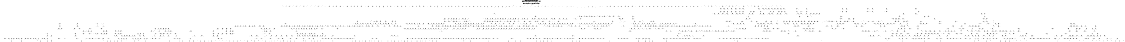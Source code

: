 # Network structure generated by ABC

digraph network {
size = "7.5,10";
center = true;
edge [dir = back];

{
  node [shape = plaintext];
  edge [style = invis];
  LevelTitle1 [label=""];
  LevelTitle2 [label=""];
  Level14 [label = ""];
  Level13 [label = ""];
  Level12 [label = ""];
  Level11 [label = ""];
  Level10 [label = ""];
  Level9 [label = ""];
  Level8 [label = ""];
  Level7 [label = ""];
  Level6 [label = ""];
  Level5 [label = ""];
  Level4 [label = ""];
  Level3 [label = ""];
  Level2 [label = ""];
  Level1 [label = ""];
  Level0 [label = ""];
  LevelTitle1 ->  LevelTitle2 ->  Level14 ->  Level13 ->  Level12 ->  Level11 ->  Level10 ->  Level9 ->  Level8 ->  Level7 ->  Level6 ->  Level5 ->  Level4 ->  Level3 ->  Level2 ->  Level1 ->  Level0;
}

{
  rank = same;
  LevelTitle1;
  title1 [shape=plaintext,
          fontsize=20,
          fontname = "Times-Roman",
          label="Network structure visualized by ABC\nBenchmark \"frg2\". Time was Thu Oct  8 20:27:41 2020. "
         ];
}

{
  rank = same;
  LevelTitle2;
  title2 [shape=plaintext,
          fontsize=18,
          fontname = "Times-Roman",
          label="The network contains 1178 logic nodes and 0 latches.\n"
         ];
}

{
  rank = same;
  Level14;
  Node144 [label = "o4", shape = invtriangle, color = coral, fillcolor = coral];
  Node145 [label = "p4", shape = invtriangle, color = coral, fillcolor = coral];
  Node146 [label = "q4", shape = invtriangle, color = coral, fillcolor = coral];
  Node147 [label = "r4", shape = invtriangle, color = coral, fillcolor = coral];
  Node148 [label = "s4", shape = invtriangle, color = coral, fillcolor = coral];
  Node149 [label = "t4", shape = invtriangle, color = coral, fillcolor = coral];
  Node150 [label = "u4", shape = invtriangle, color = coral, fillcolor = coral];
  Node151 [label = "v4", shape = invtriangle, color = coral, fillcolor = coral];
  Node152 [label = "w4", shape = invtriangle, color = coral, fillcolor = coral];
  Node153 [label = "x4", shape = invtriangle, color = coral, fillcolor = coral];
  Node154 [label = "y4", shape = invtriangle, color = coral, fillcolor = coral];
  Node155 [label = "z4", shape = invtriangle, color = coral, fillcolor = coral];
  Node156 [label = "a5", shape = invtriangle, color = coral, fillcolor = coral];
  Node157 [label = "b5", shape = invtriangle, color = coral, fillcolor = coral];
  Node158 [label = "c5", shape = invtriangle, color = coral, fillcolor = coral];
  Node159 [label = "d5", shape = invtriangle, color = coral, fillcolor = coral];
  Node160 [label = "e5", shape = invtriangle, color = coral, fillcolor = coral];
  Node161 [label = "f5", shape = invtriangle, color = coral, fillcolor = coral];
  Node162 [label = "g5", shape = invtriangle, color = coral, fillcolor = coral];
  Node163 [label = "h5", shape = invtriangle, color = coral, fillcolor = coral];
  Node164 [label = "i5", shape = invtriangle, color = coral, fillcolor = coral];
  Node165 [label = "j5", shape = invtriangle, color = coral, fillcolor = coral];
  Node166 [label = "k5", shape = invtriangle, color = coral, fillcolor = coral];
  Node167 [label = "l5", shape = invtriangle, color = coral, fillcolor = coral];
  Node168 [label = "m5", shape = invtriangle, color = coral, fillcolor = coral];
  Node169 [label = "n5", shape = invtriangle, color = coral, fillcolor = coral];
  Node170 [label = "o5", shape = invtriangle, color = coral, fillcolor = coral];
  Node171 [label = "p5", shape = invtriangle, color = coral, fillcolor = coral];
  Node172 [label = "q5", shape = invtriangle, color = coral, fillcolor = coral];
  Node173 [label = "r5", shape = invtriangle, color = coral, fillcolor = coral];
  Node174 [label = "s5", shape = invtriangle, color = coral, fillcolor = coral];
  Node175 [label = "t5", shape = invtriangle, color = coral, fillcolor = coral];
  Node176 [label = "u5", shape = invtriangle, color = coral, fillcolor = coral];
  Node177 [label = "v5", shape = invtriangle, color = coral, fillcolor = coral];
  Node178 [label = "w5", shape = invtriangle, color = coral, fillcolor = coral];
  Node179 [label = "x5", shape = invtriangle, color = coral, fillcolor = coral];
  Node180 [label = "y5", shape = invtriangle, color = coral, fillcolor = coral];
  Node181 [label = "z5", shape = invtriangle, color = coral, fillcolor = coral];
  Node182 [label = "a6", shape = invtriangle, color = coral, fillcolor = coral];
  Node183 [label = "b6", shape = invtriangle, color = coral, fillcolor = coral];
  Node184 [label = "c6", shape = invtriangle, color = coral, fillcolor = coral];
  Node185 [label = "d6", shape = invtriangle, color = coral, fillcolor = coral];
  Node186 [label = "e6", shape = invtriangle, color = coral, fillcolor = coral];
  Node187 [label = "f6", shape = invtriangle, color = coral, fillcolor = coral];
  Node188 [label = "g6", shape = invtriangle, color = coral, fillcolor = coral];
  Node189 [label = "h6", shape = invtriangle, color = coral, fillcolor = coral];
  Node190 [label = "i6", shape = invtriangle, color = coral, fillcolor = coral];
  Node191 [label = "j6", shape = invtriangle, color = coral, fillcolor = coral];
  Node192 [label = "k6", shape = invtriangle, color = coral, fillcolor = coral];
  Node193 [label = "l6", shape = invtriangle, color = coral, fillcolor = coral];
  Node194 [label = "m6", shape = invtriangle, color = coral, fillcolor = coral];
  Node195 [label = "n6", shape = invtriangle, color = coral, fillcolor = coral];
  Node196 [label = "o6", shape = invtriangle, color = coral, fillcolor = coral];
  Node197 [label = "p6", shape = invtriangle, color = coral, fillcolor = coral];
  Node198 [label = "q6", shape = invtriangle, color = coral, fillcolor = coral];
  Node199 [label = "r6", shape = invtriangle, color = coral, fillcolor = coral];
  Node200 [label = "s6", shape = invtriangle, color = coral, fillcolor = coral];
  Node201 [label = "t6", shape = invtriangle, color = coral, fillcolor = coral];
  Node202 [label = "u6", shape = invtriangle, color = coral, fillcolor = coral];
  Node203 [label = "v6", shape = invtriangle, color = coral, fillcolor = coral];
  Node204 [label = "w6", shape = invtriangle, color = coral, fillcolor = coral];
  Node205 [label = "x6", shape = invtriangle, color = coral, fillcolor = coral];
  Node206 [label = "y6", shape = invtriangle, color = coral, fillcolor = coral];
  Node207 [label = "z6", shape = invtriangle, color = coral, fillcolor = coral];
  Node208 [label = "a7", shape = invtriangle, color = coral, fillcolor = coral];
  Node209 [label = "b7", shape = invtriangle, color = coral, fillcolor = coral];
  Node210 [label = "c7", shape = invtriangle, color = coral, fillcolor = coral];
  Node211 [label = "d7", shape = invtriangle, color = coral, fillcolor = coral];
  Node212 [label = "e7", shape = invtriangle, color = coral, fillcolor = coral];
  Node213 [label = "f7", shape = invtriangle, color = coral, fillcolor = coral];
  Node214 [label = "g7", shape = invtriangle, color = coral, fillcolor = coral];
  Node215 [label = "h7", shape = invtriangle, color = coral, fillcolor = coral];
  Node216 [label = "i7", shape = invtriangle, color = coral, fillcolor = coral];
  Node217 [label = "j7", shape = invtriangle, color = coral, fillcolor = coral];
  Node218 [label = "k7", shape = invtriangle, color = coral, fillcolor = coral];
  Node219 [label = "l7", shape = invtriangle, color = coral, fillcolor = coral];
  Node220 [label = "m7", shape = invtriangle, color = coral, fillcolor = coral];
  Node221 [label = "n7", shape = invtriangle, color = coral, fillcolor = coral];
  Node222 [label = "o7", shape = invtriangle, color = coral, fillcolor = coral];
  Node223 [label = "p7", shape = invtriangle, color = coral, fillcolor = coral];
  Node224 [label = "q7", shape = invtriangle, color = coral, fillcolor = coral];
  Node225 [label = "r7", shape = invtriangle, color = coral, fillcolor = coral];
  Node226 [label = "s7", shape = invtriangle, color = coral, fillcolor = coral];
  Node227 [label = "t7", shape = invtriangle, color = coral, fillcolor = coral];
  Node228 [label = "u7", shape = invtriangle, color = coral, fillcolor = coral];
  Node229 [label = "v7", shape = invtriangle, color = coral, fillcolor = coral];
  Node230 [label = "w7", shape = invtriangle, color = coral, fillcolor = coral];
  Node231 [label = "x7", shape = invtriangle, color = coral, fillcolor = coral];
  Node232 [label = "y7", shape = invtriangle, color = coral, fillcolor = coral];
  Node233 [label = "z7", shape = invtriangle, color = coral, fillcolor = coral];
  Node234 [label = "a8", shape = invtriangle, color = coral, fillcolor = coral];
  Node235 [label = "b8", shape = invtriangle, color = coral, fillcolor = coral];
  Node236 [label = "c8", shape = invtriangle, color = coral, fillcolor = coral];
  Node237 [label = "d8", shape = invtriangle, color = coral, fillcolor = coral];
  Node238 [label = "e8", shape = invtriangle, color = coral, fillcolor = coral];
  Node239 [label = "f8", shape = invtriangle, color = coral, fillcolor = coral];
  Node240 [label = "g8", shape = invtriangle, color = coral, fillcolor = coral];
  Node241 [label = "h8", shape = invtriangle, color = coral, fillcolor = coral];
  Node242 [label = "i8", shape = invtriangle, color = coral, fillcolor = coral];
  Node243 [label = "j8", shape = invtriangle, color = coral, fillcolor = coral];
  Node244 [label = "k8", shape = invtriangle, color = coral, fillcolor = coral];
  Node245 [label = "l8", shape = invtriangle, color = coral, fillcolor = coral];
  Node246 [label = "m8", shape = invtriangle, color = coral, fillcolor = coral];
  Node247 [label = "n8", shape = invtriangle, color = coral, fillcolor = coral];
  Node248 [label = "o8", shape = invtriangle, color = coral, fillcolor = coral];
  Node249 [label = "p8", shape = invtriangle, color = coral, fillcolor = coral];
  Node250 [label = "q8", shape = invtriangle, color = coral, fillcolor = coral];
  Node251 [label = "r8", shape = invtriangle, color = coral, fillcolor = coral];
  Node252 [label = "s8", shape = invtriangle, color = coral, fillcolor = coral];
  Node253 [label = "t8", shape = invtriangle, color = coral, fillcolor = coral];
  Node254 [label = "u8", shape = invtriangle, color = coral, fillcolor = coral];
  Node255 [label = "v8", shape = invtriangle, color = coral, fillcolor = coral];
  Node256 [label = "w8", shape = invtriangle, color = coral, fillcolor = coral];
  Node257 [label = "x8", shape = invtriangle, color = coral, fillcolor = coral];
  Node258 [label = "y8", shape = invtriangle, color = coral, fillcolor = coral];
  Node259 [label = "z8", shape = invtriangle, color = coral, fillcolor = coral];
  Node260 [label = "a9", shape = invtriangle, color = coral, fillcolor = coral];
  Node261 [label = "b9", shape = invtriangle, color = coral, fillcolor = coral];
  Node262 [label = "c9", shape = invtriangle, color = coral, fillcolor = coral];
  Node263 [label = "d9", shape = invtriangle, color = coral, fillcolor = coral];
  Node264 [label = "e9", shape = invtriangle, color = coral, fillcolor = coral];
  Node265 [label = "f9", shape = invtriangle, color = coral, fillcolor = coral];
  Node266 [label = "g9", shape = invtriangle, color = coral, fillcolor = coral];
  Node267 [label = "h9", shape = invtriangle, color = coral, fillcolor = coral];
  Node268 [label = "i9", shape = invtriangle, color = coral, fillcolor = coral];
  Node269 [label = "j9", shape = invtriangle, color = coral, fillcolor = coral];
  Node270 [label = "k9", shape = invtriangle, color = coral, fillcolor = coral];
  Node271 [label = "l9", shape = invtriangle, color = coral, fillcolor = coral];
  Node272 [label = "m9", shape = invtriangle, color = coral, fillcolor = coral];
  Node273 [label = "n9", shape = invtriangle, color = coral, fillcolor = coral];
  Node274 [label = "o9", shape = invtriangle, color = coral, fillcolor = coral];
  Node275 [label = "p9", shape = invtriangle, color = coral, fillcolor = coral];
  Node276 [label = "q9", shape = invtriangle, color = coral, fillcolor = coral];
  Node277 [label = "r9", shape = invtriangle, color = coral, fillcolor = coral];
  Node278 [label = "s9", shape = invtriangle, color = coral, fillcolor = coral];
  Node279 [label = "t9", shape = invtriangle, color = coral, fillcolor = coral];
  Node280 [label = "u9", shape = invtriangle, color = coral, fillcolor = coral];
  Node281 [label = "v9", shape = invtriangle, color = coral, fillcolor = coral];
  Node282 [label = "w9", shape = invtriangle, color = coral, fillcolor = coral];
}

{
  rank = same;
  Level13;
  Node1024 [label = "1024\n", shape = ellipse];
  Node1032 [label = "1032\n", shape = ellipse];
  Node1040 [label = "1040\n", shape = ellipse];
  Node1048 [label = "1048\n", shape = ellipse];
  Node1056 [label = "1056\n", shape = ellipse];
  Node1064 [label = "1064\n", shape = ellipse];
  Node1072 [label = "1072\n", shape = ellipse];
  Node1080 [label = "1080\n", shape = ellipse];
  Node1088 [label = "1088\n", shape = ellipse];
  Node1096 [label = "1096\n", shape = ellipse];
  Node1104 [label = "1104\n", shape = ellipse];
  Node1112 [label = "1112\n", shape = ellipse];
  Node1120 [label = "1120\n", shape = ellipse];
  Node1128 [label = "1128\n", shape = ellipse];
  Node1136 [label = "1136\n", shape = ellipse];
  Node1144 [label = "1144\n", shape = ellipse];
  Node1152 [label = "1152\n", shape = ellipse];
  Node1160 [label = "1160\n", shape = ellipse];
  Node1168 [label = "1168\n", shape = ellipse];
  Node1176 [label = "1176\n", shape = ellipse];
  Node1184 [label = "1184\n", shape = ellipse];
  Node1192 [label = "1192\n", shape = ellipse];
  Node1226 [label = "1226\n", shape = ellipse];
  Node1429 [label = "1429\n", shape = ellipse];
}

{
  rank = same;
  Level12;
  Node1021 [label = "1021\n", shape = ellipse];
  Node1029 [label = "1029\n", shape = ellipse];
  Node1037 [label = "1037\n", shape = ellipse];
  Node1045 [label = "1045\n", shape = ellipse];
  Node1053 [label = "1053\n", shape = ellipse];
  Node1061 [label = "1061\n", shape = ellipse];
  Node1069 [label = "1069\n", shape = ellipse];
  Node1077 [label = "1077\n", shape = ellipse];
  Node1085 [label = "1085\n", shape = ellipse];
  Node1093 [label = "1093\n", shape = ellipse];
  Node1101 [label = "1101\n", shape = ellipse];
  Node1109 [label = "1109\n", shape = ellipse];
  Node1117 [label = "1117\n", shape = ellipse];
  Node1125 [label = "1125\n", shape = ellipse];
  Node1133 [label = "1133\n", shape = ellipse];
  Node1141 [label = "1141\n", shape = ellipse];
  Node1149 [label = "1149\n", shape = ellipse];
  Node1157 [label = "1157\n", shape = ellipse];
  Node1165 [label = "1165\n", shape = ellipse];
  Node1173 [label = "1173\n", shape = ellipse];
  Node1181 [label = "1181\n", shape = ellipse];
  Node1189 [label = "1189\n", shape = ellipse];
  Node1225 [label = "1225\n", shape = ellipse];
  Node1428 [label = "1428\n", shape = ellipse];
}

{
  rank = same;
  Level11;
  Node519 [label = "519\n", shape = ellipse];
  Node1020 [label = "1020\n", shape = ellipse];
  Node1028 [label = "1028\n", shape = ellipse];
  Node1036 [label = "1036\n", shape = ellipse];
  Node1044 [label = "1044\n", shape = ellipse];
  Node1052 [label = "1052\n", shape = ellipse];
  Node1060 [label = "1060\n", shape = ellipse];
  Node1068 [label = "1068\n", shape = ellipse];
  Node1076 [label = "1076\n", shape = ellipse];
  Node1084 [label = "1084\n", shape = ellipse];
  Node1092 [label = "1092\n", shape = ellipse];
  Node1100 [label = "1100\n", shape = ellipse];
  Node1108 [label = "1108\n", shape = ellipse];
  Node1116 [label = "1116\n", shape = ellipse];
  Node1124 [label = "1124\n", shape = ellipse];
  Node1132 [label = "1132\n", shape = ellipse];
  Node1140 [label = "1140\n", shape = ellipse];
  Node1148 [label = "1148\n", shape = ellipse];
  Node1156 [label = "1156\n", shape = ellipse];
  Node1164 [label = "1164\n", shape = ellipse];
  Node1172 [label = "1172\n", shape = ellipse];
  Node1180 [label = "1180\n", shape = ellipse];
  Node1188 [label = "1188\n", shape = ellipse];
  Node1223 [label = "1223\n", shape = ellipse];
  Node1224 [label = "1224\n", shape = ellipse];
  Node1369 [label = "1369\n", shape = ellipse];
  Node1387 [label = "1387\n", shape = ellipse];
  Node1426 [label = "1426\n", shape = ellipse];
  Node1427 [label = "1427\n", shape = ellipse];
}

{
  rank = same;
  Level10;
  Node516 [label = "516\n", shape = ellipse];
  Node793 [label = "793\n", shape = ellipse];
  Node806 [label = "806\n", shape = ellipse];
  Node819 [label = "819\n", shape = ellipse];
  Node832 [label = "832\n", shape = ellipse];
  Node845 [label = "845\n", shape = ellipse];
  Node858 [label = "858\n", shape = ellipse];
  Node871 [label = "871\n", shape = ellipse];
  Node884 [label = "884\n", shape = ellipse];
  Node904 [label = "904\n", shape = ellipse];
  Node916 [label = "916\n", shape = ellipse];
  Node928 [label = "928\n", shape = ellipse];
  Node940 [label = "940\n", shape = ellipse];
  Node952 [label = "952\n", shape = ellipse];
  Node964 [label = "964\n", shape = ellipse];
  Node976 [label = "976\n", shape = ellipse];
  Node988 [label = "988\n", shape = ellipse];
  Node1019 [label = "1019\n", shape = ellipse];
  Node1215 [label = "1215\n", shape = ellipse];
  Node1222 [label = "1222\n", shape = ellipse];
  Node1275 [label = "1275\n", shape = ellipse];
  Node1320 [label = "1320\n", shape = ellipse];
  Node1368 [label = "1368\n", shape = ellipse];
  Node1386 [label = "1386\n", shape = ellipse];
  Node1425 [label = "1425\n", shape = ellipse];
  Node1445 [label = "1445\n", shape = ellipse];
}

{
  rank = same;
  Level9;
  Node455 [label = "455\n", shape = ellipse];
  Node515 [label = "515\n", shape = ellipse];
  Node536 [label = "536\n", shape = ellipse];
  Node547 [label = "547\n", shape = ellipse];
  Node558 [label = "558\n", shape = ellipse];
  Node569 [label = "569\n", shape = ellipse];
  Node580 [label = "580\n", shape = ellipse];
  Node591 [label = "591\n", shape = ellipse];
  Node602 [label = "602\n", shape = ellipse];
  Node613 [label = "613\n", shape = ellipse];
  Node624 [label = "624\n", shape = ellipse];
  Node635 [label = "635\n", shape = ellipse];
  Node646 [label = "646\n", shape = ellipse];
  Node657 [label = "657\n", shape = ellipse];
  Node668 [label = "668\n", shape = ellipse];
  Node679 [label = "679\n", shape = ellipse];
  Node690 [label = "690\n", shape = ellipse];
  Node701 [label = "701\n", shape = ellipse];
  Node712 [label = "712\n", shape = ellipse];
  Node723 [label = "723\n", shape = ellipse];
  Node734 [label = "734\n", shape = ellipse];
  Node745 [label = "745\n", shape = ellipse];
  Node756 [label = "756\n", shape = ellipse];
  Node767 [label = "767\n", shape = ellipse];
  Node778 [label = "778\n", shape = ellipse];
  Node792 [label = "792\n", shape = ellipse];
  Node805 [label = "805\n", shape = ellipse];
  Node818 [label = "818\n", shape = ellipse];
  Node831 [label = "831\n", shape = ellipse];
  Node844 [label = "844\n", shape = ellipse];
  Node857 [label = "857\n", shape = ellipse];
  Node870 [label = "870\n", shape = ellipse];
  Node883 [label = "883\n", shape = ellipse];
  Node903 [label = "903\n", shape = ellipse];
  Node915 [label = "915\n", shape = ellipse];
  Node927 [label = "927\n", shape = ellipse];
  Node939 [label = "939\n", shape = ellipse];
  Node951 [label = "951\n", shape = ellipse];
  Node963 [label = "963\n", shape = ellipse];
  Node975 [label = "975\n", shape = ellipse];
  Node985 [label = "985\n", shape = ellipse];
  Node1018 [label = "1018\n", shape = ellipse];
  Node1212 [label = "1212\n", shape = ellipse];
  Node1221 [label = "1221\n", shape = ellipse];
  Node1274 [label = "1274\n", shape = ellipse];
  Node1293 [label = "1293\n", shape = ellipse];
  Node1310 [label = "1310\n", shape = ellipse];
  Node1319 [label = "1319\n", shape = ellipse];
  Node1332 [label = "1332\n", shape = ellipse];
  Node1345 [label = "1345\n", shape = ellipse];
  Node1365 [label = "1365\n", shape = ellipse];
  Node1383 [label = "1383\n", shape = ellipse];
  Node1424 [label = "1424\n", shape = ellipse];
  Node1443 [label = "1443\n", shape = ellipse];
}

{
  rank = same;
  Level8;
  Node454 [label = "454\n", shape = ellipse];
  Node474 [label = "474\n", shape = ellipse];
  Node487 [label = "487\n", shape = ellipse];
  Node497 [label = "497\n", shape = ellipse];
  Node505 [label = "505\n", shape = ellipse];
  Node513 [label = "513\n", shape = ellipse];
  Node514 [label = "514\n", shape = ellipse];
  Node530 [label = "530\n", shape = ellipse];
  Node542 [label = "542\n", shape = ellipse];
  Node553 [label = "553\n", shape = ellipse];
  Node564 [label = "564\n", shape = ellipse];
  Node575 [label = "575\n", shape = ellipse];
  Node586 [label = "586\n", shape = ellipse];
  Node597 [label = "597\n", shape = ellipse];
  Node608 [label = "608\n", shape = ellipse];
  Node619 [label = "619\n", shape = ellipse];
  Node630 [label = "630\n", shape = ellipse];
  Node641 [label = "641\n", shape = ellipse];
  Node652 [label = "652\n", shape = ellipse];
  Node663 [label = "663\n", shape = ellipse];
  Node674 [label = "674\n", shape = ellipse];
  Node685 [label = "685\n", shape = ellipse];
  Node696 [label = "696\n", shape = ellipse];
  Node707 [label = "707\n", shape = ellipse];
  Node718 [label = "718\n", shape = ellipse];
  Node729 [label = "729\n", shape = ellipse];
  Node740 [label = "740\n", shape = ellipse];
  Node751 [label = "751\n", shape = ellipse];
  Node762 [label = "762\n", shape = ellipse];
  Node773 [label = "773\n", shape = ellipse];
  Node791 [label = "791\n", shape = ellipse];
  Node804 [label = "804\n", shape = ellipse];
  Node817 [label = "817\n", shape = ellipse];
  Node830 [label = "830\n", shape = ellipse];
  Node843 [label = "843\n", shape = ellipse];
  Node856 [label = "856\n", shape = ellipse];
  Node869 [label = "869\n", shape = ellipse];
  Node882 [label = "882\n", shape = ellipse];
  Node897 [label = "897\n", shape = ellipse];
  Node909 [label = "909\n", shape = ellipse];
  Node921 [label = "921\n", shape = ellipse];
  Node933 [label = "933\n", shape = ellipse];
  Node945 [label = "945\n", shape = ellipse];
  Node957 [label = "957\n", shape = ellipse];
  Node969 [label = "969\n", shape = ellipse];
  Node984 [label = "984\n", shape = ellipse];
  Node1016 [label = "1016\n", shape = ellipse];
  Node1023 [label = "1023\n", shape = ellipse];
  Node1031 [label = "1031\n", shape = ellipse];
  Node1039 [label = "1039\n", shape = ellipse];
  Node1047 [label = "1047\n", shape = ellipse];
  Node1055 [label = "1055\n", shape = ellipse];
  Node1063 [label = "1063\n", shape = ellipse];
  Node1071 [label = "1071\n", shape = ellipse];
  Node1079 [label = "1079\n", shape = ellipse];
  Node1087 [label = "1087\n", shape = ellipse];
  Node1095 [label = "1095\n", shape = ellipse];
  Node1103 [label = "1103\n", shape = ellipse];
  Node1111 [label = "1111\n", shape = ellipse];
  Node1119 [label = "1119\n", shape = ellipse];
  Node1127 [label = "1127\n", shape = ellipse];
  Node1135 [label = "1135\n", shape = ellipse];
  Node1143 [label = "1143\n", shape = ellipse];
  Node1151 [label = "1151\n", shape = ellipse];
  Node1159 [label = "1159\n", shape = ellipse];
  Node1167 [label = "1167\n", shape = ellipse];
  Node1175 [label = "1175\n", shape = ellipse];
  Node1183 [label = "1183\n", shape = ellipse];
  Node1191 [label = "1191\n", shape = ellipse];
  Node1211 [label = "1211\n", shape = ellipse];
  Node1220 [label = "1220\n", shape = ellipse];
  Node1233 [label = "1233\n", shape = ellipse];
  Node1243 [label = "1243\n", shape = ellipse];
  Node1254 [label = "1254\n", shape = ellipse];
  Node1268 [label = "1268\n", shape = ellipse];
  Node1273 [label = "1273\n", shape = ellipse];
  Node1292 [label = "1292\n", shape = ellipse];
  Node1309 [label = "1309\n", shape = ellipse];
  Node1317 [label = "1317\n", shape = ellipse];
  Node1329 [label = "1329\n", shape = ellipse];
  Node1331 [label = "1331\n", shape = ellipse];
  Node1342 [label = "1342\n", shape = ellipse];
  Node1344 [label = "1344\n", shape = ellipse];
  Node1364 [label = "1364\n", shape = ellipse];
  Node1367 [label = "1367\n", shape = ellipse];
  Node1382 [label = "1382\n", shape = ellipse];
  Node1385 [label = "1385\n", shape = ellipse];
  Node1394 [label = "1394\n", shape = ellipse];
  Node1418 [label = "1418\n", shape = ellipse];
  Node1442 [label = "1442\n", shape = ellipse];
  Node1444 [label = "1444\n", shape = ellipse];
}

{
  rank = same;
  Level7;
  Node297 [label = "297\n", shape = ellipse];
  Node312 [label = "312\n", shape = ellipse];
  Node327 [label = "327\n", shape = ellipse];
  Node342 [label = "342\n", shape = ellipse];
  Node453 [label = "453\n", shape = ellipse];
  Node471 [label = "471\n", shape = ellipse];
  Node473 [label = "473\n", shape = ellipse];
  Node482 [label = "482\n", shape = ellipse];
  Node486 [label = "486\n", shape = ellipse];
  Node493 [label = "493\n", shape = ellipse];
  Node496 [label = "496\n", shape = ellipse];
  Node501 [label = "501\n", shape = ellipse];
  Node504 [label = "504\n", shape = ellipse];
  Node510 [label = "510\n", shape = ellipse];
  Node527 [label = "527\n", shape = ellipse];
  Node535 [label = "535\n", shape = ellipse];
  Node540 [label = "540\n", shape = ellipse];
  Node546 [label = "546\n", shape = ellipse];
  Node551 [label = "551\n", shape = ellipse];
  Node557 [label = "557\n", shape = ellipse];
  Node562 [label = "562\n", shape = ellipse];
  Node568 [label = "568\n", shape = ellipse];
  Node573 [label = "573\n", shape = ellipse];
  Node579 [label = "579\n", shape = ellipse];
  Node584 [label = "584\n", shape = ellipse];
  Node590 [label = "590\n", shape = ellipse];
  Node595 [label = "595\n", shape = ellipse];
  Node601 [label = "601\n", shape = ellipse];
  Node606 [label = "606\n", shape = ellipse];
  Node612 [label = "612\n", shape = ellipse];
  Node617 [label = "617\n", shape = ellipse];
  Node623 [label = "623\n", shape = ellipse];
  Node628 [label = "628\n", shape = ellipse];
  Node634 [label = "634\n", shape = ellipse];
  Node639 [label = "639\n", shape = ellipse];
  Node645 [label = "645\n", shape = ellipse];
  Node650 [label = "650\n", shape = ellipse];
  Node656 [label = "656\n", shape = ellipse];
  Node661 [label = "661\n", shape = ellipse];
  Node667 [label = "667\n", shape = ellipse];
  Node672 [label = "672\n", shape = ellipse];
  Node678 [label = "678\n", shape = ellipse];
  Node683 [label = "683\n", shape = ellipse];
  Node689 [label = "689\n", shape = ellipse];
  Node694 [label = "694\n", shape = ellipse];
  Node700 [label = "700\n", shape = ellipse];
  Node705 [label = "705\n", shape = ellipse];
  Node711 [label = "711\n", shape = ellipse];
  Node716 [label = "716\n", shape = ellipse];
  Node722 [label = "722\n", shape = ellipse];
  Node727 [label = "727\n", shape = ellipse];
  Node733 [label = "733\n", shape = ellipse];
  Node738 [label = "738\n", shape = ellipse];
  Node744 [label = "744\n", shape = ellipse];
  Node749 [label = "749\n", shape = ellipse];
  Node755 [label = "755\n", shape = ellipse];
  Node760 [label = "760\n", shape = ellipse];
  Node766 [label = "766\n", shape = ellipse];
  Node771 [label = "771\n", shape = ellipse];
  Node777 [label = "777\n", shape = ellipse];
  Node786 [label = "786\n", shape = ellipse];
  Node790 [label = "790\n", shape = ellipse];
  Node799 [label = "799\n", shape = ellipse];
  Node803 [label = "803\n", shape = ellipse];
  Node812 [label = "812\n", shape = ellipse];
  Node816 [label = "816\n", shape = ellipse];
  Node825 [label = "825\n", shape = ellipse];
  Node829 [label = "829\n", shape = ellipse];
  Node838 [label = "838\n", shape = ellipse];
  Node842 [label = "842\n", shape = ellipse];
  Node851 [label = "851\n", shape = ellipse];
  Node855 [label = "855\n", shape = ellipse];
  Node864 [label = "864\n", shape = ellipse];
  Node868 [label = "868\n", shape = ellipse];
  Node877 [label = "877\n", shape = ellipse];
  Node881 [label = "881\n", shape = ellipse];
  Node894 [label = "894\n", shape = ellipse];
  Node896 [label = "896\n", shape = ellipse];
  Node902 [label = "902\n", shape = ellipse];
  Node907 [label = "907\n", shape = ellipse];
  Node908 [label = "908\n", shape = ellipse];
  Node914 [label = "914\n", shape = ellipse];
  Node919 [label = "919\n", shape = ellipse];
  Node920 [label = "920\n", shape = ellipse];
  Node926 [label = "926\n", shape = ellipse];
  Node931 [label = "931\n", shape = ellipse];
  Node932 [label = "932\n", shape = ellipse];
  Node938 [label = "938\n", shape = ellipse];
  Node943 [label = "943\n", shape = ellipse];
  Node944 [label = "944\n", shape = ellipse];
  Node950 [label = "950\n", shape = ellipse];
  Node955 [label = "955\n", shape = ellipse];
  Node956 [label = "956\n", shape = ellipse];
  Node962 [label = "962\n", shape = ellipse];
  Node967 [label = "967\n", shape = ellipse];
  Node968 [label = "968\n", shape = ellipse];
  Node974 [label = "974\n", shape = ellipse];
  Node983 [label = "983\n", shape = ellipse];
  Node987 [label = "987\n", shape = ellipse];
  Node1015 [label = "1015\n", shape = ellipse];
  Node1022 [label = "1022\n", shape = ellipse];
  Node1030 [label = "1030\n", shape = ellipse];
  Node1038 [label = "1038\n", shape = ellipse];
  Node1046 [label = "1046\n", shape = ellipse];
  Node1054 [label = "1054\n", shape = ellipse];
  Node1062 [label = "1062\n", shape = ellipse];
  Node1070 [label = "1070\n", shape = ellipse];
  Node1078 [label = "1078\n", shape = ellipse];
  Node1086 [label = "1086\n", shape = ellipse];
  Node1094 [label = "1094\n", shape = ellipse];
  Node1102 [label = "1102\n", shape = ellipse];
  Node1110 [label = "1110\n", shape = ellipse];
  Node1118 [label = "1118\n", shape = ellipse];
  Node1126 [label = "1126\n", shape = ellipse];
  Node1134 [label = "1134\n", shape = ellipse];
  Node1142 [label = "1142\n", shape = ellipse];
  Node1150 [label = "1150\n", shape = ellipse];
  Node1158 [label = "1158\n", shape = ellipse];
  Node1166 [label = "1166\n", shape = ellipse];
  Node1174 [label = "1174\n", shape = ellipse];
  Node1182 [label = "1182\n", shape = ellipse];
  Node1190 [label = "1190\n", shape = ellipse];
  Node1210 [label = "1210\n", shape = ellipse];
  Node1219 [label = "1219\n", shape = ellipse];
  Node1231 [label = "1231\n", shape = ellipse];
  Node1240 [label = "1240\n", shape = ellipse];
  Node1251 [label = "1251\n", shape = ellipse];
  Node1253 [label = "1253\n", shape = ellipse];
  Node1262 [label = "1262\n", shape = ellipse];
  Node1272 [label = "1272\n", shape = ellipse];
  Node1289 [label = "1289\n", shape = ellipse];
  Node1291 [label = "1291\n", shape = ellipse];
  Node1307 [label = "1307\n", shape = ellipse];
  Node1308 [label = "1308\n", shape = ellipse];
  Node1316 [label = "1316\n", shape = ellipse];
  Node1328 [label = "1328\n", shape = ellipse];
  Node1330 [label = "1330\n", shape = ellipse];
  Node1341 [label = "1341\n", shape = ellipse];
  Node1343 [label = "1343\n", shape = ellipse];
  Node1359 [label = "1359\n", shape = ellipse];
  Node1366 [label = "1366\n", shape = ellipse];
  Node1381 [label = "1381\n", shape = ellipse];
  Node1384 [label = "1384\n", shape = ellipse];
  Node1393 [label = "1393\n", shape = ellipse];
  Node1413 [label = "1413\n", shape = ellipse];
  Node1441 [label = "1441\n", shape = ellipse];
  Node1446 [label = "1446\n", shape = ellipse];
}

{
  rank = same;
  Level6;
  Node296 [label = "296\n", shape = ellipse];
  Node311 [label = "311\n", shape = ellipse];
  Node326 [label = "326\n", shape = ellipse];
  Node341 [label = "341\n", shape = ellipse];
  Node448 [label = "448\n", shape = ellipse];
  Node470 [label = "470\n", shape = ellipse];
  Node472 [label = "472\n", shape = ellipse];
  Node480 [label = "480\n", shape = ellipse];
  Node483 [label = "483\n", shape = ellipse];
  Node492 [label = "492\n", shape = ellipse];
  Node500 [label = "500\n", shape = ellipse];
  Node509 [label = "509\n", shape = ellipse];
  Node512 [label = "512\n", shape = ellipse];
  Node526 [label = "526\n", shape = ellipse];
  Node529 [label = "529\n", shape = ellipse];
  Node532 [label = "532\n", shape = ellipse];
  Node534 [label = "534\n", shape = ellipse];
  Node539 [label = "539\n", shape = ellipse];
  Node541 [label = "541\n", shape = ellipse];
  Node543 [label = "543\n", shape = ellipse];
  Node545 [label = "545\n", shape = ellipse];
  Node550 [label = "550\n", shape = ellipse];
  Node552 [label = "552\n", shape = ellipse];
  Node554 [label = "554\n", shape = ellipse];
  Node556 [label = "556\n", shape = ellipse];
  Node561 [label = "561\n", shape = ellipse];
  Node563 [label = "563\n", shape = ellipse];
  Node565 [label = "565\n", shape = ellipse];
  Node567 [label = "567\n", shape = ellipse];
  Node572 [label = "572\n", shape = ellipse];
  Node574 [label = "574\n", shape = ellipse];
  Node576 [label = "576\n", shape = ellipse];
  Node578 [label = "578\n", shape = ellipse];
  Node583 [label = "583\n", shape = ellipse];
  Node585 [label = "585\n", shape = ellipse];
  Node587 [label = "587\n", shape = ellipse];
  Node589 [label = "589\n", shape = ellipse];
  Node594 [label = "594\n", shape = ellipse];
  Node596 [label = "596\n", shape = ellipse];
  Node598 [label = "598\n", shape = ellipse];
  Node600 [label = "600\n", shape = ellipse];
  Node605 [label = "605\n", shape = ellipse];
  Node607 [label = "607\n", shape = ellipse];
  Node609 [label = "609\n", shape = ellipse];
  Node611 [label = "611\n", shape = ellipse];
  Node616 [label = "616\n", shape = ellipse];
  Node618 [label = "618\n", shape = ellipse];
  Node620 [label = "620\n", shape = ellipse];
  Node622 [label = "622\n", shape = ellipse];
  Node627 [label = "627\n", shape = ellipse];
  Node629 [label = "629\n", shape = ellipse];
  Node631 [label = "631\n", shape = ellipse];
  Node633 [label = "633\n", shape = ellipse];
  Node638 [label = "638\n", shape = ellipse];
  Node640 [label = "640\n", shape = ellipse];
  Node642 [label = "642\n", shape = ellipse];
  Node644 [label = "644\n", shape = ellipse];
  Node649 [label = "649\n", shape = ellipse];
  Node651 [label = "651\n", shape = ellipse];
  Node653 [label = "653\n", shape = ellipse];
  Node655 [label = "655\n", shape = ellipse];
  Node660 [label = "660\n", shape = ellipse];
  Node662 [label = "662\n", shape = ellipse];
  Node664 [label = "664\n", shape = ellipse];
  Node666 [label = "666\n", shape = ellipse];
  Node671 [label = "671\n", shape = ellipse];
  Node673 [label = "673\n", shape = ellipse];
  Node675 [label = "675\n", shape = ellipse];
  Node677 [label = "677\n", shape = ellipse];
  Node682 [label = "682\n", shape = ellipse];
  Node684 [label = "684\n", shape = ellipse];
  Node686 [label = "686\n", shape = ellipse];
  Node688 [label = "688\n", shape = ellipse];
  Node693 [label = "693\n", shape = ellipse];
  Node695 [label = "695\n", shape = ellipse];
  Node697 [label = "697\n", shape = ellipse];
  Node699 [label = "699\n", shape = ellipse];
  Node704 [label = "704\n", shape = ellipse];
  Node706 [label = "706\n", shape = ellipse];
  Node708 [label = "708\n", shape = ellipse];
  Node710 [label = "710\n", shape = ellipse];
  Node715 [label = "715\n", shape = ellipse];
  Node717 [label = "717\n", shape = ellipse];
  Node719 [label = "719\n", shape = ellipse];
  Node721 [label = "721\n", shape = ellipse];
  Node726 [label = "726\n", shape = ellipse];
  Node728 [label = "728\n", shape = ellipse];
  Node730 [label = "730\n", shape = ellipse];
  Node732 [label = "732\n", shape = ellipse];
  Node737 [label = "737\n", shape = ellipse];
  Node739 [label = "739\n", shape = ellipse];
  Node741 [label = "741\n", shape = ellipse];
  Node743 [label = "743\n", shape = ellipse];
  Node748 [label = "748\n", shape = ellipse];
  Node750 [label = "750\n", shape = ellipse];
  Node752 [label = "752\n", shape = ellipse];
  Node754 [label = "754\n", shape = ellipse];
  Node759 [label = "759\n", shape = ellipse];
  Node761 [label = "761\n", shape = ellipse];
  Node763 [label = "763\n", shape = ellipse];
  Node765 [label = "765\n", shape = ellipse];
  Node770 [label = "770\n", shape = ellipse];
  Node772 [label = "772\n", shape = ellipse];
  Node774 [label = "774\n", shape = ellipse];
  Node776 [label = "776\n", shape = ellipse];
  Node785 [label = "785\n", shape = ellipse];
  Node788 [label = "788\n", shape = ellipse];
  Node789 [label = "789\n", shape = ellipse];
  Node801 [label = "801\n", shape = ellipse];
  Node802 [label = "802\n", shape = ellipse];
  Node814 [label = "814\n", shape = ellipse];
  Node815 [label = "815\n", shape = ellipse];
  Node827 [label = "827\n", shape = ellipse];
  Node828 [label = "828\n", shape = ellipse];
  Node840 [label = "840\n", shape = ellipse];
  Node841 [label = "841\n", shape = ellipse];
  Node853 [label = "853\n", shape = ellipse];
  Node854 [label = "854\n", shape = ellipse];
  Node866 [label = "866\n", shape = ellipse];
  Node867 [label = "867\n", shape = ellipse];
  Node879 [label = "879\n", shape = ellipse];
  Node880 [label = "880\n", shape = ellipse];
  Node893 [label = "893\n", shape = ellipse];
  Node895 [label = "895\n", shape = ellipse];
  Node901 [label = "901\n", shape = ellipse];
  Node906 [label = "906\n", shape = ellipse];
  Node913 [label = "913\n", shape = ellipse];
  Node918 [label = "918\n", shape = ellipse];
  Node925 [label = "925\n", shape = ellipse];
  Node930 [label = "930\n", shape = ellipse];
  Node937 [label = "937\n", shape = ellipse];
  Node942 [label = "942\n", shape = ellipse];
  Node949 [label = "949\n", shape = ellipse];
  Node954 [label = "954\n", shape = ellipse];
  Node961 [label = "961\n", shape = ellipse];
  Node966 [label = "966\n", shape = ellipse];
  Node973 [label = "973\n", shape = ellipse];
  Node982 [label = "982\n", shape = ellipse];
  Node986 [label = "986\n", shape = ellipse];
  Node992 [label = "992\n", shape = ellipse];
  Node1009 [label = "1009\n", shape = ellipse];
  Node1013 [label = "1013\n", shape = ellipse];
  Node1207 [label = "1207\n", shape = ellipse];
  Node1218 [label = "1218\n", shape = ellipse];
  Node1228 [label = "1228\n", shape = ellipse];
  Node1239 [label = "1239\n", shape = ellipse];
  Node1242 [label = "1242\n", shape = ellipse];
  Node1250 [label = "1250\n", shape = ellipse];
  Node1252 [label = "1252\n", shape = ellipse];
  Node1261 [label = "1261\n", shape = ellipse];
  Node1267 [label = "1267\n", shape = ellipse];
  Node1270 [label = "1270\n", shape = ellipse];
  Node1271 [label = "1271\n", shape = ellipse];
  Node1288 [label = "1288\n", shape = ellipse];
  Node1290 [label = "1290\n", shape = ellipse];
  Node1306 [label = "1306\n", shape = ellipse];
  Node1313 [label = "1313\n", shape = ellipse];
  Node1315 [label = "1315\n", shape = ellipse];
  Node1323 [label = "1323\n", shape = ellipse];
  Node1327 [label = "1327\n", shape = ellipse];
  Node1335 [label = "1335\n", shape = ellipse];
  Node1340 [label = "1340\n", shape = ellipse];
  Node1352 [label = "1352\n", shape = ellipse];
  Node1358 [label = "1358\n", shape = ellipse];
  Node1363 [label = "1363\n", shape = ellipse];
  Node1375 [label = "1375\n", shape = ellipse];
  Node1380 [label = "1380\n", shape = ellipse];
  Node1391 [label = "1391\n", shape = ellipse];
  Node1412 [label = "1412\n", shape = ellipse];
  Node1423 [label = "1423\n", shape = ellipse];
  Node1434 [label = "1434\n", shape = ellipse];
  Node1440 [label = "1440\n", shape = ellipse];
  Node1456 [label = "1456\n", shape = ellipse];
  Node1457 [label = "1457\n", shape = ellipse];
  Node1458 [label = "1458\n", shape = ellipse];
  Node1459 [label = "1459\n", shape = ellipse];
}

{
  rank = same;
  Level5;
  Node293 [label = "293\n", shape = ellipse];
  Node295 [label = "295\n", shape = ellipse];
  Node308 [label = "308\n", shape = ellipse];
  Node310 [label = "310\n", shape = ellipse];
  Node323 [label = "323\n", shape = ellipse];
  Node325 [label = "325\n", shape = ellipse];
  Node338 [label = "338\n", shape = ellipse];
  Node340 [label = "340\n", shape = ellipse];
  Node350 [label = "350\n", shape = ellipse];
  Node355 [label = "355\n", shape = ellipse];
  Node360 [label = "360\n", shape = ellipse];
  Node365 [label = "365\n", shape = ellipse];
  Node370 [label = "370\n", shape = ellipse];
  Node375 [label = "375\n", shape = ellipse];
  Node380 [label = "380\n", shape = ellipse];
  Node385 [label = "385\n", shape = ellipse];
  Node415 [label = "415\n", shape = ellipse];
  Node443 [label = "443\n", shape = ellipse];
  Node463 [label = "463\n", shape = ellipse];
  Node469 [label = "469\n", shape = ellipse];
  Node479 [label = "479\n", shape = ellipse];
  Node485 [label = "485\n", shape = ellipse];
  Node495 [label = "495\n", shape = ellipse];
  Node503 [label = "503\n", shape = ellipse];
  Node508 [label = "508\n", shape = ellipse];
  Node525 [label = "525\n", shape = ellipse];
  Node528 [label = "528\n", shape = ellipse];
  Node531 [label = "531\n", shape = ellipse];
  Node533 [label = "533\n", shape = ellipse];
  Node538 [label = "538\n", shape = ellipse];
  Node544 [label = "544\n", shape = ellipse];
  Node549 [label = "549\n", shape = ellipse];
  Node555 [label = "555\n", shape = ellipse];
  Node560 [label = "560\n", shape = ellipse];
  Node566 [label = "566\n", shape = ellipse];
  Node571 [label = "571\n", shape = ellipse];
  Node577 [label = "577\n", shape = ellipse];
  Node582 [label = "582\n", shape = ellipse];
  Node588 [label = "588\n", shape = ellipse];
  Node593 [label = "593\n", shape = ellipse];
  Node599 [label = "599\n", shape = ellipse];
  Node604 [label = "604\n", shape = ellipse];
  Node610 [label = "610\n", shape = ellipse];
  Node615 [label = "615\n", shape = ellipse];
  Node621 [label = "621\n", shape = ellipse];
  Node626 [label = "626\n", shape = ellipse];
  Node632 [label = "632\n", shape = ellipse];
  Node637 [label = "637\n", shape = ellipse];
  Node643 [label = "643\n", shape = ellipse];
  Node648 [label = "648\n", shape = ellipse];
  Node654 [label = "654\n", shape = ellipse];
  Node659 [label = "659\n", shape = ellipse];
  Node665 [label = "665\n", shape = ellipse];
  Node670 [label = "670\n", shape = ellipse];
  Node676 [label = "676\n", shape = ellipse];
  Node681 [label = "681\n", shape = ellipse];
  Node687 [label = "687\n", shape = ellipse];
  Node692 [label = "692\n", shape = ellipse];
  Node698 [label = "698\n", shape = ellipse];
  Node703 [label = "703\n", shape = ellipse];
  Node709 [label = "709\n", shape = ellipse];
  Node714 [label = "714\n", shape = ellipse];
  Node720 [label = "720\n", shape = ellipse];
  Node725 [label = "725\n", shape = ellipse];
  Node731 [label = "731\n", shape = ellipse];
  Node736 [label = "736\n", shape = ellipse];
  Node742 [label = "742\n", shape = ellipse];
  Node747 [label = "747\n", shape = ellipse];
  Node753 [label = "753\n", shape = ellipse];
  Node758 [label = "758\n", shape = ellipse];
  Node764 [label = "764\n", shape = ellipse];
  Node769 [label = "769\n", shape = ellipse];
  Node775 [label = "775\n", shape = ellipse];
  Node787 [label = "787\n", shape = ellipse];
  Node800 [label = "800\n", shape = ellipse];
  Node813 [label = "813\n", shape = ellipse];
  Node826 [label = "826\n", shape = ellipse];
  Node839 [label = "839\n", shape = ellipse];
  Node852 [label = "852\n", shape = ellipse];
  Node865 [label = "865\n", shape = ellipse];
  Node878 [label = "878\n", shape = ellipse];
  Node888 [label = "888\n", shape = ellipse];
  Node892 [label = "892\n", shape = ellipse];
  Node899 [label = "899\n", shape = ellipse];
  Node911 [label = "911\n", shape = ellipse];
  Node923 [label = "923\n", shape = ellipse];
  Node935 [label = "935\n", shape = ellipse];
  Node947 [label = "947\n", shape = ellipse];
  Node959 [label = "959\n", shape = ellipse];
  Node971 [label = "971\n", shape = ellipse];
  Node979 [label = "979\n", shape = ellipse];
  Node981 [label = "981\n", shape = ellipse];
  Node991 [label = "991\n", shape = ellipse];
  Node1005 [label = "1005\n", shape = ellipse];
  Node1012 [label = "1012\n", shape = ellipse];
  Node1194 [label = "1194\n", shape = ellipse];
  Node1206 [label = "1206\n", shape = ellipse];
  Node1217 [label = "1217\n", shape = ellipse];
  Node1227 [label = "1227\n", shape = ellipse];
  Node1230 [label = "1230\n", shape = ellipse];
  Node1232 [label = "1232\n", shape = ellipse];
  Node1238 [label = "1238\n", shape = ellipse];
  Node1241 [label = "1241\n", shape = ellipse];
  Node1246 [label = "1246\n", shape = ellipse];
  Node1249 [label = "1249\n", shape = ellipse];
  Node1259 [label = "1259\n", shape = ellipse];
  Node1266 [label = "1266\n", shape = ellipse];
  Node1269 [label = "1269\n", shape = ellipse];
  Node1280 [label = "1280\n", shape = ellipse];
  Node1284 [label = "1284\n", shape = ellipse];
  Node1287 [label = "1287\n", shape = ellipse];
  Node1303 [label = "1303\n", shape = ellipse];
  Node1305 [label = "1305\n", shape = ellipse];
  Node1314 [label = "1314\n", shape = ellipse];
  Node1318 [label = "1318\n", shape = ellipse];
  Node1322 [label = "1322\n", shape = ellipse];
  Node1326 [label = "1326\n", shape = ellipse];
  Node1339 [label = "1339\n", shape = ellipse];
  Node1357 [label = "1357\n", shape = ellipse];
  Node1362 [label = "1362\n", shape = ellipse];
  Node1374 [label = "1374\n", shape = ellipse];
  Node1379 [label = "1379\n", shape = ellipse];
  Node1389 [label = "1389\n", shape = ellipse];
  Node1398 [label = "1398\n", shape = ellipse];
  Node1411 [label = "1411\n", shape = ellipse];
  Node1417 [label = "1417\n", shape = ellipse];
  Node1422 [label = "1422\n", shape = ellipse];
  Node1438 [label = "1438\n", shape = ellipse];
}

{
  rank = same;
  Level4;
  Node292 [label = "292\n", shape = ellipse];
  Node294 [label = "294\n", shape = ellipse];
  Node307 [label = "307\n", shape = ellipse];
  Node309 [label = "309\n", shape = ellipse];
  Node322 [label = "322\n", shape = ellipse];
  Node324 [label = "324\n", shape = ellipse];
  Node337 [label = "337\n", shape = ellipse];
  Node339 [label = "339\n", shape = ellipse];
  Node347 [label = "347\n", shape = ellipse];
  Node352 [label = "352\n", shape = ellipse];
  Node357 [label = "357\n", shape = ellipse];
  Node362 [label = "362\n", shape = ellipse];
  Node367 [label = "367\n", shape = ellipse];
  Node372 [label = "372\n", shape = ellipse];
  Node377 [label = "377\n", shape = ellipse];
  Node382 [label = "382\n", shape = ellipse];
  Node412 [label = "412\n", shape = ellipse];
  Node414 [label = "414\n", shape = ellipse];
  Node442 [label = "442\n", shape = ellipse];
  Node462 [label = "462\n", shape = ellipse];
  Node468 [label = "468\n", shape = ellipse];
  Node484 [label = "484\n", shape = ellipse];
  Node494 [label = "494\n", shape = ellipse];
  Node502 [label = "502\n", shape = ellipse];
  Node506 [label = "506\n", shape = ellipse];
  Node524 [label = "524\n", shape = ellipse];
  Node886 [label = "886\n", shape = ellipse];
  Node891 [label = "891\n", shape = ellipse];
  Node898 [label = "898\n", shape = ellipse];
  Node900 [label = "900\n", shape = ellipse];
  Node910 [label = "910\n", shape = ellipse];
  Node912 [label = "912\n", shape = ellipse];
  Node922 [label = "922\n", shape = ellipse];
  Node924 [label = "924\n", shape = ellipse];
  Node934 [label = "934\n", shape = ellipse];
  Node936 [label = "936\n", shape = ellipse];
  Node946 [label = "946\n", shape = ellipse];
  Node948 [label = "948\n", shape = ellipse];
  Node958 [label = "958\n", shape = ellipse];
  Node960 [label = "960\n", shape = ellipse];
  Node970 [label = "970\n", shape = ellipse];
  Node972 [label = "972\n", shape = ellipse];
  Node978 [label = "978\n", shape = ellipse];
  Node990 [label = "990\n", shape = ellipse];
  Node997 [label = "997\n", shape = ellipse];
  Node1004 [label = "1004\n", shape = ellipse];
  Node1008 [label = "1008\n", shape = ellipse];
  Node1026 [label = "1026\n", shape = ellipse];
  Node1034 [label = "1034\n", shape = ellipse];
  Node1042 [label = "1042\n", shape = ellipse];
  Node1050 [label = "1050\n", shape = ellipse];
  Node1058 [label = "1058\n", shape = ellipse];
  Node1066 [label = "1066\n", shape = ellipse];
  Node1074 [label = "1074\n", shape = ellipse];
  Node1082 [label = "1082\n", shape = ellipse];
  Node1090 [label = "1090\n", shape = ellipse];
  Node1098 [label = "1098\n", shape = ellipse];
  Node1106 [label = "1106\n", shape = ellipse];
  Node1114 [label = "1114\n", shape = ellipse];
  Node1122 [label = "1122\n", shape = ellipse];
  Node1130 [label = "1130\n", shape = ellipse];
  Node1138 [label = "1138\n", shape = ellipse];
  Node1146 [label = "1146\n", shape = ellipse];
  Node1154 [label = "1154\n", shape = ellipse];
  Node1162 [label = "1162\n", shape = ellipse];
  Node1170 [label = "1170\n", shape = ellipse];
  Node1178 [label = "1178\n", shape = ellipse];
  Node1186 [label = "1186\n", shape = ellipse];
  Node1193 [label = "1193\n", shape = ellipse];
  Node1203 [label = "1203\n", shape = ellipse];
  Node1209 [label = "1209\n", shape = ellipse];
  Node1214 [label = "1214\n", shape = ellipse];
  Node1229 [label = "1229\n", shape = ellipse];
  Node1235 [label = "1235\n", shape = ellipse];
  Node1237 [label = "1237\n", shape = ellipse];
  Node1245 [label = "1245\n", shape = ellipse];
  Node1247 [label = "1247\n", shape = ellipse];
  Node1260 [label = "1260\n", shape = ellipse];
  Node1263 [label = "1263\n", shape = ellipse];
  Node1264 [label = "1264\n", shape = ellipse];
  Node1283 [label = "1283\n", shape = ellipse];
  Node1298 [label = "1298\n", shape = ellipse];
  Node1302 [label = "1302\n", shape = ellipse];
  Node1336 [label = "1336\n", shape = ellipse];
  Node1351 [label = "1351\n", shape = ellipse];
  Node1361 [label = "1361\n", shape = ellipse];
  Node1370 [label = "1370\n", shape = ellipse];
  Node1378 [label = "1378\n", shape = ellipse];
  Node1388 [label = "1388\n", shape = ellipse];
  Node1410 [label = "1410\n", shape = ellipse];
  Node1415 [label = "1415\n", shape = ellipse];
  Node1419 [label = "1419\n", shape = ellipse];
  Node1420 [label = "1420\n", shape = ellipse];
  Node1421 [label = "1421\n", shape = ellipse];
  Node1433 [label = "1433\n", shape = ellipse];
  Node1436 [label = "1436\n", shape = ellipse];
}

{
  rank = same;
  Level3;
  Node286 [label = "286\n", shape = ellipse];
  Node290 [label = "290\n", shape = ellipse];
  Node301 [label = "301\n", shape = ellipse];
  Node305 [label = "305\n", shape = ellipse];
  Node316 [label = "316\n", shape = ellipse];
  Node320 [label = "320\n", shape = ellipse];
  Node331 [label = "331\n", shape = ellipse];
  Node335 [label = "335\n", shape = ellipse];
  Node346 [label = "346\n", shape = ellipse];
  Node349 [label = "349\n", shape = ellipse];
  Node351 [label = "351\n", shape = ellipse];
  Node354 [label = "354\n", shape = ellipse];
  Node356 [label = "356\n", shape = ellipse];
  Node359 [label = "359\n", shape = ellipse];
  Node361 [label = "361\n", shape = ellipse];
  Node364 [label = "364\n", shape = ellipse];
  Node366 [label = "366\n", shape = ellipse];
  Node369 [label = "369\n", shape = ellipse];
  Node371 [label = "371\n", shape = ellipse];
  Node374 [label = "374\n", shape = ellipse];
  Node376 [label = "376\n", shape = ellipse];
  Node379 [label = "379\n", shape = ellipse];
  Node381 [label = "381\n", shape = ellipse];
  Node384 [label = "384\n", shape = ellipse];
  Node411 [label = "411\n", shape = ellipse];
  Node413 [label = "413\n", shape = ellipse];
  Node433 [label = "433\n", shape = ellipse];
  Node439 [label = "439\n", shape = ellipse];
  Node441 [label = "441\n", shape = ellipse];
  Node447 [label = "447\n", shape = ellipse];
  Node452 [label = "452\n", shape = ellipse];
  Node461 [label = "461\n", shape = ellipse];
  Node478 [label = "478\n", shape = ellipse];
  Node491 [label = "491\n", shape = ellipse];
  Node499 [label = "499\n", shape = ellipse];
  Node522 [label = "522\n", shape = ellipse];
  Node783 [label = "783\n", shape = ellipse];
  Node797 [label = "797\n", shape = ellipse];
  Node810 [label = "810\n", shape = ellipse];
  Node823 [label = "823\n", shape = ellipse];
  Node836 [label = "836\n", shape = ellipse];
  Node849 [label = "849\n", shape = ellipse];
  Node862 [label = "862\n", shape = ellipse];
  Node875 [label = "875\n", shape = ellipse];
  Node989 [label = "989\n", shape = ellipse];
  Node995 [label = "995\n", shape = ellipse];
  Node1002 [label = "1002\n", shape = ellipse];
  Node1003 [label = "1003\n", shape = ellipse];
  Node1006 [label = "1006\n", shape = ellipse];
  Node1007 [label = "1007\n", shape = ellipse];
  Node1199 [label = "1199\n", shape = ellipse];
  Node1202 [label = "1202\n", shape = ellipse];
  Node1205 [label = "1205\n", shape = ellipse];
  Node1208 [label = "1208\n", shape = ellipse];
  Node1213 [label = "1213\n", shape = ellipse];
  Node1265 [label = "1265\n", shape = ellipse];
  Node1279 [label = "1279\n", shape = ellipse];
  Node1282 [label = "1282\n", shape = ellipse];
  Node1297 [label = "1297\n", shape = ellipse];
  Node1301 [label = "1301\n", shape = ellipse];
  Node1350 [label = "1350\n", shape = ellipse];
  Node1360 [label = "1360\n", shape = ellipse];
  Node1397 [label = "1397\n", shape = ellipse];
  Node1404 [label = "1404\n", shape = ellipse];
  Node1406 [label = "1406\n", shape = ellipse];
  Node1414 [label = "1414\n", shape = ellipse];
  Node1416 [label = "1416\n", shape = ellipse];
  Node1432 [label = "1432\n", shape = ellipse];
}

{
  rank = same;
  Level2;
  Node284 [label = "284\n", shape = ellipse];
  Node288 [label = "288\n", shape = ellipse];
  Node299 [label = "299\n", shape = ellipse];
  Node303 [label = "303\n", shape = ellipse];
  Node314 [label = "314\n", shape = ellipse];
  Node318 [label = "318\n", shape = ellipse];
  Node329 [label = "329\n", shape = ellipse];
  Node333 [label = "333\n", shape = ellipse];
  Node345 [label = "345\n", shape = ellipse];
  Node348 [label = "348\n", shape = ellipse];
  Node353 [label = "353\n", shape = ellipse];
  Node358 [label = "358\n", shape = ellipse];
  Node363 [label = "363\n", shape = ellipse];
  Node368 [label = "368\n", shape = ellipse];
  Node373 [label = "373\n", shape = ellipse];
  Node378 [label = "378\n", shape = ellipse];
  Node383 [label = "383\n", shape = ellipse];
  Node396 [label = "396\n", shape = ellipse];
  Node398 [label = "398\n", shape = ellipse];
  Node400 [label = "400\n", shape = ellipse];
  Node402 [label = "402\n", shape = ellipse];
  Node404 [label = "404\n", shape = ellipse];
  Node407 [label = "407\n", shape = ellipse];
  Node410 [label = "410\n", shape = ellipse];
  Node417 [label = "417\n", shape = ellipse];
  Node418 [label = "418\n", shape = ellipse];
  Node419 [label = "419\n", shape = ellipse];
  Node420 [label = "420\n", shape = ellipse];
  Node421 [label = "421\n", shape = ellipse];
  Node429 [label = "429\n", shape = ellipse];
  Node432 [label = "432\n", shape = ellipse];
  Node436 [label = "436\n", shape = ellipse];
  Node438 [label = "438\n", shape = ellipse];
  Node446 [label = "446\n", shape = ellipse];
  Node451 [label = "451\n", shape = ellipse];
  Node457 [label = "457\n", shape = ellipse];
  Node459 [label = "459\n", shape = ellipse];
  Node465 [label = "465\n", shape = ellipse];
  Node467 [label = "467\n", shape = ellipse];
  Node476 [label = "476\n", shape = ellipse];
  Node489 [label = "489\n", shape = ellipse];
  Node518 [label = "518\n", shape = ellipse];
  Node521 [label = "521\n", shape = ellipse];
  Node780 [label = "780\n", shape = ellipse];
  Node782 [label = "782\n", shape = ellipse];
  Node795 [label = "795\n", shape = ellipse];
  Node796 [label = "796\n", shape = ellipse];
  Node808 [label = "808\n", shape = ellipse];
  Node809 [label = "809\n", shape = ellipse];
  Node821 [label = "821\n", shape = ellipse];
  Node822 [label = "822\n", shape = ellipse];
  Node834 [label = "834\n", shape = ellipse];
  Node835 [label = "835\n", shape = ellipse];
  Node847 [label = "847\n", shape = ellipse];
  Node848 [label = "848\n", shape = ellipse];
  Node860 [label = "860\n", shape = ellipse];
  Node861 [label = "861\n", shape = ellipse];
  Node873 [label = "873\n", shape = ellipse];
  Node874 [label = "874\n", shape = ellipse];
  Node890 [label = "890\n", shape = ellipse];
  Node977 [label = "977\n", shape = ellipse];
  Node994 [label = "994\n", shape = ellipse];
  Node998 [label = "998\n", shape = ellipse];
  Node999 [label = "999\n", shape = ellipse];
  Node1001 [label = "1001\n", shape = ellipse];
  Node1017 [label = "1017\n", shape = ellipse];
  Node1198 [label = "1198\n", shape = ellipse];
  Node1200 [label = "1200\n", shape = ellipse];
  Node1201 [label = "1201\n", shape = ellipse];
  Node1204 [label = "1204\n", shape = ellipse];
  Node1256 [label = "1256\n", shape = ellipse];
  Node1258 [label = "1258\n", shape = ellipse];
  Node1277 [label = "1277\n", shape = ellipse];
  Node1278 [label = "1278\n", shape = ellipse];
  Node1286 [label = "1286\n", shape = ellipse];
  Node1294 [label = "1294\n", shape = ellipse];
  Node1296 [label = "1296\n", shape = ellipse];
  Node1300 [label = "1300\n", shape = ellipse];
  Node1304 [label = "1304\n", shape = ellipse];
  Node1325 [label = "1325\n", shape = ellipse];
  Node1334 [label = "1334\n", shape = ellipse];
  Node1338 [label = "1338\n", shape = ellipse];
  Node1347 [label = "1347\n", shape = ellipse];
  Node1349 [label = "1349\n", shape = ellipse];
  Node1354 [label = "1354\n", shape = ellipse];
  Node1356 [label = "1356\n", shape = ellipse];
  Node1371 [label = "1371\n", shape = ellipse];
  Node1373 [label = "1373\n", shape = ellipse];
  Node1377 [label = "1377\n", shape = ellipse];
  Node1396 [label = "1396\n", shape = ellipse];
  Node1400 [label = "1400\n", shape = ellipse];
  Node1403 [label = "1403\n", shape = ellipse];
  Node1407 [label = "1407\n", shape = ellipse];
  Node1409 [label = "1409\n", shape = ellipse];
  Node1431 [label = "1431\n", shape = ellipse];
  Node1435 [label = "1435\n", shape = ellipse];
  Node1437 [label = "1437\n", shape = ellipse];
  Node1439 [label = "1439\n", shape = ellipse];
}

{
  rank = same;
  Level1;
  Node283 [label = "283\n", shape = ellipse];
  Node285 [label = "285\n", shape = ellipse];
  Node287 [label = "287\n", shape = ellipse];
  Node289 [label = "289\n", shape = ellipse];
  Node291 [label = "291\n", shape = ellipse];
  Node298 [label = "298\n", shape = ellipse];
  Node300 [label = "300\n", shape = ellipse];
  Node302 [label = "302\n", shape = ellipse];
  Node304 [label = "304\n", shape = ellipse];
  Node306 [label = "306\n", shape = ellipse];
  Node313 [label = "313\n", shape = ellipse];
  Node315 [label = "315\n", shape = ellipse];
  Node317 [label = "317\n", shape = ellipse];
  Node319 [label = "319\n", shape = ellipse];
  Node321 [label = "321\n", shape = ellipse];
  Node328 [label = "328\n", shape = ellipse];
  Node330 [label = "330\n", shape = ellipse];
  Node332 [label = "332\n", shape = ellipse];
  Node334 [label = "334\n", shape = ellipse];
  Node336 [label = "336\n", shape = ellipse];
  Node343 [label = "343\n", shape = ellipse];
  Node344 [label = "344\n", shape = ellipse];
  Node386 [label = "386\n", shape = ellipse];
  Node387 [label = "387\n", shape = ellipse];
  Node388 [label = "388\n", shape = ellipse];
  Node389 [label = "389\n", shape = ellipse];
  Node390 [label = "390\n", shape = ellipse];
  Node391 [label = "391\n", shape = ellipse];
  Node392 [label = "392\n", shape = ellipse];
  Node393 [label = "393\n", shape = ellipse];
  Node394 [label = "394\n", shape = ellipse];
  Node395 [label = "395\n", shape = ellipse];
  Node397 [label = "397\n", shape = ellipse];
  Node399 [label = "399\n", shape = ellipse];
  Node401 [label = "401\n", shape = ellipse];
  Node403 [label = "403\n", shape = ellipse];
  Node405 [label = "405\n", shape = ellipse];
  Node406 [label = "406\n", shape = ellipse];
  Node408 [label = "408\n", shape = ellipse];
  Node409 [label = "409\n", shape = ellipse];
  Node416 [label = "416\n", shape = ellipse];
  Node422 [label = "422\n", shape = ellipse];
  Node423 [label = "423\n", shape = ellipse];
  Node424 [label = "424\n", shape = ellipse];
  Node425 [label = "425\n", shape = ellipse];
  Node426 [label = "426\n", shape = ellipse];
  Node427 [label = "427\n", shape = ellipse];
  Node428 [label = "428\n", shape = ellipse];
  Node430 [label = "430\n", shape = ellipse];
  Node431 [label = "431\n", shape = ellipse];
  Node434 [label = "434\n", shape = ellipse];
  Node435 [label = "435\n", shape = ellipse];
  Node437 [label = "437\n", shape = ellipse];
  Node440 [label = "440\n", shape = ellipse];
  Node444 [label = "444\n", shape = ellipse];
  Node445 [label = "445\n", shape = ellipse];
  Node449 [label = "449\n", shape = ellipse];
  Node450 [label = "450\n", shape = ellipse];
  Node456 [label = "456\n", shape = ellipse];
  Node458 [label = "458\n", shape = ellipse];
  Node460 [label = "460\n", shape = ellipse];
  Node464 [label = "464\n", shape = ellipse];
  Node466 [label = "466\n", shape = ellipse];
  Node475 [label = "475\n", shape = ellipse];
  Node477 [label = "477\n", shape = ellipse];
  Node481 [label = "481\n", shape = ellipse];
  Node488 [label = "488\n", shape = ellipse];
  Node490 [label = "490\n", shape = ellipse];
  Node498 [label = "498\n", shape = ellipse];
  Node507 [label = "507\n", shape = ellipse];
  Node511 [label = "511\n", shape = ellipse];
  Node517 [label = "517\n", shape = ellipse];
  Node520 [label = "520\n", shape = ellipse];
  Node523 [label = "523\n", shape = ellipse];
  Node537 [label = "537\n", shape = ellipse];
  Node548 [label = "548\n", shape = ellipse];
  Node559 [label = "559\n", shape = ellipse];
  Node570 [label = "570\n", shape = ellipse];
  Node581 [label = "581\n", shape = ellipse];
  Node592 [label = "592\n", shape = ellipse];
  Node603 [label = "603\n", shape = ellipse];
  Node614 [label = "614\n", shape = ellipse];
  Node625 [label = "625\n", shape = ellipse];
  Node636 [label = "636\n", shape = ellipse];
  Node647 [label = "647\n", shape = ellipse];
  Node658 [label = "658\n", shape = ellipse];
  Node669 [label = "669\n", shape = ellipse];
  Node680 [label = "680\n", shape = ellipse];
  Node691 [label = "691\n", shape = ellipse];
  Node702 [label = "702\n", shape = ellipse];
  Node713 [label = "713\n", shape = ellipse];
  Node724 [label = "724\n", shape = ellipse];
  Node735 [label = "735\n", shape = ellipse];
  Node746 [label = "746\n", shape = ellipse];
  Node757 [label = "757\n", shape = ellipse];
  Node768 [label = "768\n", shape = ellipse];
  Node779 [label = "779\n", shape = ellipse];
  Node781 [label = "781\n", shape = ellipse];
  Node784 [label = "784\n", shape = ellipse];
  Node794 [label = "794\n", shape = ellipse];
  Node798 [label = "798\n", shape = ellipse];
  Node807 [label = "807\n", shape = ellipse];
  Node811 [label = "811\n", shape = ellipse];
  Node820 [label = "820\n", shape = ellipse];
  Node824 [label = "824\n", shape = ellipse];
  Node833 [label = "833\n", shape = ellipse];
  Node837 [label = "837\n", shape = ellipse];
  Node846 [label = "846\n", shape = ellipse];
  Node850 [label = "850\n", shape = ellipse];
  Node859 [label = "859\n", shape = ellipse];
  Node863 [label = "863\n", shape = ellipse];
  Node872 [label = "872\n", shape = ellipse];
  Node876 [label = "876\n", shape = ellipse];
  Node885 [label = "885\n", shape = ellipse];
  Node887 [label = "887\n", shape = ellipse];
  Node889 [label = "889\n", shape = ellipse];
  Node905 [label = "905\n", shape = ellipse];
  Node917 [label = "917\n", shape = ellipse];
  Node929 [label = "929\n", shape = ellipse];
  Node941 [label = "941\n", shape = ellipse];
  Node953 [label = "953\n", shape = ellipse];
  Node965 [label = "965\n", shape = ellipse];
  Node980 [label = "980\n", shape = ellipse];
  Node993 [label = "993\n", shape = ellipse];
  Node996 [label = "996\n", shape = ellipse];
  Node1000 [label = "1000\n", shape = ellipse];
  Node1010 [label = "1010\n", shape = ellipse];
  Node1011 [label = "1011\n", shape = ellipse];
  Node1014 [label = "1014\n", shape = ellipse];
  Node1025 [label = "1025\n", shape = ellipse];
  Node1027 [label = "1027\n", shape = ellipse];
  Node1033 [label = "1033\n", shape = ellipse];
  Node1035 [label = "1035\n", shape = ellipse];
  Node1041 [label = "1041\n", shape = ellipse];
  Node1043 [label = "1043\n", shape = ellipse];
  Node1049 [label = "1049\n", shape = ellipse];
  Node1051 [label = "1051\n", shape = ellipse];
  Node1057 [label = "1057\n", shape = ellipse];
  Node1059 [label = "1059\n", shape = ellipse];
  Node1065 [label = "1065\n", shape = ellipse];
  Node1067 [label = "1067\n", shape = ellipse];
  Node1073 [label = "1073\n", shape = ellipse];
  Node1075 [label = "1075\n", shape = ellipse];
  Node1081 [label = "1081\n", shape = ellipse];
  Node1083 [label = "1083\n", shape = ellipse];
  Node1089 [label = "1089\n", shape = ellipse];
  Node1091 [label = "1091\n", shape = ellipse];
  Node1097 [label = "1097\n", shape = ellipse];
  Node1099 [label = "1099\n", shape = ellipse];
  Node1105 [label = "1105\n", shape = ellipse];
  Node1107 [label = "1107\n", shape = ellipse];
  Node1113 [label = "1113\n", shape = ellipse];
  Node1115 [label = "1115\n", shape = ellipse];
  Node1121 [label = "1121\n", shape = ellipse];
  Node1123 [label = "1123\n", shape = ellipse];
  Node1129 [label = "1129\n", shape = ellipse];
  Node1131 [label = "1131\n", shape = ellipse];
  Node1137 [label = "1137\n", shape = ellipse];
  Node1139 [label = "1139\n", shape = ellipse];
  Node1145 [label = "1145\n", shape = ellipse];
  Node1147 [label = "1147\n", shape = ellipse];
  Node1153 [label = "1153\n", shape = ellipse];
  Node1155 [label = "1155\n", shape = ellipse];
  Node1161 [label = "1161\n", shape = ellipse];
  Node1163 [label = "1163\n", shape = ellipse];
  Node1169 [label = "1169\n", shape = ellipse];
  Node1171 [label = "1171\n", shape = ellipse];
  Node1177 [label = "1177\n", shape = ellipse];
  Node1179 [label = "1179\n", shape = ellipse];
  Node1185 [label = "1185\n", shape = ellipse];
  Node1187 [label = "1187\n", shape = ellipse];
  Node1195 [label = "1195\n", shape = ellipse];
  Node1196 [label = "1196\n", shape = ellipse];
  Node1197 [label = "1197\n", shape = ellipse];
  Node1216 [label = "1216\n", shape = ellipse];
  Node1234 [label = "1234\n", shape = ellipse];
  Node1236 [label = "1236\n", shape = ellipse];
  Node1244 [label = "1244\n", shape = ellipse];
  Node1248 [label = "1248\n", shape = ellipse];
  Node1255 [label = "1255\n", shape = ellipse];
  Node1257 [label = "1257\n", shape = ellipse];
  Node1276 [label = "1276\n", shape = ellipse];
  Node1281 [label = "1281\n", shape = ellipse];
  Node1285 [label = "1285\n", shape = ellipse];
  Node1295 [label = "1295\n", shape = ellipse];
  Node1299 [label = "1299\n", shape = ellipse];
  Node1311 [label = "1311\n", shape = ellipse];
  Node1312 [label = "1312\n", shape = ellipse];
  Node1321 [label = "1321\n", shape = ellipse];
  Node1324 [label = "1324\n", shape = ellipse];
  Node1333 [label = "1333\n", shape = ellipse];
  Node1337 [label = "1337\n", shape = ellipse];
  Node1346 [label = "1346\n", shape = ellipse];
  Node1348 [label = "1348\n", shape = ellipse];
  Node1353 [label = "1353\n", shape = ellipse];
  Node1355 [label = "1355\n", shape = ellipse];
  Node1372 [label = "1372\n", shape = ellipse];
  Node1376 [label = "1376\n", shape = ellipse];
  Node1390 [label = "1390\n", shape = ellipse];
  Node1392 [label = "1392\n", shape = ellipse];
  Node1395 [label = "1395\n", shape = ellipse];
  Node1399 [label = "1399\n", shape = ellipse];
  Node1401 [label = "1401\n", shape = ellipse];
  Node1402 [label = "1402\n", shape = ellipse];
  Node1405 [label = "1405\n", shape = ellipse];
  Node1408 [label = "1408\n", shape = ellipse];
  Node1430 [label = "1430\n", shape = ellipse];
  Node1447 [label = "1447\n", shape = ellipse];
  Node1448 [label = "1448\n", shape = ellipse];
  Node1449 [label = "1449\n", shape = ellipse];
  Node1450 [label = "1450\n", shape = ellipse];
  Node1451 [label = "1451\n", shape = ellipse];
  Node1452 [label = "1452\n", shape = ellipse];
  Node1453 [label = "1453\n", shape = ellipse];
  Node1454 [label = "1454\n", shape = ellipse];
  Node1455 [label = "1455\n", shape = ellipse];
  Node1460 [label = "1460\n", shape = ellipse];
}

{
  rank = same;
  Level0;
  Node1 [label = "a", shape = triangle, color = coral, fillcolor = coral];
  Node2 [label = "b", shape = triangle, color = coral, fillcolor = coral];
  Node3 [label = "c", shape = triangle, color = coral, fillcolor = coral];
  Node4 [label = "d", shape = triangle, color = coral, fillcolor = coral];
  Node5 [label = "e", shape = triangle, color = coral, fillcolor = coral];
  Node6 [label = "f", shape = triangle, color = coral, fillcolor = coral];
  Node7 [label = "g", shape = triangle, color = coral, fillcolor = coral];
  Node8 [label = "h", shape = triangle, color = coral, fillcolor = coral];
  Node9 [label = "i", shape = triangle, color = coral, fillcolor = coral];
  Node10 [label = "j", shape = triangle, color = coral, fillcolor = coral];
  Node11 [label = "k", shape = triangle, color = coral, fillcolor = coral];
  Node12 [label = "l", shape = triangle, color = coral, fillcolor = coral];
  Node13 [label = "m", shape = triangle, color = coral, fillcolor = coral];
  Node14 [label = "n", shape = triangle, color = coral, fillcolor = coral];
  Node15 [label = "o", shape = triangle, color = coral, fillcolor = coral];
  Node16 [label = "p", shape = triangle, color = coral, fillcolor = coral];
  Node17 [label = "q", shape = triangle, color = coral, fillcolor = coral];
  Node18 [label = "r", shape = triangle, color = coral, fillcolor = coral];
  Node19 [label = "s", shape = triangle, color = coral, fillcolor = coral];
  Node20 [label = "t", shape = triangle, color = coral, fillcolor = coral];
  Node21 [label = "u", shape = triangle, color = coral, fillcolor = coral];
  Node22 [label = "v", shape = triangle, color = coral, fillcolor = coral];
  Node23 [label = "w", shape = triangle, color = coral, fillcolor = coral];
  Node24 [label = "x", shape = triangle, color = coral, fillcolor = coral];
  Node25 [label = "y", shape = triangle, color = coral, fillcolor = coral];
  Node26 [label = "z", shape = triangle, color = coral, fillcolor = coral];
  Node27 [label = "a0", shape = triangle, color = coral, fillcolor = coral];
  Node28 [label = "b0", shape = triangle, color = coral, fillcolor = coral];
  Node29 [label = "c0", shape = triangle, color = coral, fillcolor = coral];
  Node30 [label = "d0", shape = triangle, color = coral, fillcolor = coral];
  Node31 [label = "e0", shape = triangle, color = coral, fillcolor = coral];
  Node32 [label = "f0", shape = triangle, color = coral, fillcolor = coral];
  Node33 [label = "g0", shape = triangle, color = coral, fillcolor = coral];
  Node34 [label = "h0", shape = triangle, color = coral, fillcolor = coral];
  Node35 [label = "i0", shape = triangle, color = coral, fillcolor = coral];
  Node36 [label = "j0", shape = triangle, color = coral, fillcolor = coral];
  Node37 [label = "k0", shape = triangle, color = coral, fillcolor = coral];
  Node38 [label = "l0", shape = triangle, color = coral, fillcolor = coral];
  Node39 [label = "m0", shape = triangle, color = coral, fillcolor = coral];
  Node40 [label = "n0", shape = triangle, color = coral, fillcolor = coral];
  Node41 [label = "o0", shape = triangle, color = coral, fillcolor = coral];
  Node42 [label = "p0", shape = triangle, color = coral, fillcolor = coral];
  Node43 [label = "q0", shape = triangle, color = coral, fillcolor = coral];
  Node44 [label = "s0", shape = triangle, color = coral, fillcolor = coral];
  Node45 [label = "t0", shape = triangle, color = coral, fillcolor = coral];
  Node46 [label = "u0", shape = triangle, color = coral, fillcolor = coral];
  Node47 [label = "v0", shape = triangle, color = coral, fillcolor = coral];
  Node48 [label = "w0", shape = triangle, color = coral, fillcolor = coral];
  Node49 [label = "x0", shape = triangle, color = coral, fillcolor = coral];
  Node50 [label = "y0", shape = triangle, color = coral, fillcolor = coral];
  Node51 [label = "z0", shape = triangle, color = coral, fillcolor = coral];
  Node52 [label = "a1", shape = triangle, color = coral, fillcolor = coral];
  Node53 [label = "b1", shape = triangle, color = coral, fillcolor = coral];
  Node54 [label = "c1", shape = triangle, color = coral, fillcolor = coral];
  Node55 [label = "d1", shape = triangle, color = coral, fillcolor = coral];
  Node56 [label = "e1", shape = triangle, color = coral, fillcolor = coral];
  Node57 [label = "f1", shape = triangle, color = coral, fillcolor = coral];
  Node58 [label = "g1", shape = triangle, color = coral, fillcolor = coral];
  Node59 [label = "h1", shape = triangle, color = coral, fillcolor = coral];
  Node60 [label = "i1", shape = triangle, color = coral, fillcolor = coral];
  Node61 [label = "j1", shape = triangle, color = coral, fillcolor = coral];
  Node62 [label = "k1", shape = triangle, color = coral, fillcolor = coral];
  Node63 [label = "l1", shape = triangle, color = coral, fillcolor = coral];
  Node64 [label = "m1", shape = triangle, color = coral, fillcolor = coral];
  Node65 [label = "n1", shape = triangle, color = coral, fillcolor = coral];
  Node66 [label = "o1", shape = triangle, color = coral, fillcolor = coral];
  Node67 [label = "p1", shape = triangle, color = coral, fillcolor = coral];
  Node68 [label = "q1", shape = triangle, color = coral, fillcolor = coral];
  Node69 [label = "r1", shape = triangle, color = coral, fillcolor = coral];
  Node70 [label = "s1", shape = triangle, color = coral, fillcolor = coral];
  Node71 [label = "t1", shape = triangle, color = coral, fillcolor = coral];
  Node72 [label = "u1", shape = triangle, color = coral, fillcolor = coral];
  Node73 [label = "v1", shape = triangle, color = coral, fillcolor = coral];
  Node74 [label = "w1", shape = triangle, color = coral, fillcolor = coral];
  Node75 [label = "x1", shape = triangle, color = coral, fillcolor = coral];
  Node76 [label = "y1", shape = triangle, color = coral, fillcolor = coral];
  Node77 [label = "z1", shape = triangle, color = coral, fillcolor = coral];
  Node78 [label = "a2", shape = triangle, color = coral, fillcolor = coral];
  Node79 [label = "b2", shape = triangle, color = coral, fillcolor = coral];
  Node80 [label = "c2", shape = triangle, color = coral, fillcolor = coral];
  Node81 [label = "d2", shape = triangle, color = coral, fillcolor = coral];
  Node82 [label = "e2", shape = triangle, color = coral, fillcolor = coral];
  Node83 [label = "f2", shape = triangle, color = coral, fillcolor = coral];
  Node84 [label = "g2", shape = triangle, color = coral, fillcolor = coral];
  Node85 [label = "h2", shape = triangle, color = coral, fillcolor = coral];
  Node86 [label = "i2", shape = triangle, color = coral, fillcolor = coral];
  Node87 [label = "j2", shape = triangle, color = coral, fillcolor = coral];
  Node88 [label = "k2", shape = triangle, color = coral, fillcolor = coral];
  Node89 [label = "l2", shape = triangle, color = coral, fillcolor = coral];
  Node90 [label = "m2", shape = triangle, color = coral, fillcolor = coral];
  Node91 [label = "n2", shape = triangle, color = coral, fillcolor = coral];
  Node92 [label = "o2", shape = triangle, color = coral, fillcolor = coral];
  Node93 [label = "p2", shape = triangle, color = coral, fillcolor = coral];
  Node94 [label = "q2", shape = triangle, color = coral, fillcolor = coral];
  Node95 [label = "r2", shape = triangle, color = coral, fillcolor = coral];
  Node96 [label = "s2", shape = triangle, color = coral, fillcolor = coral];
  Node97 [label = "t2", shape = triangle, color = coral, fillcolor = coral];
  Node98 [label = "u2", shape = triangle, color = coral, fillcolor = coral];
  Node99 [label = "v2", shape = triangle, color = coral, fillcolor = coral];
  Node100 [label = "w2", shape = triangle, color = coral, fillcolor = coral];
  Node101 [label = "x2", shape = triangle, color = coral, fillcolor = coral];
  Node102 [label = "y2", shape = triangle, color = coral, fillcolor = coral];
  Node103 [label = "z2", shape = triangle, color = coral, fillcolor = coral];
  Node104 [label = "a3", shape = triangle, color = coral, fillcolor = coral];
  Node105 [label = "b3", shape = triangle, color = coral, fillcolor = coral];
  Node106 [label = "c3", shape = triangle, color = coral, fillcolor = coral];
  Node107 [label = "d3", shape = triangle, color = coral, fillcolor = coral];
  Node108 [label = "e3", shape = triangle, color = coral, fillcolor = coral];
  Node109 [label = "f3", shape = triangle, color = coral, fillcolor = coral];
  Node110 [label = "g3", shape = triangle, color = coral, fillcolor = coral];
  Node111 [label = "h3", shape = triangle, color = coral, fillcolor = coral];
  Node112 [label = "i3", shape = triangle, color = coral, fillcolor = coral];
  Node113 [label = "j3", shape = triangle, color = coral, fillcolor = coral];
  Node114 [label = "k3", shape = triangle, color = coral, fillcolor = coral];
  Node115 [label = "l3", shape = triangle, color = coral, fillcolor = coral];
  Node116 [label = "m3", shape = triangle, color = coral, fillcolor = coral];
  Node117 [label = "n3", shape = triangle, color = coral, fillcolor = coral];
  Node118 [label = "o3", shape = triangle, color = coral, fillcolor = coral];
  Node119 [label = "p3", shape = triangle, color = coral, fillcolor = coral];
  Node120 [label = "q3", shape = triangle, color = coral, fillcolor = coral];
  Node121 [label = "r3", shape = triangle, color = coral, fillcolor = coral];
  Node122 [label = "s3", shape = triangle, color = coral, fillcolor = coral];
  Node123 [label = "t3", shape = triangle, color = coral, fillcolor = coral];
  Node124 [label = "u3", shape = triangle, color = coral, fillcolor = coral];
  Node125 [label = "v3", shape = triangle, color = coral, fillcolor = coral];
  Node126 [label = "w3", shape = triangle, color = coral, fillcolor = coral];
  Node127 [label = "x3", shape = triangle, color = coral, fillcolor = coral];
  Node128 [label = "y3", shape = triangle, color = coral, fillcolor = coral];
  Node129 [label = "z3", shape = triangle, color = coral, fillcolor = coral];
  Node130 [label = "a4", shape = triangle, color = coral, fillcolor = coral];
  Node131 [label = "b4", shape = triangle, color = coral, fillcolor = coral];
  Node132 [label = "c4", shape = triangle, color = coral, fillcolor = coral];
  Node133 [label = "d4", shape = triangle, color = coral, fillcolor = coral];
  Node134 [label = "e4", shape = triangle, color = coral, fillcolor = coral];
  Node135 [label = "f4", shape = triangle, color = coral, fillcolor = coral];
  Node136 [label = "g4", shape = triangle, color = coral, fillcolor = coral];
  Node137 [label = "h4", shape = triangle, color = coral, fillcolor = coral];
  Node138 [label = "i4", shape = triangle, color = coral, fillcolor = coral];
  Node139 [label = "j4", shape = triangle, color = coral, fillcolor = coral];
  Node140 [label = "k4", shape = triangle, color = coral, fillcolor = coral];
  Node141 [label = "l4", shape = triangle, color = coral, fillcolor = coral];
  Node142 [label = "m4", shape = triangle, color = coral, fillcolor = coral];
  Node143 [label = "n4", shape = triangle, color = coral, fillcolor = coral];
}

title1 -> title2 [style = invis];
title2 -> Node144 [style = invis];
title2 -> Node145 [style = invis];
title2 -> Node146 [style = invis];
title2 -> Node147 [style = invis];
title2 -> Node148 [style = invis];
title2 -> Node149 [style = invis];
title2 -> Node150 [style = invis];
title2 -> Node151 [style = invis];
title2 -> Node152 [style = invis];
title2 -> Node153 [style = invis];
title2 -> Node154 [style = invis];
title2 -> Node155 [style = invis];
title2 -> Node156 [style = invis];
title2 -> Node157 [style = invis];
title2 -> Node158 [style = invis];
title2 -> Node159 [style = invis];
title2 -> Node160 [style = invis];
title2 -> Node161 [style = invis];
title2 -> Node162 [style = invis];
title2 -> Node163 [style = invis];
title2 -> Node164 [style = invis];
title2 -> Node165 [style = invis];
title2 -> Node166 [style = invis];
title2 -> Node167 [style = invis];
title2 -> Node168 [style = invis];
title2 -> Node169 [style = invis];
title2 -> Node170 [style = invis];
title2 -> Node171 [style = invis];
title2 -> Node172 [style = invis];
title2 -> Node173 [style = invis];
title2 -> Node174 [style = invis];
title2 -> Node175 [style = invis];
title2 -> Node176 [style = invis];
title2 -> Node177 [style = invis];
title2 -> Node178 [style = invis];
title2 -> Node179 [style = invis];
title2 -> Node180 [style = invis];
title2 -> Node181 [style = invis];
title2 -> Node182 [style = invis];
title2 -> Node183 [style = invis];
title2 -> Node184 [style = invis];
title2 -> Node185 [style = invis];
title2 -> Node186 [style = invis];
title2 -> Node187 [style = invis];
title2 -> Node188 [style = invis];
title2 -> Node189 [style = invis];
title2 -> Node190 [style = invis];
title2 -> Node191 [style = invis];
title2 -> Node192 [style = invis];
title2 -> Node193 [style = invis];
title2 -> Node194 [style = invis];
title2 -> Node195 [style = invis];
title2 -> Node196 [style = invis];
title2 -> Node197 [style = invis];
title2 -> Node198 [style = invis];
title2 -> Node199 [style = invis];
title2 -> Node200 [style = invis];
title2 -> Node201 [style = invis];
title2 -> Node202 [style = invis];
title2 -> Node203 [style = invis];
title2 -> Node204 [style = invis];
title2 -> Node205 [style = invis];
title2 -> Node206 [style = invis];
title2 -> Node207 [style = invis];
title2 -> Node208 [style = invis];
title2 -> Node209 [style = invis];
title2 -> Node210 [style = invis];
title2 -> Node211 [style = invis];
title2 -> Node212 [style = invis];
title2 -> Node213 [style = invis];
title2 -> Node214 [style = invis];
title2 -> Node215 [style = invis];
title2 -> Node216 [style = invis];
title2 -> Node217 [style = invis];
title2 -> Node218 [style = invis];
title2 -> Node219 [style = invis];
title2 -> Node220 [style = invis];
title2 -> Node221 [style = invis];
title2 -> Node222 [style = invis];
title2 -> Node223 [style = invis];
title2 -> Node224 [style = invis];
title2 -> Node225 [style = invis];
title2 -> Node226 [style = invis];
title2 -> Node227 [style = invis];
title2 -> Node228 [style = invis];
title2 -> Node229 [style = invis];
title2 -> Node230 [style = invis];
title2 -> Node231 [style = invis];
title2 -> Node232 [style = invis];
title2 -> Node233 [style = invis];
title2 -> Node234 [style = invis];
title2 -> Node235 [style = invis];
title2 -> Node236 [style = invis];
title2 -> Node237 [style = invis];
title2 -> Node238 [style = invis];
title2 -> Node239 [style = invis];
title2 -> Node240 [style = invis];
title2 -> Node241 [style = invis];
title2 -> Node242 [style = invis];
title2 -> Node243 [style = invis];
title2 -> Node244 [style = invis];
title2 -> Node245 [style = invis];
title2 -> Node246 [style = invis];
title2 -> Node247 [style = invis];
title2 -> Node248 [style = invis];
title2 -> Node249 [style = invis];
title2 -> Node250 [style = invis];
title2 -> Node251 [style = invis];
title2 -> Node252 [style = invis];
title2 -> Node253 [style = invis];
title2 -> Node254 [style = invis];
title2 -> Node255 [style = invis];
title2 -> Node256 [style = invis];
title2 -> Node257 [style = invis];
title2 -> Node258 [style = invis];
title2 -> Node259 [style = invis];
title2 -> Node260 [style = invis];
title2 -> Node261 [style = invis];
title2 -> Node262 [style = invis];
title2 -> Node263 [style = invis];
title2 -> Node264 [style = invis];
title2 -> Node265 [style = invis];
title2 -> Node266 [style = invis];
title2 -> Node267 [style = invis];
title2 -> Node268 [style = invis];
title2 -> Node269 [style = invis];
title2 -> Node270 [style = invis];
title2 -> Node271 [style = invis];
title2 -> Node272 [style = invis];
title2 -> Node273 [style = invis];
title2 -> Node274 [style = invis];
title2 -> Node275 [style = invis];
title2 -> Node276 [style = invis];
title2 -> Node277 [style = invis];
title2 -> Node278 [style = invis];
title2 -> Node279 [style = invis];
title2 -> Node280 [style = invis];
title2 -> Node281 [style = invis];
title2 -> Node282 [style = invis];
Node144 -> Node145 [style = invis];
Node145 -> Node146 [style = invis];
Node146 -> Node147 [style = invis];
Node147 -> Node148 [style = invis];
Node148 -> Node149 [style = invis];
Node149 -> Node150 [style = invis];
Node150 -> Node151 [style = invis];
Node151 -> Node152 [style = invis];
Node152 -> Node153 [style = invis];
Node153 -> Node154 [style = invis];
Node154 -> Node155 [style = invis];
Node155 -> Node156 [style = invis];
Node156 -> Node157 [style = invis];
Node157 -> Node158 [style = invis];
Node158 -> Node159 [style = invis];
Node159 -> Node160 [style = invis];
Node160 -> Node161 [style = invis];
Node161 -> Node162 [style = invis];
Node162 -> Node163 [style = invis];
Node163 -> Node164 [style = invis];
Node164 -> Node165 [style = invis];
Node165 -> Node166 [style = invis];
Node166 -> Node167 [style = invis];
Node167 -> Node168 [style = invis];
Node168 -> Node169 [style = invis];
Node169 -> Node170 [style = invis];
Node170 -> Node171 [style = invis];
Node171 -> Node172 [style = invis];
Node172 -> Node173 [style = invis];
Node173 -> Node174 [style = invis];
Node174 -> Node175 [style = invis];
Node175 -> Node176 [style = invis];
Node176 -> Node177 [style = invis];
Node177 -> Node178 [style = invis];
Node178 -> Node179 [style = invis];
Node179 -> Node180 [style = invis];
Node180 -> Node181 [style = invis];
Node181 -> Node182 [style = invis];
Node182 -> Node183 [style = invis];
Node183 -> Node184 [style = invis];
Node184 -> Node185 [style = invis];
Node185 -> Node186 [style = invis];
Node186 -> Node187 [style = invis];
Node187 -> Node188 [style = invis];
Node188 -> Node189 [style = invis];
Node189 -> Node190 [style = invis];
Node190 -> Node191 [style = invis];
Node191 -> Node192 [style = invis];
Node192 -> Node193 [style = invis];
Node193 -> Node194 [style = invis];
Node194 -> Node195 [style = invis];
Node195 -> Node196 [style = invis];
Node196 -> Node197 [style = invis];
Node197 -> Node198 [style = invis];
Node198 -> Node199 [style = invis];
Node199 -> Node200 [style = invis];
Node200 -> Node201 [style = invis];
Node201 -> Node202 [style = invis];
Node202 -> Node203 [style = invis];
Node203 -> Node204 [style = invis];
Node204 -> Node205 [style = invis];
Node205 -> Node206 [style = invis];
Node206 -> Node207 [style = invis];
Node207 -> Node208 [style = invis];
Node208 -> Node209 [style = invis];
Node209 -> Node210 [style = invis];
Node210 -> Node211 [style = invis];
Node211 -> Node212 [style = invis];
Node212 -> Node213 [style = invis];
Node213 -> Node214 [style = invis];
Node214 -> Node215 [style = invis];
Node215 -> Node216 [style = invis];
Node216 -> Node217 [style = invis];
Node217 -> Node218 [style = invis];
Node218 -> Node219 [style = invis];
Node219 -> Node220 [style = invis];
Node220 -> Node221 [style = invis];
Node221 -> Node222 [style = invis];
Node222 -> Node223 [style = invis];
Node223 -> Node224 [style = invis];
Node224 -> Node225 [style = invis];
Node225 -> Node226 [style = invis];
Node226 -> Node227 [style = invis];
Node227 -> Node228 [style = invis];
Node228 -> Node229 [style = invis];
Node229 -> Node230 [style = invis];
Node230 -> Node231 [style = invis];
Node231 -> Node232 [style = invis];
Node232 -> Node233 [style = invis];
Node233 -> Node234 [style = invis];
Node234 -> Node235 [style = invis];
Node235 -> Node236 [style = invis];
Node236 -> Node237 [style = invis];
Node237 -> Node238 [style = invis];
Node238 -> Node239 [style = invis];
Node239 -> Node240 [style = invis];
Node240 -> Node241 [style = invis];
Node241 -> Node242 [style = invis];
Node242 -> Node243 [style = invis];
Node243 -> Node244 [style = invis];
Node244 -> Node245 [style = invis];
Node245 -> Node246 [style = invis];
Node246 -> Node247 [style = invis];
Node247 -> Node248 [style = invis];
Node248 -> Node249 [style = invis];
Node249 -> Node250 [style = invis];
Node250 -> Node251 [style = invis];
Node251 -> Node252 [style = invis];
Node252 -> Node253 [style = invis];
Node253 -> Node254 [style = invis];
Node254 -> Node255 [style = invis];
Node255 -> Node256 [style = invis];
Node256 -> Node257 [style = invis];
Node257 -> Node258 [style = invis];
Node258 -> Node259 [style = invis];
Node259 -> Node260 [style = invis];
Node260 -> Node261 [style = invis];
Node261 -> Node262 [style = invis];
Node262 -> Node263 [style = invis];
Node263 -> Node264 [style = invis];
Node264 -> Node265 [style = invis];
Node265 -> Node266 [style = invis];
Node266 -> Node267 [style = invis];
Node267 -> Node268 [style = invis];
Node268 -> Node269 [style = invis];
Node269 -> Node270 [style = invis];
Node270 -> Node271 [style = invis];
Node271 -> Node272 [style = invis];
Node272 -> Node273 [style = invis];
Node273 -> Node274 [style = invis];
Node274 -> Node275 [style = invis];
Node275 -> Node276 [style = invis];
Node276 -> Node277 [style = invis];
Node277 -> Node278 [style = invis];
Node278 -> Node279 [style = invis];
Node279 -> Node280 [style = invis];
Node280 -> Node281 [style = invis];
Node281 -> Node282 [style = invis];
Node144 -> Node1447 [style = solid];
Node145 -> Node297 [style = solid];
Node146 -> Node312 [style = solid];
Node147 -> Node327 [style = solid];
Node148 -> Node342 [style = solid];
Node149 -> Node1453 [style = solid];
Node150 -> Node1454 [style = solid];
Node151 -> Node350 [style = solid];
Node152 -> Node355 [style = solid];
Node153 -> Node360 [style = solid];
Node154 -> Node365 [style = solid];
Node155 -> Node370 [style = solid];
Node156 -> Node375 [style = solid];
Node157 -> Node380 [style = solid];
Node158 -> Node385 [style = solid];
Node159 -> Node386 [style = solid];
Node160 -> Node387 [style = solid];
Node161 -> Node388 [style = solid];
Node162 -> Node389 [style = solid];
Node163 -> Node390 [style = solid];
Node164 -> Node391 [style = solid];
Node165 -> Node392 [style = solid];
Node166 -> Node393 [style = solid];
Node167 -> Node394 [style = solid];
Node168 -> Node1455 [style = solid];
Node169 -> Node396 [style = solid];
Node170 -> Node398 [style = solid];
Node171 -> Node400 [style = solid];
Node172 -> Node402 [style = solid];
Node173 -> Node404 [style = solid];
Node174 -> Node415 [style = solid];
Node175 -> Node1456 [style = solid];
Node176 -> Node1457 [style = solid];
Node177 -> Node1458 [style = solid];
Node178 -> Node1459 [style = solid];
Node179 -> Node417 [style = solid];
Node180 -> Node418 [style = solid];
Node181 -> Node419 [style = solid];
Node182 -> Node420 [style = solid];
Node183 -> Node421 [style = solid];
Node184 -> Node422 [style = solid];
Node185 -> Node423 [style = solid];
Node186 -> Node424 [style = solid];
Node187 -> Node425 [style = solid];
Node188 -> Node426 [style = solid];
Node189 -> Node1448 [style = solid];
Node190 -> Node1449 [style = solid];
Node191 -> Node1450 [style = solid];
Node192 -> Node1451 [style = solid];
Node193 -> Node1452 [style = solid];
Node194 -> Node1460 [style = solid];
Node195 -> Node429 [style = solid];
Node196 -> Node433 [style = solid];
Node197 -> Node455 [style = solid];
Node198 -> Node474 [style = solid];
Node199 -> Node487 [style = solid];
Node200 -> Node497 [style = solid];
Node201 -> Node505 [style = solid];
Node202 -> Node513 [style = solid];
Node203 -> Node519 [style = solid];
Node204 -> Node536 [style = solid];
Node205 -> Node547 [style = solid];
Node206 -> Node558 [style = solid];
Node207 -> Node569 [style = solid];
Node208 -> Node580 [style = solid];
Node209 -> Node591 [style = solid];
Node210 -> Node602 [style = solid];
Node211 -> Node613 [style = solid];
Node212 -> Node624 [style = solid];
Node213 -> Node635 [style = solid];
Node214 -> Node646 [style = solid];
Node215 -> Node657 [style = solid];
Node216 -> Node668 [style = solid];
Node217 -> Node679 [style = solid];
Node218 -> Node690 [style = solid];
Node219 -> Node701 [style = solid];
Node220 -> Node712 [style = solid];
Node221 -> Node723 [style = solid];
Node222 -> Node734 [style = solid];
Node223 -> Node745 [style = solid];
Node224 -> Node756 [style = solid];
Node225 -> Node767 [style = solid];
Node226 -> Node778 [style = solid];
Node227 -> Node793 [style = solid];
Node228 -> Node806 [style = solid];
Node229 -> Node819 [style = solid];
Node230 -> Node832 [style = solid];
Node231 -> Node845 [style = solid];
Node232 -> Node858 [style = solid];
Node233 -> Node871 [style = solid];
Node234 -> Node884 [style = solid];
Node235 -> Node904 [style = solid];
Node236 -> Node916 [style = solid];
Node237 -> Node928 [style = solid];
Node238 -> Node940 [style = solid];
Node239 -> Node952 [style = solid];
Node240 -> Node964 [style = solid];
Node241 -> Node976 [style = solid];
Node242 -> Node988 [style = solid];
Node243 -> Node1024 [style = solid];
Node244 -> Node1032 [style = solid];
Node245 -> Node1040 [style = solid];
Node246 -> Node1048 [style = solid];
Node247 -> Node1056 [style = solid];
Node248 -> Node1064 [style = solid];
Node249 -> Node1072 [style = solid];
Node250 -> Node1080 [style = solid];
Node251 -> Node1088 [style = solid];
Node252 -> Node1096 [style = solid];
Node253 -> Node1104 [style = solid];
Node254 -> Node1112 [style = solid];
Node255 -> Node1120 [style = solid];
Node256 -> Node1128 [style = solid];
Node257 -> Node1136 [style = solid];
Node258 -> Node1144 [style = solid];
Node259 -> Node1152 [style = solid];
Node260 -> Node1160 [style = solid];
Node261 -> Node1168 [style = solid];
Node262 -> Node1176 [style = solid];
Node263 -> Node1184 [style = solid];
Node264 -> Node1192 [style = solid];
Node265 -> Node1226 [style = solid];
Node266 -> Node1233 [style = solid];
Node267 -> Node1243 [style = solid];
Node268 -> Node1254 [style = solid];
Node269 -> Node1275 [style = solid];
Node270 -> Node1293 [style = solid];
Node271 -> Node1310 [style = solid];
Node272 -> Node1320 [style = solid];
Node273 -> Node1332 [style = solid];
Node274 -> Node1345 [style = solid];
Node275 -> Node1369 [style = solid];
Node276 -> Node1387 [style = solid];
Node277 -> Node1394 [style = solid];
Node278 -> Node1429 [style = solid];
Node279 -> Node1433 [style = solid];
Node280 -> Node1434 [style = solid];
Node281 -> Node1445 [style = solid];
Node282 -> Node1446 [style = solid];
Node283 -> Node38 [style = solid];
Node283 -> Node115 [style = solid];
Node284 -> Node107 [style = solid];
Node284 -> Node283 [style = solid];
Node285 -> Node38 [style = solid];
Node285 -> Node115 [style = solid];
Node286 -> Node284 [style = solid];
Node286 -> Node285 [style = solid];
Node287 -> Node38 [style = solid];
Node287 -> Node115 [style = solid];
Node288 -> Node107 [style = solid];
Node288 -> Node287 [style = solid];
Node289 -> Node38 [style = solid];
Node289 -> Node115 [style = solid];
Node290 -> Node288 [style = solid];
Node290 -> Node289 [style = solid];
Node291 -> Node39 [style = solid];
Node291 -> Node123 [style = solid];
Node292 -> Node37 [style = solid];
Node292 -> Node290 [style = solid];
Node293 -> Node286 [style = solid];
Node293 -> Node292 [style = solid];
Node294 -> Node37 [style = solid];
Node294 -> Node290 [style = solid];
Node295 -> Node39 [style = solid];
Node295 -> Node294 [style = solid];
Node296 -> Node293 [style = solid];
Node296 -> Node295 [style = solid];
Node297 -> Node291 [style = solid];
Node297 -> Node296 [style = solid];
Node298 -> Node38 [style = solid];
Node298 -> Node114 [style = solid];
Node299 -> Node106 [style = solid];
Node299 -> Node298 [style = solid];
Node300 -> Node38 [style = solid];
Node300 -> Node114 [style = solid];
Node301 -> Node299 [style = solid];
Node301 -> Node300 [style = solid];
Node302 -> Node38 [style = solid];
Node302 -> Node114 [style = solid];
Node303 -> Node106 [style = solid];
Node303 -> Node302 [style = solid];
Node304 -> Node38 [style = solid];
Node304 -> Node114 [style = solid];
Node305 -> Node303 [style = solid];
Node305 -> Node304 [style = solid];
Node306 -> Node39 [style = solid];
Node306 -> Node122 [style = solid];
Node307 -> Node37 [style = solid];
Node307 -> Node305 [style = solid];
Node308 -> Node301 [style = solid];
Node308 -> Node307 [style = solid];
Node309 -> Node37 [style = solid];
Node309 -> Node305 [style = solid];
Node310 -> Node39 [style = solid];
Node310 -> Node309 [style = solid];
Node311 -> Node308 [style = solid];
Node311 -> Node310 [style = solid];
Node312 -> Node306 [style = solid];
Node312 -> Node311 [style = solid];
Node313 -> Node38 [style = solid];
Node313 -> Node113 [style = solid];
Node314 -> Node105 [style = solid];
Node314 -> Node313 [style = solid];
Node315 -> Node38 [style = solid];
Node315 -> Node113 [style = solid];
Node316 -> Node314 [style = solid];
Node316 -> Node315 [style = solid];
Node317 -> Node38 [style = solid];
Node317 -> Node113 [style = solid];
Node318 -> Node105 [style = solid];
Node318 -> Node317 [style = solid];
Node319 -> Node38 [style = solid];
Node319 -> Node113 [style = solid];
Node320 -> Node318 [style = solid];
Node320 -> Node319 [style = solid];
Node321 -> Node39 [style = solid];
Node321 -> Node121 [style = solid];
Node322 -> Node37 [style = solid];
Node322 -> Node320 [style = solid];
Node323 -> Node316 [style = solid];
Node323 -> Node322 [style = solid];
Node324 -> Node37 [style = solid];
Node324 -> Node320 [style = solid];
Node325 -> Node39 [style = solid];
Node325 -> Node324 [style = solid];
Node326 -> Node323 [style = solid];
Node326 -> Node325 [style = solid];
Node327 -> Node321 [style = solid];
Node327 -> Node326 [style = solid];
Node328 -> Node38 [style = solid];
Node328 -> Node112 [style = solid];
Node329 -> Node104 [style = solid];
Node329 -> Node328 [style = solid];
Node330 -> Node38 [style = solid];
Node330 -> Node112 [style = solid];
Node331 -> Node329 [style = solid];
Node331 -> Node330 [style = solid];
Node332 -> Node38 [style = solid];
Node332 -> Node112 [style = solid];
Node333 -> Node104 [style = solid];
Node333 -> Node332 [style = solid];
Node334 -> Node38 [style = solid];
Node334 -> Node112 [style = solid];
Node335 -> Node333 [style = solid];
Node335 -> Node334 [style = solid];
Node336 -> Node39 [style = solid];
Node336 -> Node120 [style = solid];
Node337 -> Node37 [style = solid];
Node337 -> Node335 [style = solid];
Node338 -> Node331 [style = solid];
Node338 -> Node337 [style = solid];
Node339 -> Node37 [style = solid];
Node339 -> Node335 [style = solid];
Node340 -> Node39 [style = solid];
Node340 -> Node339 [style = solid];
Node341 -> Node338 [style = solid];
Node341 -> Node340 [style = solid];
Node342 -> Node336 [style = solid];
Node342 -> Node341 [style = solid];
Node343 -> Node37 [style = solid];
Node343 -> Node38 [style = solid];
Node344 -> Node37 [style = solid];
Node344 -> Node38 [style = solid];
Node345 -> Node343 [style = solid];
Node345 -> Node344 [style = solid];
Node346 -> Node108 [style = solid];
Node346 -> Node345 [style = solid];
Node347 -> Node39 [style = solid];
Node347 -> Node346 [style = solid];
Node348 -> Node116 [style = solid];
Node348 -> Node344 [style = solid];
Node349 -> Node343 [style = solid];
Node349 -> Node348 [style = solid];
Node350 -> Node347 [style = solid];
Node350 -> Node349 [style = solid];
Node351 -> Node109 [style = solid];
Node351 -> Node345 [style = solid];
Node352 -> Node39 [style = solid];
Node352 -> Node351 [style = solid];
Node353 -> Node117 [style = solid];
Node353 -> Node344 [style = solid];
Node354 -> Node343 [style = solid];
Node354 -> Node353 [style = solid];
Node355 -> Node352 [style = solid];
Node355 -> Node354 [style = solid];
Node356 -> Node110 [style = solid];
Node356 -> Node345 [style = solid];
Node357 -> Node39 [style = solid];
Node357 -> Node356 [style = solid];
Node358 -> Node118 [style = solid];
Node358 -> Node344 [style = solid];
Node359 -> Node343 [style = solid];
Node359 -> Node358 [style = solid];
Node360 -> Node357 [style = solid];
Node360 -> Node359 [style = solid];
Node361 -> Node111 [style = solid];
Node361 -> Node345 [style = solid];
Node362 -> Node39 [style = solid];
Node362 -> Node361 [style = solid];
Node363 -> Node119 [style = solid];
Node363 -> Node344 [style = solid];
Node364 -> Node343 [style = solid];
Node364 -> Node363 [style = solid];
Node365 -> Node362 [style = solid];
Node365 -> Node364 [style = solid];
Node366 -> Node112 [style = solid];
Node366 -> Node345 [style = solid];
Node367 -> Node39 [style = solid];
Node367 -> Node366 [style = solid];
Node368 -> Node120 [style = solid];
Node368 -> Node344 [style = solid];
Node369 -> Node343 [style = solid];
Node369 -> Node368 [style = solid];
Node370 -> Node367 [style = solid];
Node370 -> Node369 [style = solid];
Node371 -> Node113 [style = solid];
Node371 -> Node345 [style = solid];
Node372 -> Node39 [style = solid];
Node372 -> Node371 [style = solid];
Node373 -> Node121 [style = solid];
Node373 -> Node344 [style = solid];
Node374 -> Node343 [style = solid];
Node374 -> Node373 [style = solid];
Node375 -> Node372 [style = solid];
Node375 -> Node374 [style = solid];
Node376 -> Node114 [style = solid];
Node376 -> Node345 [style = solid];
Node377 -> Node39 [style = solid];
Node377 -> Node376 [style = solid];
Node378 -> Node122 [style = solid];
Node378 -> Node344 [style = solid];
Node379 -> Node343 [style = solid];
Node379 -> Node378 [style = solid];
Node380 -> Node377 [style = solid];
Node380 -> Node379 [style = solid];
Node381 -> Node115 [style = solid];
Node381 -> Node345 [style = solid];
Node382 -> Node39 [style = solid];
Node382 -> Node381 [style = solid];
Node383 -> Node123 [style = solid];
Node383 -> Node344 [style = solid];
Node384 -> Node343 [style = solid];
Node384 -> Node383 [style = solid];
Node385 -> Node382 [style = solid];
Node385 -> Node384 [style = solid];
Node386 -> Node39 [style = solid];
Node386 -> Node116 [style = solid];
Node387 -> Node39 [style = solid];
Node387 -> Node117 [style = solid];
Node388 -> Node39 [style = solid];
Node388 -> Node118 [style = solid];
Node389 -> Node39 [style = solid];
Node389 -> Node119 [style = solid];
Node390 -> Node39 [style = solid];
Node390 -> Node120 [style = solid];
Node391 -> Node39 [style = solid];
Node391 -> Node121 [style = solid];
Node392 -> Node39 [style = solid];
Node392 -> Node122 [style = solid];
Node393 -> Node39 [style = solid];
Node393 -> Node123 [style = solid];
Node394 -> Node58 [style = solid];
Node394 -> Node139 [style = solid];
Node395 -> Node59 [style = solid];
Node395 -> Node140 [style = solid];
Node396 -> Node40 [style = solid];
Node396 -> Node395 [style = solid];
Node397 -> Node60 [style = solid];
Node397 -> Node140 [style = solid];
Node398 -> Node40 [style = solid];
Node398 -> Node397 [style = solid];
Node399 -> Node61 [style = solid];
Node399 -> Node140 [style = solid];
Node400 -> Node40 [style = solid];
Node400 -> Node399 [style = solid];
Node401 -> Node62 [style = solid];
Node401 -> Node140 [style = solid];
Node402 -> Node40 [style = solid];
Node402 -> Node401 [style = solid];
Node403 -> Node63 [style = solid];
Node403 -> Node140 [style = solid];
Node404 -> Node40 [style = solid];
Node404 -> Node403 [style = solid];
Node405 -> Node128 [style = solid];
Node405 -> Node129 [style = solid];
Node406 -> Node131 [style = solid];
Node406 -> Node132 [style = solid];
Node407 -> Node130 [style = solid];
Node407 -> Node406 [style = solid];
Node408 -> Node57 [style = solid];
Node408 -> Node138 [style = solid];
Node409 -> Node57 [style = solid];
Node409 -> Node138 [style = solid];
Node410 -> Node408 [style = solid];
Node410 -> Node409 [style = solid];
Node411 -> Node405 [style = solid];
Node411 -> Node407 [style = solid];
Node412 -> Node65 [style = solid];
Node412 -> Node411 [style = solid];
Node413 -> Node407 [style = solid];
Node413 -> Node410 [style = solid];
Node414 -> Node405 [style = solid];
Node414 -> Node413 [style = solid];
Node415 -> Node412 [style = solid];
Node415 -> Node414 [style = solid];
Node416 -> Node64 [style = solid];
Node416 -> Node140 [style = solid];
Node417 -> Node59 [style = solid];
Node417 -> Node416 [style = solid];
Node418 -> Node60 [style = solid];
Node418 -> Node416 [style = solid];
Node419 -> Node61 [style = solid];
Node419 -> Node416 [style = solid];
Node420 -> Node62 [style = solid];
Node420 -> Node416 [style = solid];
Node421 -> Node63 [style = solid];
Node421 -> Node416 [style = solid];
Node422 -> Node59 [style = solid];
Node422 -> Node141 [style = solid];
Node423 -> Node60 [style = solid];
Node423 -> Node141 [style = solid];
Node424 -> Node61 [style = solid];
Node424 -> Node141 [style = solid];
Node425 -> Node62 [style = solid];
Node425 -> Node141 [style = solid];
Node426 -> Node63 [style = solid];
Node426 -> Node141 [style = solid];
Node427 -> Node57 [style = solid];
Node427 -> Node138 [style = solid];
Node428 -> Node57 [style = solid];
Node428 -> Node138 [style = solid];
Node429 -> Node427 [style = solid];
Node429 -> Node428 [style = solid];
Node430 -> Node129 [style = solid];
Node430 -> Node130 [style = solid];
Node431 -> Node127 [style = solid];
Node431 -> Node128 [style = solid];
Node432 -> Node430 [style = solid];
Node432 -> Node431 [style = solid];
Node433 -> Node406 [style = solid];
Node433 -> Node432 [style = solid];
Node434 -> Node136 [style = solid];
Node434 -> Node137 [style = solid];
Node435 -> Node134 [style = solid];
Node435 -> Node135 [style = solid];
Node436 -> Node434 [style = solid];
Node436 -> Node435 [style = solid];
Node437 -> Node58 [style = solid];
Node437 -> Node133 [style = solid];
Node438 -> Node435 [style = solid];
Node438 -> Node437 [style = solid];
Node439 -> Node434 [style = solid];
Node439 -> Node438 [style = solid];
Node440 -> Node53 [style = solid];
Node440 -> Node63 [style = solid];
Node441 -> Node436 [style = solid];
Node441 -> Node440 [style = solid];
Node442 -> Node143 [style = solid];
Node442 -> Node441 [style = solid];
Node443 -> Node439 [style = solid];
Node443 -> Node442 [style = solid];
Node444 -> Node51 [style = solid];
Node444 -> Node61 [style = solid];
Node445 -> Node52 [style = solid];
Node445 -> Node62 [style = solid];
Node446 -> Node444 [style = solid];
Node446 -> Node445 [style = solid];
Node447 -> Node436 [style = solid];
Node447 -> Node446 [style = solid];
Node448 -> Node443 [style = solid];
Node448 -> Node447 [style = solid];
Node449 -> Node49 [style = solid];
Node449 -> Node59 [style = solid];
Node450 -> Node50 [style = solid];
Node450 -> Node60 [style = solid];
Node451 -> Node449 [style = solid];
Node451 -> Node450 [style = solid];
Node452 -> Node436 [style = solid];
Node452 -> Node451 [style = solid];
Node453 -> Node448 [style = solid];
Node453 -> Node452 [style = solid];
Node454 -> Node43 [style = solid];
Node454 -> Node453 [style = solid];
Node455 -> Node41 [style = solid];
Node455 -> Node454 [style = solid];
Node456 -> Node43 [style = solid];
Node456 -> Node54 [style = solid];
Node457 -> Node41 [style = solid];
Node457 -> Node456 [style = solid];
Node458 -> Node60 [style = solid];
Node458 -> Node61 [style = solid];
Node459 -> Node59 [style = solid];
Node459 -> Node458 [style = solid];
Node460 -> Node62 [style = solid];
Node460 -> Node63 [style = solid];
Node461 -> Node459 [style = solid];
Node461 -> Node460 [style = solid];
Node462 -> Node56 [style = solid];
Node462 -> Node461 [style = solid];
Node463 -> Node55 [style = solid];
Node463 -> Node462 [style = solid];
Node464 -> Node58 [style = solid];
Node464 -> Node59 [style = solid];
Node465 -> Node43 [style = solid];
Node465 -> Node464 [style = solid];
Node466 -> Node54 [style = solid];
Node466 -> Node55 [style = solid];
Node467 -> Node56 [style = solid];
Node467 -> Node466 [style = solid];
Node468 -> Node40 [style = solid];
Node468 -> Node461 [style = solid];
Node469 -> Node467 [style = solid];
Node469 -> Node468 [style = solid];
Node470 -> Node465 [style = solid];
Node470 -> Node469 [style = solid];
Node471 -> Node41 [style = solid];
Node471 -> Node470 [style = solid];
Node472 -> Node457 [style = solid];
Node472 -> Node463 [style = solid];
Node473 -> Node40 [style = solid];
Node473 -> Node472 [style = solid];
Node474 -> Node471 [style = solid];
Node474 -> Node473 [style = solid];
Node475 -> Node55 [style = solid];
Node475 -> Node56 [style = solid];
Node476 -> Node54 [style = solid];
Node476 -> Node475 [style = solid];
Node477 -> Node55 [style = solid];
Node477 -> Node56 [style = solid];
Node478 -> Node476 [style = solid];
Node478 -> Node477 [style = solid];
Node479 -> Node40 [style = solid];
Node479 -> Node462 [style = solid];
Node480 -> Node60 [style = solid];
Node480 -> Node479 [style = solid];
Node481 -> Node41 [style = solid];
Node481 -> Node43 [style = solid];
Node482 -> Node480 [style = solid];
Node482 -> Node481 [style = solid];
Node483 -> Node58 [style = solid];
Node483 -> Node479 [style = solid];
Node484 -> Node40 [style = solid];
Node484 -> Node478 [style = solid];
Node485 -> Node461 [style = solid];
Node485 -> Node484 [style = solid];
Node486 -> Node483 [style = solid];
Node486 -> Node485 [style = solid];
Node487 -> Node482 [style = solid];
Node487 -> Node486 [style = solid];
Node488 -> Node54 [style = solid];
Node488 -> Node56 [style = solid];
Node489 -> Node55 [style = solid];
Node489 -> Node488 [style = solid];
Node490 -> Node54 [style = solid];
Node490 -> Node56 [style = solid];
Node491 -> Node489 [style = solid];
Node491 -> Node490 [style = solid];
Node492 -> Node61 [style = solid];
Node492 -> Node479 [style = solid];
Node493 -> Node481 [style = solid];
Node493 -> Node492 [style = solid];
Node494 -> Node40 [style = solid];
Node494 -> Node491 [style = solid];
Node495 -> Node461 [style = solid];
Node495 -> Node494 [style = solid];
Node496 -> Node483 [style = solid];
Node496 -> Node495 [style = solid];
Node497 -> Node493 [style = solid];
Node497 -> Node496 [style = solid];
Node498 -> Node55 [style = solid];
Node498 -> Node56 [style = solid];
Node499 -> Node476 [style = solid];
Node499 -> Node498 [style = solid];
Node500 -> Node62 [style = solid];
Node500 -> Node479 [style = solid];
Node501 -> Node481 [style = solid];
Node501 -> Node500 [style = solid];
Node502 -> Node40 [style = solid];
Node502 -> Node499 [style = solid];
Node503 -> Node461 [style = solid];
Node503 -> Node502 [style = solid];
Node504 -> Node483 [style = solid];
Node504 -> Node503 [style = solid];
Node505 -> Node501 [style = solid];
Node505 -> Node504 [style = solid];
Node506 -> Node55 [style = solid];
Node506 -> Node461 [style = solid];
Node507 -> Node40 [style = solid];
Node507 -> Node54 [style = solid];
Node508 -> Node506 [style = solid];
Node508 -> Node507 [style = solid];
Node509 -> Node43 [style = solid];
Node509 -> Node479 [style = solid];
Node510 -> Node41 [style = solid];
Node510 -> Node509 [style = solid];
Node511 -> Node58 [style = solid];
Node511 -> Node63 [style = solid];
Node512 -> Node508 [style = solid];
Node512 -> Node511 [style = solid];
Node513 -> Node510 [style = solid];
Node513 -> Node512 [style = solid];
Node514 -> Node64 [style = solid];
Node514 -> Node453 [style = solid];
Node515 -> Node43 [style = solid];
Node515 -> Node514 [style = solid];
Node516 -> Node41 [style = solid];
Node516 -> Node515 [style = solid];
Node517 -> Node40 [style = solid];
Node517 -> Node42 [style = solid];
Node518 -> Node64 [style = solid];
Node518 -> Node517 [style = solid];
Node519 -> Node516 [style = solid];
Node519 -> Node518 [style = solid];
Node520 -> Node127 [style = solid];
Node520 -> Node128 [style = solid];
Node521 -> Node430 [style = solid];
Node521 -> Node520 [style = solid];
Node522 -> Node406 [style = solid];
Node522 -> Node521 [style = solid];
Node523 -> Node66 [style = solid];
Node523 -> Node141 [style = solid];
Node524 -> Node141 [style = solid];
Node524 -> Node522 [style = solid];
Node525 -> Node36 [style = solid];
Node525 -> Node468 [style = solid];
Node526 -> Node43 [style = solid];
Node526 -> Node525 [style = solid];
Node527 -> Node41 [style = solid];
Node527 -> Node526 [style = solid];
Node528 -> Node461 [style = solid];
Node528 -> Node524 [style = solid];
Node529 -> Node65 [style = solid];
Node529 -> Node528 [style = solid];
Node530 -> Node527 [style = solid];
Node530 -> Node529 [style = solid];
Node531 -> Node40 [style = solid];
Node531 -> Node524 [style = solid];
Node532 -> Node65 [style = solid];
Node532 -> Node531 [style = solid];
Node533 -> Node468 [style = solid];
Node533 -> Node523 [style = solid];
Node534 -> Node522 [style = solid];
Node534 -> Node533 [style = solid];
Node535 -> Node532 [style = solid];
Node535 -> Node534 [style = solid];
Node536 -> Node530 [style = solid];
Node536 -> Node535 [style = solid];
Node537 -> Node67 [style = solid];
Node537 -> Node141 [style = solid];
Node538 -> Node35 [style = solid];
Node538 -> Node468 [style = solid];
Node539 -> Node43 [style = solid];
Node539 -> Node538 [style = solid];
Node540 -> Node41 [style = solid];
Node540 -> Node539 [style = solid];
Node541 -> Node66 [style = solid];
Node541 -> Node528 [style = solid];
Node542 -> Node540 [style = solid];
Node542 -> Node541 [style = solid];
Node543 -> Node66 [style = solid];
Node543 -> Node531 [style = solid];
Node544 -> Node468 [style = solid];
Node544 -> Node537 [style = solid];
Node545 -> Node522 [style = solid];
Node545 -> Node544 [style = solid];
Node546 -> Node543 [style = solid];
Node546 -> Node545 [style = solid];
Node547 -> Node542 [style = solid];
Node547 -> Node546 [style = solid];
Node548 -> Node68 [style = solid];
Node548 -> Node141 [style = solid];
Node549 -> Node34 [style = solid];
Node549 -> Node468 [style = solid];
Node550 -> Node43 [style = solid];
Node550 -> Node549 [style = solid];
Node551 -> Node41 [style = solid];
Node551 -> Node550 [style = solid];
Node552 -> Node67 [style = solid];
Node552 -> Node528 [style = solid];
Node553 -> Node551 [style = solid];
Node553 -> Node552 [style = solid];
Node554 -> Node67 [style = solid];
Node554 -> Node531 [style = solid];
Node555 -> Node468 [style = solid];
Node555 -> Node548 [style = solid];
Node556 -> Node522 [style = solid];
Node556 -> Node555 [style = solid];
Node557 -> Node554 [style = solid];
Node557 -> Node556 [style = solid];
Node558 -> Node553 [style = solid];
Node558 -> Node557 [style = solid];
Node559 -> Node69 [style = solid];
Node559 -> Node141 [style = solid];
Node560 -> Node33 [style = solid];
Node560 -> Node468 [style = solid];
Node561 -> Node43 [style = solid];
Node561 -> Node560 [style = solid];
Node562 -> Node41 [style = solid];
Node562 -> Node561 [style = solid];
Node563 -> Node68 [style = solid];
Node563 -> Node528 [style = solid];
Node564 -> Node562 [style = solid];
Node564 -> Node563 [style = solid];
Node565 -> Node68 [style = solid];
Node565 -> Node531 [style = solid];
Node566 -> Node468 [style = solid];
Node566 -> Node559 [style = solid];
Node567 -> Node522 [style = solid];
Node567 -> Node566 [style = solid];
Node568 -> Node565 [style = solid];
Node568 -> Node567 [style = solid];
Node569 -> Node564 [style = solid];
Node569 -> Node568 [style = solid];
Node570 -> Node70 [style = solid];
Node570 -> Node141 [style = solid];
Node571 -> Node32 [style = solid];
Node571 -> Node468 [style = solid];
Node572 -> Node43 [style = solid];
Node572 -> Node571 [style = solid];
Node573 -> Node41 [style = solid];
Node573 -> Node572 [style = solid];
Node574 -> Node69 [style = solid];
Node574 -> Node528 [style = solid];
Node575 -> Node573 [style = solid];
Node575 -> Node574 [style = solid];
Node576 -> Node69 [style = solid];
Node576 -> Node531 [style = solid];
Node577 -> Node468 [style = solid];
Node577 -> Node570 [style = solid];
Node578 -> Node522 [style = solid];
Node578 -> Node577 [style = solid];
Node579 -> Node576 [style = solid];
Node579 -> Node578 [style = solid];
Node580 -> Node575 [style = solid];
Node580 -> Node579 [style = solid];
Node581 -> Node71 [style = solid];
Node581 -> Node141 [style = solid];
Node582 -> Node31 [style = solid];
Node582 -> Node468 [style = solid];
Node583 -> Node43 [style = solid];
Node583 -> Node582 [style = solid];
Node584 -> Node41 [style = solid];
Node584 -> Node583 [style = solid];
Node585 -> Node70 [style = solid];
Node585 -> Node528 [style = solid];
Node586 -> Node584 [style = solid];
Node586 -> Node585 [style = solid];
Node587 -> Node70 [style = solid];
Node587 -> Node531 [style = solid];
Node588 -> Node468 [style = solid];
Node588 -> Node581 [style = solid];
Node589 -> Node522 [style = solid];
Node589 -> Node588 [style = solid];
Node590 -> Node587 [style = solid];
Node590 -> Node589 [style = solid];
Node591 -> Node586 [style = solid];
Node591 -> Node590 [style = solid];
Node592 -> Node72 [style = solid];
Node592 -> Node141 [style = solid];
Node593 -> Node30 [style = solid];
Node593 -> Node468 [style = solid];
Node594 -> Node43 [style = solid];
Node594 -> Node593 [style = solid];
Node595 -> Node41 [style = solid];
Node595 -> Node594 [style = solid];
Node596 -> Node71 [style = solid];
Node596 -> Node528 [style = solid];
Node597 -> Node595 [style = solid];
Node597 -> Node596 [style = solid];
Node598 -> Node71 [style = solid];
Node598 -> Node531 [style = solid];
Node599 -> Node468 [style = solid];
Node599 -> Node592 [style = solid];
Node600 -> Node522 [style = solid];
Node600 -> Node599 [style = solid];
Node601 -> Node598 [style = solid];
Node601 -> Node600 [style = solid];
Node602 -> Node597 [style = solid];
Node602 -> Node601 [style = solid];
Node603 -> Node73 [style = solid];
Node603 -> Node141 [style = solid];
Node604 -> Node39 [style = solid];
Node604 -> Node468 [style = solid];
Node605 -> Node43 [style = solid];
Node605 -> Node604 [style = solid];
Node606 -> Node41 [style = solid];
Node606 -> Node605 [style = solid];
Node607 -> Node72 [style = solid];
Node607 -> Node528 [style = solid];
Node608 -> Node606 [style = solid];
Node608 -> Node607 [style = solid];
Node609 -> Node72 [style = solid];
Node609 -> Node531 [style = solid];
Node610 -> Node468 [style = solid];
Node610 -> Node603 [style = solid];
Node611 -> Node522 [style = solid];
Node611 -> Node610 [style = solid];
Node612 -> Node609 [style = solid];
Node612 -> Node611 [style = solid];
Node613 -> Node608 [style = solid];
Node613 -> Node612 [style = solid];
Node614 -> Node74 [style = solid];
Node614 -> Node141 [style = solid];
Node615 -> Node37 [style = solid];
Node615 -> Node468 [style = solid];
Node616 -> Node43 [style = solid];
Node616 -> Node615 [style = solid];
Node617 -> Node41 [style = solid];
Node617 -> Node616 [style = solid];
Node618 -> Node73 [style = solid];
Node618 -> Node528 [style = solid];
Node619 -> Node617 [style = solid];
Node619 -> Node618 [style = solid];
Node620 -> Node73 [style = solid];
Node620 -> Node531 [style = solid];
Node621 -> Node468 [style = solid];
Node621 -> Node614 [style = solid];
Node622 -> Node522 [style = solid];
Node622 -> Node621 [style = solid];
Node623 -> Node620 [style = solid];
Node623 -> Node622 [style = solid];
Node624 -> Node619 [style = solid];
Node624 -> Node623 [style = solid];
Node625 -> Node75 [style = solid];
Node625 -> Node141 [style = solid];
Node626 -> Node38 [style = solid];
Node626 -> Node468 [style = solid];
Node627 -> Node43 [style = solid];
Node627 -> Node626 [style = solid];
Node628 -> Node41 [style = solid];
Node628 -> Node627 [style = solid];
Node629 -> Node74 [style = solid];
Node629 -> Node528 [style = solid];
Node630 -> Node628 [style = solid];
Node630 -> Node629 [style = solid];
Node631 -> Node74 [style = solid];
Node631 -> Node531 [style = solid];
Node632 -> Node468 [style = solid];
Node632 -> Node625 [style = solid];
Node633 -> Node522 [style = solid];
Node633 -> Node632 [style = solid];
Node634 -> Node631 [style = solid];
Node634 -> Node633 [style = solid];
Node635 -> Node630 [style = solid];
Node635 -> Node634 [style = solid];
Node636 -> Node76 [style = solid];
Node636 -> Node141 [style = solid];
Node637 -> Node17 [style = solid];
Node637 -> Node468 [style = solid];
Node638 -> Node43 [style = solid];
Node638 -> Node637 [style = solid];
Node639 -> Node41 [style = solid];
Node639 -> Node638 [style = solid];
Node640 -> Node75 [style = solid];
Node640 -> Node528 [style = solid];
Node641 -> Node639 [style = solid];
Node641 -> Node640 [style = solid];
Node642 -> Node75 [style = solid];
Node642 -> Node531 [style = solid];
Node643 -> Node468 [style = solid];
Node643 -> Node636 [style = solid];
Node644 -> Node522 [style = solid];
Node644 -> Node643 [style = solid];
Node645 -> Node642 [style = solid];
Node645 -> Node644 [style = solid];
Node646 -> Node641 [style = solid];
Node646 -> Node645 [style = solid];
Node647 -> Node77 [style = solid];
Node647 -> Node141 [style = solid];
Node648 -> Node18 [style = solid];
Node648 -> Node468 [style = solid];
Node649 -> Node43 [style = solid];
Node649 -> Node648 [style = solid];
Node650 -> Node41 [style = solid];
Node650 -> Node649 [style = solid];
Node651 -> Node76 [style = solid];
Node651 -> Node528 [style = solid];
Node652 -> Node650 [style = solid];
Node652 -> Node651 [style = solid];
Node653 -> Node76 [style = solid];
Node653 -> Node531 [style = solid];
Node654 -> Node468 [style = solid];
Node654 -> Node647 [style = solid];
Node655 -> Node522 [style = solid];
Node655 -> Node654 [style = solid];
Node656 -> Node653 [style = solid];
Node656 -> Node655 [style = solid];
Node657 -> Node652 [style = solid];
Node657 -> Node656 [style = solid];
Node658 -> Node78 [style = solid];
Node658 -> Node141 [style = solid];
Node659 -> Node19 [style = solid];
Node659 -> Node468 [style = solid];
Node660 -> Node43 [style = solid];
Node660 -> Node659 [style = solid];
Node661 -> Node41 [style = solid];
Node661 -> Node660 [style = solid];
Node662 -> Node77 [style = solid];
Node662 -> Node528 [style = solid];
Node663 -> Node661 [style = solid];
Node663 -> Node662 [style = solid];
Node664 -> Node77 [style = solid];
Node664 -> Node531 [style = solid];
Node665 -> Node468 [style = solid];
Node665 -> Node658 [style = solid];
Node666 -> Node522 [style = solid];
Node666 -> Node665 [style = solid];
Node667 -> Node664 [style = solid];
Node667 -> Node666 [style = solid];
Node668 -> Node663 [style = solid];
Node668 -> Node667 [style = solid];
Node669 -> Node79 [style = solid];
Node669 -> Node141 [style = solid];
Node670 -> Node20 [style = solid];
Node670 -> Node468 [style = solid];
Node671 -> Node43 [style = solid];
Node671 -> Node670 [style = solid];
Node672 -> Node41 [style = solid];
Node672 -> Node671 [style = solid];
Node673 -> Node78 [style = solid];
Node673 -> Node528 [style = solid];
Node674 -> Node672 [style = solid];
Node674 -> Node673 [style = solid];
Node675 -> Node78 [style = solid];
Node675 -> Node531 [style = solid];
Node676 -> Node468 [style = solid];
Node676 -> Node669 [style = solid];
Node677 -> Node522 [style = solid];
Node677 -> Node676 [style = solid];
Node678 -> Node675 [style = solid];
Node678 -> Node677 [style = solid];
Node679 -> Node674 [style = solid];
Node679 -> Node678 [style = solid];
Node680 -> Node80 [style = solid];
Node680 -> Node141 [style = solid];
Node681 -> Node21 [style = solid];
Node681 -> Node468 [style = solid];
Node682 -> Node43 [style = solid];
Node682 -> Node681 [style = solid];
Node683 -> Node41 [style = solid];
Node683 -> Node682 [style = solid];
Node684 -> Node79 [style = solid];
Node684 -> Node528 [style = solid];
Node685 -> Node683 [style = solid];
Node685 -> Node684 [style = solid];
Node686 -> Node79 [style = solid];
Node686 -> Node531 [style = solid];
Node687 -> Node468 [style = solid];
Node687 -> Node680 [style = solid];
Node688 -> Node522 [style = solid];
Node688 -> Node687 [style = solid];
Node689 -> Node686 [style = solid];
Node689 -> Node688 [style = solid];
Node690 -> Node685 [style = solid];
Node690 -> Node689 [style = solid];
Node691 -> Node81 [style = solid];
Node691 -> Node141 [style = solid];
Node692 -> Node22 [style = solid];
Node692 -> Node468 [style = solid];
Node693 -> Node43 [style = solid];
Node693 -> Node692 [style = solid];
Node694 -> Node41 [style = solid];
Node694 -> Node693 [style = solid];
Node695 -> Node80 [style = solid];
Node695 -> Node528 [style = solid];
Node696 -> Node694 [style = solid];
Node696 -> Node695 [style = solid];
Node697 -> Node80 [style = solid];
Node697 -> Node531 [style = solid];
Node698 -> Node468 [style = solid];
Node698 -> Node691 [style = solid];
Node699 -> Node522 [style = solid];
Node699 -> Node698 [style = solid];
Node700 -> Node697 [style = solid];
Node700 -> Node699 [style = solid];
Node701 -> Node696 [style = solid];
Node701 -> Node700 [style = solid];
Node702 -> Node82 [style = solid];
Node702 -> Node141 [style = solid];
Node703 -> Node23 [style = solid];
Node703 -> Node468 [style = solid];
Node704 -> Node43 [style = solid];
Node704 -> Node703 [style = solid];
Node705 -> Node41 [style = solid];
Node705 -> Node704 [style = solid];
Node706 -> Node81 [style = solid];
Node706 -> Node528 [style = solid];
Node707 -> Node705 [style = solid];
Node707 -> Node706 [style = solid];
Node708 -> Node81 [style = solid];
Node708 -> Node531 [style = solid];
Node709 -> Node468 [style = solid];
Node709 -> Node702 [style = solid];
Node710 -> Node522 [style = solid];
Node710 -> Node709 [style = solid];
Node711 -> Node708 [style = solid];
Node711 -> Node710 [style = solid];
Node712 -> Node707 [style = solid];
Node712 -> Node711 [style = solid];
Node713 -> Node83 [style = solid];
Node713 -> Node141 [style = solid];
Node714 -> Node24 [style = solid];
Node714 -> Node468 [style = solid];
Node715 -> Node43 [style = solid];
Node715 -> Node714 [style = solid];
Node716 -> Node41 [style = solid];
Node716 -> Node715 [style = solid];
Node717 -> Node82 [style = solid];
Node717 -> Node528 [style = solid];
Node718 -> Node716 [style = solid];
Node718 -> Node717 [style = solid];
Node719 -> Node82 [style = solid];
Node719 -> Node531 [style = solid];
Node720 -> Node468 [style = solid];
Node720 -> Node713 [style = solid];
Node721 -> Node522 [style = solid];
Node721 -> Node720 [style = solid];
Node722 -> Node719 [style = solid];
Node722 -> Node721 [style = solid];
Node723 -> Node718 [style = solid];
Node723 -> Node722 [style = solid];
Node724 -> Node84 [style = solid];
Node724 -> Node141 [style = solid];
Node725 -> Node25 [style = solid];
Node725 -> Node468 [style = solid];
Node726 -> Node43 [style = solid];
Node726 -> Node725 [style = solid];
Node727 -> Node41 [style = solid];
Node727 -> Node726 [style = solid];
Node728 -> Node83 [style = solid];
Node728 -> Node528 [style = solid];
Node729 -> Node727 [style = solid];
Node729 -> Node728 [style = solid];
Node730 -> Node83 [style = solid];
Node730 -> Node531 [style = solid];
Node731 -> Node468 [style = solid];
Node731 -> Node724 [style = solid];
Node732 -> Node522 [style = solid];
Node732 -> Node731 [style = solid];
Node733 -> Node730 [style = solid];
Node733 -> Node732 [style = solid];
Node734 -> Node729 [style = solid];
Node734 -> Node733 [style = solid];
Node735 -> Node85 [style = solid];
Node735 -> Node141 [style = solid];
Node736 -> Node26 [style = solid];
Node736 -> Node468 [style = solid];
Node737 -> Node43 [style = solid];
Node737 -> Node736 [style = solid];
Node738 -> Node41 [style = solid];
Node738 -> Node737 [style = solid];
Node739 -> Node84 [style = solid];
Node739 -> Node528 [style = solid];
Node740 -> Node738 [style = solid];
Node740 -> Node739 [style = solid];
Node741 -> Node84 [style = solid];
Node741 -> Node531 [style = solid];
Node742 -> Node468 [style = solid];
Node742 -> Node735 [style = solid];
Node743 -> Node522 [style = solid];
Node743 -> Node742 [style = solid];
Node744 -> Node741 [style = solid];
Node744 -> Node743 [style = solid];
Node745 -> Node740 [style = solid];
Node745 -> Node744 [style = solid];
Node746 -> Node86 [style = solid];
Node746 -> Node141 [style = solid];
Node747 -> Node27 [style = solid];
Node747 -> Node468 [style = solid];
Node748 -> Node43 [style = solid];
Node748 -> Node747 [style = solid];
Node749 -> Node41 [style = solid];
Node749 -> Node748 [style = solid];
Node750 -> Node85 [style = solid];
Node750 -> Node528 [style = solid];
Node751 -> Node749 [style = solid];
Node751 -> Node750 [style = solid];
Node752 -> Node85 [style = solid];
Node752 -> Node531 [style = solid];
Node753 -> Node468 [style = solid];
Node753 -> Node746 [style = solid];
Node754 -> Node522 [style = solid];
Node754 -> Node753 [style = solid];
Node755 -> Node752 [style = solid];
Node755 -> Node754 [style = solid];
Node756 -> Node751 [style = solid];
Node756 -> Node755 [style = solid];
Node757 -> Node87 [style = solid];
Node757 -> Node141 [style = solid];
Node758 -> Node28 [style = solid];
Node758 -> Node468 [style = solid];
Node759 -> Node43 [style = solid];
Node759 -> Node758 [style = solid];
Node760 -> Node41 [style = solid];
Node760 -> Node759 [style = solid];
Node761 -> Node86 [style = solid];
Node761 -> Node528 [style = solid];
Node762 -> Node760 [style = solid];
Node762 -> Node761 [style = solid];
Node763 -> Node86 [style = solid];
Node763 -> Node531 [style = solid];
Node764 -> Node468 [style = solid];
Node764 -> Node757 [style = solid];
Node765 -> Node522 [style = solid];
Node765 -> Node764 [style = solid];
Node766 -> Node763 [style = solid];
Node766 -> Node765 [style = solid];
Node767 -> Node762 [style = solid];
Node767 -> Node766 [style = solid];
Node768 -> Node88 [style = solid];
Node768 -> Node141 [style = solid];
Node769 -> Node29 [style = solid];
Node769 -> Node468 [style = solid];
Node770 -> Node43 [style = solid];
Node770 -> Node769 [style = solid];
Node771 -> Node41 [style = solid];
Node771 -> Node770 [style = solid];
Node772 -> Node87 [style = solid];
Node772 -> Node528 [style = solid];
Node773 -> Node771 [style = solid];
Node773 -> Node772 [style = solid];
Node774 -> Node87 [style = solid];
Node774 -> Node531 [style = solid];
Node775 -> Node468 [style = solid];
Node775 -> Node768 [style = solid];
Node776 -> Node522 [style = solid];
Node776 -> Node775 [style = solid];
Node777 -> Node774 [style = solid];
Node777 -> Node776 [style = solid];
Node778 -> Node773 [style = solid];
Node778 -> Node777 [style = solid];
Node779 -> Node9 [style = solid];
Node779 -> Node38 [style = solid];
Node780 -> Node37 [style = solid];
Node780 -> Node779 [style = solid];
Node781 -> Node37 [style = solid];
Node781 -> Node38 [style = solid];
Node782 -> Node1 [style = solid];
Node782 -> Node781 [style = solid];
Node783 -> Node780 [style = solid];
Node783 -> Node782 [style = solid];
Node784 -> Node89 [style = solid];
Node784 -> Node141 [style = solid];
Node785 -> Node524 [style = solid];
Node785 -> Node604 [style = solid];
Node786 -> Node88 [style = solid];
Node786 -> Node785 [style = solid];
Node787 -> Node468 [style = solid];
Node787 -> Node783 [style = solid];
Node788 -> Node39 [style = solid];
Node788 -> Node787 [style = solid];
Node789 -> Node604 [style = solid];
Node789 -> Node784 [style = solid];
Node790 -> Node522 [style = solid];
Node790 -> Node789 [style = solid];
Node791 -> Node788 [style = solid];
Node791 -> Node790 [style = solid];
Node792 -> Node786 [style = solid];
Node792 -> Node791 [style = solid];
Node793 -> Node481 [style = solid];
Node793 -> Node792 [style = solid];
Node794 -> Node10 [style = solid];
Node794 -> Node38 [style = solid];
Node795 -> Node37 [style = solid];
Node795 -> Node794 [style = solid];
Node796 -> Node2 [style = solid];
Node796 -> Node781 [style = solid];
Node797 -> Node795 [style = solid];
Node797 -> Node796 [style = solid];
Node798 -> Node90 [style = solid];
Node798 -> Node141 [style = solid];
Node799 -> Node89 [style = solid];
Node799 -> Node785 [style = solid];
Node800 -> Node468 [style = solid];
Node800 -> Node797 [style = solid];
Node801 -> Node39 [style = solid];
Node801 -> Node800 [style = solid];
Node802 -> Node604 [style = solid];
Node802 -> Node798 [style = solid];
Node803 -> Node522 [style = solid];
Node803 -> Node802 [style = solid];
Node804 -> Node801 [style = solid];
Node804 -> Node803 [style = solid];
Node805 -> Node799 [style = solid];
Node805 -> Node804 [style = solid];
Node806 -> Node481 [style = solid];
Node806 -> Node805 [style = solid];
Node807 -> Node11 [style = solid];
Node807 -> Node38 [style = solid];
Node808 -> Node37 [style = solid];
Node808 -> Node807 [style = solid];
Node809 -> Node3 [style = solid];
Node809 -> Node781 [style = solid];
Node810 -> Node808 [style = solid];
Node810 -> Node809 [style = solid];
Node811 -> Node91 [style = solid];
Node811 -> Node141 [style = solid];
Node812 -> Node90 [style = solid];
Node812 -> Node785 [style = solid];
Node813 -> Node468 [style = solid];
Node813 -> Node810 [style = solid];
Node814 -> Node39 [style = solid];
Node814 -> Node813 [style = solid];
Node815 -> Node604 [style = solid];
Node815 -> Node811 [style = solid];
Node816 -> Node522 [style = solid];
Node816 -> Node815 [style = solid];
Node817 -> Node814 [style = solid];
Node817 -> Node816 [style = solid];
Node818 -> Node812 [style = solid];
Node818 -> Node817 [style = solid];
Node819 -> Node481 [style = solid];
Node819 -> Node818 [style = solid];
Node820 -> Node12 [style = solid];
Node820 -> Node38 [style = solid];
Node821 -> Node37 [style = solid];
Node821 -> Node820 [style = solid];
Node822 -> Node4 [style = solid];
Node822 -> Node781 [style = solid];
Node823 -> Node821 [style = solid];
Node823 -> Node822 [style = solid];
Node824 -> Node92 [style = solid];
Node824 -> Node141 [style = solid];
Node825 -> Node91 [style = solid];
Node825 -> Node785 [style = solid];
Node826 -> Node468 [style = solid];
Node826 -> Node823 [style = solid];
Node827 -> Node39 [style = solid];
Node827 -> Node826 [style = solid];
Node828 -> Node604 [style = solid];
Node828 -> Node824 [style = solid];
Node829 -> Node522 [style = solid];
Node829 -> Node828 [style = solid];
Node830 -> Node827 [style = solid];
Node830 -> Node829 [style = solid];
Node831 -> Node825 [style = solid];
Node831 -> Node830 [style = solid];
Node832 -> Node481 [style = solid];
Node832 -> Node831 [style = solid];
Node833 -> Node13 [style = solid];
Node833 -> Node38 [style = solid];
Node834 -> Node37 [style = solid];
Node834 -> Node833 [style = solid];
Node835 -> Node5 [style = solid];
Node835 -> Node781 [style = solid];
Node836 -> Node834 [style = solid];
Node836 -> Node835 [style = solid];
Node837 -> Node93 [style = solid];
Node837 -> Node141 [style = solid];
Node838 -> Node92 [style = solid];
Node838 -> Node785 [style = solid];
Node839 -> Node468 [style = solid];
Node839 -> Node836 [style = solid];
Node840 -> Node39 [style = solid];
Node840 -> Node839 [style = solid];
Node841 -> Node604 [style = solid];
Node841 -> Node837 [style = solid];
Node842 -> Node522 [style = solid];
Node842 -> Node841 [style = solid];
Node843 -> Node840 [style = solid];
Node843 -> Node842 [style = solid];
Node844 -> Node838 [style = solid];
Node844 -> Node843 [style = solid];
Node845 -> Node481 [style = solid];
Node845 -> Node844 [style = solid];
Node846 -> Node14 [style = solid];
Node846 -> Node38 [style = solid];
Node847 -> Node37 [style = solid];
Node847 -> Node846 [style = solid];
Node848 -> Node6 [style = solid];
Node848 -> Node781 [style = solid];
Node849 -> Node847 [style = solid];
Node849 -> Node848 [style = solid];
Node850 -> Node94 [style = solid];
Node850 -> Node141 [style = solid];
Node851 -> Node93 [style = solid];
Node851 -> Node785 [style = solid];
Node852 -> Node468 [style = solid];
Node852 -> Node849 [style = solid];
Node853 -> Node39 [style = solid];
Node853 -> Node852 [style = solid];
Node854 -> Node604 [style = solid];
Node854 -> Node850 [style = solid];
Node855 -> Node522 [style = solid];
Node855 -> Node854 [style = solid];
Node856 -> Node853 [style = solid];
Node856 -> Node855 [style = solid];
Node857 -> Node851 [style = solid];
Node857 -> Node856 [style = solid];
Node858 -> Node481 [style = solid];
Node858 -> Node857 [style = solid];
Node859 -> Node15 [style = solid];
Node859 -> Node38 [style = solid];
Node860 -> Node37 [style = solid];
Node860 -> Node859 [style = solid];
Node861 -> Node7 [style = solid];
Node861 -> Node781 [style = solid];
Node862 -> Node860 [style = solid];
Node862 -> Node861 [style = solid];
Node863 -> Node95 [style = solid];
Node863 -> Node141 [style = solid];
Node864 -> Node94 [style = solid];
Node864 -> Node785 [style = solid];
Node865 -> Node468 [style = solid];
Node865 -> Node862 [style = solid];
Node866 -> Node39 [style = solid];
Node866 -> Node865 [style = solid];
Node867 -> Node604 [style = solid];
Node867 -> Node863 [style = solid];
Node868 -> Node522 [style = solid];
Node868 -> Node867 [style = solid];
Node869 -> Node866 [style = solid];
Node869 -> Node868 [style = solid];
Node870 -> Node864 [style = solid];
Node870 -> Node869 [style = solid];
Node871 -> Node481 [style = solid];
Node871 -> Node870 [style = solid];
Node872 -> Node16 [style = solid];
Node872 -> Node38 [style = solid];
Node873 -> Node37 [style = solid];
Node873 -> Node872 [style = solid];
Node874 -> Node8 [style = solid];
Node874 -> Node781 [style = solid];
Node875 -> Node873 [style = solid];
Node875 -> Node874 [style = solid];
Node876 -> Node96 [style = solid];
Node876 -> Node141 [style = solid];
Node877 -> Node95 [style = solid];
Node877 -> Node785 [style = solid];
Node878 -> Node468 [style = solid];
Node878 -> Node875 [style = solid];
Node879 -> Node39 [style = solid];
Node879 -> Node878 [style = solid];
Node880 -> Node604 [style = solid];
Node880 -> Node876 [style = solid];
Node881 -> Node522 [style = solid];
Node881 -> Node880 [style = solid];
Node882 -> Node879 [style = solid];
Node882 -> Node881 [style = solid];
Node883 -> Node877 [style = solid];
Node883 -> Node882 [style = solid];
Node884 -> Node481 [style = solid];
Node884 -> Node883 [style = solid];
Node885 -> Node97 [style = solid];
Node885 -> Node141 [style = solid];
Node886 -> Node345 [style = solid];
Node886 -> Node461 [style = solid];
Node887 -> Node39 [style = solid];
Node887 -> Node40 [style = solid];
Node888 -> Node886 [style = solid];
Node888 -> Node887 [style = solid];
Node889 -> Node37 [style = solid];
Node889 -> Node38 [style = solid];
Node890 -> Node781 [style = solid];
Node890 -> Node889 [style = solid];
Node891 -> Node461 [style = solid];
Node891 -> Node890 [style = solid];
Node892 -> Node887 [style = solid];
Node892 -> Node891 [style = solid];
Node893 -> Node96 [style = solid];
Node893 -> Node892 [style = solid];
Node894 -> Node141 [style = solid];
Node894 -> Node893 [style = solid];
Node895 -> Node604 [style = solid];
Node895 -> Node890 [style = solid];
Node896 -> Node9 [style = solid];
Node896 -> Node895 [style = solid];
Node897 -> Node894 [style = solid];
Node897 -> Node896 [style = solid];
Node898 -> Node522 [style = solid];
Node898 -> Node885 [style = solid];
Node899 -> Node96 [style = solid];
Node899 -> Node898 [style = solid];
Node900 -> Node522 [style = solid];
Node900 -> Node885 [style = solid];
Node901 -> Node888 [style = solid];
Node901 -> Node900 [style = solid];
Node902 -> Node899 [style = solid];
Node902 -> Node901 [style = solid];
Node903 -> Node897 [style = solid];
Node903 -> Node902 [style = solid];
Node904 -> Node481 [style = solid];
Node904 -> Node903 [style = solid];
Node905 -> Node98 [style = solid];
Node905 -> Node141 [style = solid];
Node906 -> Node97 [style = solid];
Node906 -> Node892 [style = solid];
Node907 -> Node141 [style = solid];
Node907 -> Node906 [style = solid];
Node908 -> Node10 [style = solid];
Node908 -> Node895 [style = solid];
Node909 -> Node907 [style = solid];
Node909 -> Node908 [style = solid];
Node910 -> Node522 [style = solid];
Node910 -> Node905 [style = solid];
Node911 -> Node97 [style = solid];
Node911 -> Node910 [style = solid];
Node912 -> Node522 [style = solid];
Node912 -> Node905 [style = solid];
Node913 -> Node888 [style = solid];
Node913 -> Node912 [style = solid];
Node914 -> Node911 [style = solid];
Node914 -> Node913 [style = solid];
Node915 -> Node909 [style = solid];
Node915 -> Node914 [style = solid];
Node916 -> Node481 [style = solid];
Node916 -> Node915 [style = solid];
Node917 -> Node99 [style = solid];
Node917 -> Node141 [style = solid];
Node918 -> Node98 [style = solid];
Node918 -> Node892 [style = solid];
Node919 -> Node141 [style = solid];
Node919 -> Node918 [style = solid];
Node920 -> Node11 [style = solid];
Node920 -> Node895 [style = solid];
Node921 -> Node919 [style = solid];
Node921 -> Node920 [style = solid];
Node922 -> Node522 [style = solid];
Node922 -> Node917 [style = solid];
Node923 -> Node98 [style = solid];
Node923 -> Node922 [style = solid];
Node924 -> Node522 [style = solid];
Node924 -> Node917 [style = solid];
Node925 -> Node888 [style = solid];
Node925 -> Node924 [style = solid];
Node926 -> Node923 [style = solid];
Node926 -> Node925 [style = solid];
Node927 -> Node921 [style = solid];
Node927 -> Node926 [style = solid];
Node928 -> Node481 [style = solid];
Node928 -> Node927 [style = solid];
Node929 -> Node100 [style = solid];
Node929 -> Node141 [style = solid];
Node930 -> Node99 [style = solid];
Node930 -> Node892 [style = solid];
Node931 -> Node141 [style = solid];
Node931 -> Node930 [style = solid];
Node932 -> Node12 [style = solid];
Node932 -> Node895 [style = solid];
Node933 -> Node931 [style = solid];
Node933 -> Node932 [style = solid];
Node934 -> Node522 [style = solid];
Node934 -> Node929 [style = solid];
Node935 -> Node99 [style = solid];
Node935 -> Node934 [style = solid];
Node936 -> Node522 [style = solid];
Node936 -> Node929 [style = solid];
Node937 -> Node888 [style = solid];
Node937 -> Node936 [style = solid];
Node938 -> Node935 [style = solid];
Node938 -> Node937 [style = solid];
Node939 -> Node933 [style = solid];
Node939 -> Node938 [style = solid];
Node940 -> Node481 [style = solid];
Node940 -> Node939 [style = solid];
Node941 -> Node101 [style = solid];
Node941 -> Node141 [style = solid];
Node942 -> Node100 [style = solid];
Node942 -> Node892 [style = solid];
Node943 -> Node141 [style = solid];
Node943 -> Node942 [style = solid];
Node944 -> Node13 [style = solid];
Node944 -> Node895 [style = solid];
Node945 -> Node943 [style = solid];
Node945 -> Node944 [style = solid];
Node946 -> Node522 [style = solid];
Node946 -> Node941 [style = solid];
Node947 -> Node100 [style = solid];
Node947 -> Node946 [style = solid];
Node948 -> Node522 [style = solid];
Node948 -> Node941 [style = solid];
Node949 -> Node888 [style = solid];
Node949 -> Node948 [style = solid];
Node950 -> Node947 [style = solid];
Node950 -> Node949 [style = solid];
Node951 -> Node945 [style = solid];
Node951 -> Node950 [style = solid];
Node952 -> Node481 [style = solid];
Node952 -> Node951 [style = solid];
Node953 -> Node102 [style = solid];
Node953 -> Node141 [style = solid];
Node954 -> Node101 [style = solid];
Node954 -> Node892 [style = solid];
Node955 -> Node141 [style = solid];
Node955 -> Node954 [style = solid];
Node956 -> Node14 [style = solid];
Node956 -> Node895 [style = solid];
Node957 -> Node955 [style = solid];
Node957 -> Node956 [style = solid];
Node958 -> Node522 [style = solid];
Node958 -> Node953 [style = solid];
Node959 -> Node101 [style = solid];
Node959 -> Node958 [style = solid];
Node960 -> Node522 [style = solid];
Node960 -> Node953 [style = solid];
Node961 -> Node888 [style = solid];
Node961 -> Node960 [style = solid];
Node962 -> Node959 [style = solid];
Node962 -> Node961 [style = solid];
Node963 -> Node957 [style = solid];
Node963 -> Node962 [style = solid];
Node964 -> Node481 [style = solid];
Node964 -> Node963 [style = solid];
Node965 -> Node103 [style = solid];
Node965 -> Node141 [style = solid];
Node966 -> Node102 [style = solid];
Node966 -> Node892 [style = solid];
Node967 -> Node141 [style = solid];
Node967 -> Node966 [style = solid];
Node968 -> Node15 [style = solid];
Node968 -> Node895 [style = solid];
Node969 -> Node967 [style = solid];
Node969 -> Node968 [style = solid];
Node970 -> Node522 [style = solid];
Node970 -> Node965 [style = solid];
Node971 -> Node102 [style = solid];
Node971 -> Node970 [style = solid];
Node972 -> Node522 [style = solid];
Node972 -> Node965 [style = solid];
Node973 -> Node888 [style = solid];
Node973 -> Node972 [style = solid];
Node974 -> Node971 [style = solid];
Node974 -> Node973 [style = solid];
Node975 -> Node969 [style = solid];
Node975 -> Node974 [style = solid];
Node976 -> Node481 [style = solid];
Node976 -> Node975 [style = solid];
Node977 -> Node16 [style = solid];
Node977 -> Node887 [style = solid];
Node978 -> Node43 [style = solid];
Node978 -> Node461 [style = solid];
Node979 -> Node41 [style = solid];
Node979 -> Node978 [style = solid];
Node980 -> Node43 [style = solid];
Node980 -> Node103 [style = solid];
Node981 -> Node468 [style = solid];
Node981 -> Node890 [style = solid];
Node982 -> Node39 [style = solid];
Node982 -> Node981 [style = solid];
Node983 -> Node524 [style = solid];
Node983 -> Node982 [style = solid];
Node984 -> Node980 [style = solid];
Node984 -> Node983 [style = solid];
Node985 -> Node41 [style = solid];
Node985 -> Node984 [style = solid];
Node986 -> Node890 [style = solid];
Node986 -> Node979 [style = solid];
Node987 -> Node977 [style = solid];
Node987 -> Node986 [style = solid];
Node988 -> Node985 [style = solid];
Node988 -> Node987 [style = solid];
Node989 -> Node440 [style = solid];
Node989 -> Node446 [style = solid];
Node990 -> Node451 [style = solid];
Node990 -> Node989 [style = solid];
Node991 -> Node43 [style = solid];
Node991 -> Node990 [style = solid];
Node992 -> Node41 [style = solid];
Node992 -> Node991 [style = solid];
Node993 -> Node135 [style = solid];
Node993 -> Node136 [style = solid];
Node994 -> Node134 [style = solid];
Node994 -> Node993 [style = solid];
Node995 -> Node137 [style = solid];
Node995 -> Node994 [style = solid];
Node996 -> Node105 [style = solid];
Node996 -> Node140 [style = solid];
Node997 -> Node995 [style = solid];
Node997 -> Node996 [style = solid];
Node998 -> Node458 [style = solid];
Node998 -> Node460 [style = solid];
Node999 -> Node61 [style = solid];
Node999 -> Node460 [style = solid];
Node1000 -> Node62 [style = solid];
Node1000 -> Node63 [style = solid];
Node1001 -> Node61 [style = solid];
Node1001 -> Node460 [style = solid];
Node1002 -> Node1000 [style = solid];
Node1002 -> Node1001 [style = solid];
Node1003 -> Node59 [style = solid];
Node1003 -> Node999 [style = solid];
Node1004 -> Node60 [style = solid];
Node1004 -> Node1003 [style = solid];
Node1005 -> Node1002 [style = solid];
Node1005 -> Node1004 [style = solid];
Node1006 -> Node59 [style = solid];
Node1006 -> Node998 [style = solid];
Node1007 -> Node60 [style = solid];
Node1007 -> Node999 [style = solid];
Node1008 -> Node1006 [style = solid];
Node1008 -> Node1007 [style = solid];
Node1009 -> Node1005 [style = solid];
Node1009 -> Node1008 [style = solid];
Node1010 -> Node43 [style = solid];
Node1010 -> Node104 [style = solid];
Node1011 -> Node61 [style = solid];
Node1011 -> Node62 [style = solid];
Node1012 -> Node990 [style = solid];
Node1012 -> Node1011 [style = solid];
Node1013 -> Node461 [style = solid];
Node1013 -> Node1012 [style = solid];
Node1014 -> Node61 [style = solid];
Node1014 -> Node63 [style = solid];
Node1015 -> Node1013 [style = solid];
Node1015 -> Node1014 [style = solid];
Node1016 -> Node995 [style = solid];
Node1016 -> Node1015 [style = solid];
Node1017 -> Node140 [style = solid];
Node1017 -> Node1000 [style = solid];
Node1018 -> Node1016 [style = solid];
Node1018 -> Node1017 [style = solid];
Node1019 -> Node1008 [style = solid];
Node1019 -> Node1018 [style = solid];
Node1020 -> Node1010 [style = solid];
Node1020 -> Node1019 [style = solid];
Node1021 -> Node41 [style = solid];
Node1021 -> Node1020 [style = solid];
Node1022 -> Node997 [style = solid];
Node1022 -> Node1009 [style = solid];
Node1023 -> Node992 [style = solid];
Node1023 -> Node1022 [style = solid];
Node1024 -> Node1021 [style = solid];
Node1024 -> Node1023 [style = solid];
Node1025 -> Node106 [style = solid];
Node1025 -> Node140 [style = solid];
Node1026 -> Node995 [style = solid];
Node1026 -> Node1025 [style = solid];
Node1027 -> Node43 [style = solid];
Node1027 -> Node105 [style = solid];
Node1028 -> Node1019 [style = solid];
Node1028 -> Node1027 [style = solid];
Node1029 -> Node41 [style = solid];
Node1029 -> Node1028 [style = solid];
Node1030 -> Node1009 [style = solid];
Node1030 -> Node1026 [style = solid];
Node1031 -> Node992 [style = solid];
Node1031 -> Node1030 [style = solid];
Node1032 -> Node1029 [style = solid];
Node1032 -> Node1031 [style = solid];
Node1033 -> Node107 [style = solid];
Node1033 -> Node140 [style = solid];
Node1034 -> Node995 [style = solid];
Node1034 -> Node1033 [style = solid];
Node1035 -> Node43 [style = solid];
Node1035 -> Node106 [style = solid];
Node1036 -> Node1019 [style = solid];
Node1036 -> Node1035 [style = solid];
Node1037 -> Node41 [style = solid];
Node1037 -> Node1036 [style = solid];
Node1038 -> Node1009 [style = solid];
Node1038 -> Node1034 [style = solid];
Node1039 -> Node992 [style = solid];
Node1039 -> Node1038 [style = solid];
Node1040 -> Node1037 [style = solid];
Node1040 -> Node1039 [style = solid];
Node1041 -> Node108 [style = solid];
Node1041 -> Node140 [style = solid];
Node1042 -> Node995 [style = solid];
Node1042 -> Node1041 [style = solid];
Node1043 -> Node43 [style = solid];
Node1043 -> Node107 [style = solid];
Node1044 -> Node1019 [style = solid];
Node1044 -> Node1043 [style = solid];
Node1045 -> Node41 [style = solid];
Node1045 -> Node1044 [style = solid];
Node1046 -> Node1009 [style = solid];
Node1046 -> Node1042 [style = solid];
Node1047 -> Node992 [style = solid];
Node1047 -> Node1046 [style = solid];
Node1048 -> Node1045 [style = solid];
Node1048 -> Node1047 [style = solid];
Node1049 -> Node109 [style = solid];
Node1049 -> Node140 [style = solid];
Node1050 -> Node995 [style = solid];
Node1050 -> Node1049 [style = solid];
Node1051 -> Node43 [style = solid];
Node1051 -> Node108 [style = solid];
Node1052 -> Node1019 [style = solid];
Node1052 -> Node1051 [style = solid];
Node1053 -> Node41 [style = solid];
Node1053 -> Node1052 [style = solid];
Node1054 -> Node1009 [style = solid];
Node1054 -> Node1050 [style = solid];
Node1055 -> Node992 [style = solid];
Node1055 -> Node1054 [style = solid];
Node1056 -> Node1053 [style = solid];
Node1056 -> Node1055 [style = solid];
Node1057 -> Node110 [style = solid];
Node1057 -> Node140 [style = solid];
Node1058 -> Node995 [style = solid];
Node1058 -> Node1057 [style = solid];
Node1059 -> Node43 [style = solid];
Node1059 -> Node109 [style = solid];
Node1060 -> Node1019 [style = solid];
Node1060 -> Node1059 [style = solid];
Node1061 -> Node41 [style = solid];
Node1061 -> Node1060 [style = solid];
Node1062 -> Node1009 [style = solid];
Node1062 -> Node1058 [style = solid];
Node1063 -> Node992 [style = solid];
Node1063 -> Node1062 [style = solid];
Node1064 -> Node1061 [style = solid];
Node1064 -> Node1063 [style = solid];
Node1065 -> Node111 [style = solid];
Node1065 -> Node140 [style = solid];
Node1066 -> Node995 [style = solid];
Node1066 -> Node1065 [style = solid];
Node1067 -> Node43 [style = solid];
Node1067 -> Node110 [style = solid];
Node1068 -> Node1019 [style = solid];
Node1068 -> Node1067 [style = solid];
Node1069 -> Node41 [style = solid];
Node1069 -> Node1068 [style = solid];
Node1070 -> Node1009 [style = solid];
Node1070 -> Node1066 [style = solid];
Node1071 -> Node992 [style = solid];
Node1071 -> Node1070 [style = solid];
Node1072 -> Node1069 [style = solid];
Node1072 -> Node1071 [style = solid];
Node1073 -> Node112 [style = solid];
Node1073 -> Node140 [style = solid];
Node1074 -> Node995 [style = solid];
Node1074 -> Node1073 [style = solid];
Node1075 -> Node43 [style = solid];
Node1075 -> Node111 [style = solid];
Node1076 -> Node1019 [style = solid];
Node1076 -> Node1075 [style = solid];
Node1077 -> Node41 [style = solid];
Node1077 -> Node1076 [style = solid];
Node1078 -> Node1009 [style = solid];
Node1078 -> Node1074 [style = solid];
Node1079 -> Node992 [style = solid];
Node1079 -> Node1078 [style = solid];
Node1080 -> Node1077 [style = solid];
Node1080 -> Node1079 [style = solid];
Node1081 -> Node113 [style = solid];
Node1081 -> Node140 [style = solid];
Node1082 -> Node995 [style = solid];
Node1082 -> Node1081 [style = solid];
Node1083 -> Node43 [style = solid];
Node1083 -> Node112 [style = solid];
Node1084 -> Node1019 [style = solid];
Node1084 -> Node1083 [style = solid];
Node1085 -> Node41 [style = solid];
Node1085 -> Node1084 [style = solid];
Node1086 -> Node1009 [style = solid];
Node1086 -> Node1082 [style = solid];
Node1087 -> Node992 [style = solid];
Node1087 -> Node1086 [style = solid];
Node1088 -> Node1085 [style = solid];
Node1088 -> Node1087 [style = solid];
Node1089 -> Node114 [style = solid];
Node1089 -> Node140 [style = solid];
Node1090 -> Node995 [style = solid];
Node1090 -> Node1089 [style = solid];
Node1091 -> Node43 [style = solid];
Node1091 -> Node113 [style = solid];
Node1092 -> Node1019 [style = solid];
Node1092 -> Node1091 [style = solid];
Node1093 -> Node41 [style = solid];
Node1093 -> Node1092 [style = solid];
Node1094 -> Node1009 [style = solid];
Node1094 -> Node1090 [style = solid];
Node1095 -> Node992 [style = solid];
Node1095 -> Node1094 [style = solid];
Node1096 -> Node1093 [style = solid];
Node1096 -> Node1095 [style = solid];
Node1097 -> Node115 [style = solid];
Node1097 -> Node140 [style = solid];
Node1098 -> Node995 [style = solid];
Node1098 -> Node1097 [style = solid];
Node1099 -> Node43 [style = solid];
Node1099 -> Node114 [style = solid];
Node1100 -> Node1019 [style = solid];
Node1100 -> Node1099 [style = solid];
Node1101 -> Node41 [style = solid];
Node1101 -> Node1100 [style = solid];
Node1102 -> Node1009 [style = solid];
Node1102 -> Node1098 [style = solid];
Node1103 -> Node992 [style = solid];
Node1103 -> Node1102 [style = solid];
Node1104 -> Node1101 [style = solid];
Node1104 -> Node1103 [style = solid];
Node1105 -> Node116 [style = solid];
Node1105 -> Node140 [style = solid];
Node1106 -> Node995 [style = solid];
Node1106 -> Node1105 [style = solid];
Node1107 -> Node43 [style = solid];
Node1107 -> Node115 [style = solid];
Node1108 -> Node1019 [style = solid];
Node1108 -> Node1107 [style = solid];
Node1109 -> Node41 [style = solid];
Node1109 -> Node1108 [style = solid];
Node1110 -> Node1009 [style = solid];
Node1110 -> Node1106 [style = solid];
Node1111 -> Node992 [style = solid];
Node1111 -> Node1110 [style = solid];
Node1112 -> Node1109 [style = solid];
Node1112 -> Node1111 [style = solid];
Node1113 -> Node117 [style = solid];
Node1113 -> Node140 [style = solid];
Node1114 -> Node995 [style = solid];
Node1114 -> Node1113 [style = solid];
Node1115 -> Node43 [style = solid];
Node1115 -> Node116 [style = solid];
Node1116 -> Node1019 [style = solid];
Node1116 -> Node1115 [style = solid];
Node1117 -> Node41 [style = solid];
Node1117 -> Node1116 [style = solid];
Node1118 -> Node1009 [style = solid];
Node1118 -> Node1114 [style = solid];
Node1119 -> Node992 [style = solid];
Node1119 -> Node1118 [style = solid];
Node1120 -> Node1117 [style = solid];
Node1120 -> Node1119 [style = solid];
Node1121 -> Node118 [style = solid];
Node1121 -> Node140 [style = solid];
Node1122 -> Node995 [style = solid];
Node1122 -> Node1121 [style = solid];
Node1123 -> Node43 [style = solid];
Node1123 -> Node117 [style = solid];
Node1124 -> Node1019 [style = solid];
Node1124 -> Node1123 [style = solid];
Node1125 -> Node41 [style = solid];
Node1125 -> Node1124 [style = solid];
Node1126 -> Node1009 [style = solid];
Node1126 -> Node1122 [style = solid];
Node1127 -> Node992 [style = solid];
Node1127 -> Node1126 [style = solid];
Node1128 -> Node1125 [style = solid];
Node1128 -> Node1127 [style = solid];
Node1129 -> Node119 [style = solid];
Node1129 -> Node140 [style = solid];
Node1130 -> Node995 [style = solid];
Node1130 -> Node1129 [style = solid];
Node1131 -> Node43 [style = solid];
Node1131 -> Node118 [style = solid];
Node1132 -> Node1019 [style = solid];
Node1132 -> Node1131 [style = solid];
Node1133 -> Node41 [style = solid];
Node1133 -> Node1132 [style = solid];
Node1134 -> Node1009 [style = solid];
Node1134 -> Node1130 [style = solid];
Node1135 -> Node992 [style = solid];
Node1135 -> Node1134 [style = solid];
Node1136 -> Node1133 [style = solid];
Node1136 -> Node1135 [style = solid];
Node1137 -> Node120 [style = solid];
Node1137 -> Node140 [style = solid];
Node1138 -> Node995 [style = solid];
Node1138 -> Node1137 [style = solid];
Node1139 -> Node43 [style = solid];
Node1139 -> Node119 [style = solid];
Node1140 -> Node1019 [style = solid];
Node1140 -> Node1139 [style = solid];
Node1141 -> Node41 [style = solid];
Node1141 -> Node1140 [style = solid];
Node1142 -> Node1009 [style = solid];
Node1142 -> Node1138 [style = solid];
Node1143 -> Node992 [style = solid];
Node1143 -> Node1142 [style = solid];
Node1144 -> Node1141 [style = solid];
Node1144 -> Node1143 [style = solid];
Node1145 -> Node121 [style = solid];
Node1145 -> Node140 [style = solid];
Node1146 -> Node995 [style = solid];
Node1146 -> Node1145 [style = solid];
Node1147 -> Node43 [style = solid];
Node1147 -> Node120 [style = solid];
Node1148 -> Node1019 [style = solid];
Node1148 -> Node1147 [style = solid];
Node1149 -> Node41 [style = solid];
Node1149 -> Node1148 [style = solid];
Node1150 -> Node1009 [style = solid];
Node1150 -> Node1146 [style = solid];
Node1151 -> Node992 [style = solid];
Node1151 -> Node1150 [style = solid];
Node1152 -> Node1149 [style = solid];
Node1152 -> Node1151 [style = solid];
Node1153 -> Node122 [style = solid];
Node1153 -> Node140 [style = solid];
Node1154 -> Node995 [style = solid];
Node1154 -> Node1153 [style = solid];
Node1155 -> Node43 [style = solid];
Node1155 -> Node121 [style = solid];
Node1156 -> Node1019 [style = solid];
Node1156 -> Node1155 [style = solid];
Node1157 -> Node41 [style = solid];
Node1157 -> Node1156 [style = solid];
Node1158 -> Node1009 [style = solid];
Node1158 -> Node1154 [style = solid];
Node1159 -> Node992 [style = solid];
Node1159 -> Node1158 [style = solid];
Node1160 -> Node1157 [style = solid];
Node1160 -> Node1159 [style = solid];
Node1161 -> Node123 [style = solid];
Node1161 -> Node140 [style = solid];
Node1162 -> Node995 [style = solid];
Node1162 -> Node1161 [style = solid];
Node1163 -> Node43 [style = solid];
Node1163 -> Node122 [style = solid];
Node1164 -> Node1019 [style = solid];
Node1164 -> Node1163 [style = solid];
Node1165 -> Node41 [style = solid];
Node1165 -> Node1164 [style = solid];
Node1166 -> Node1009 [style = solid];
Node1166 -> Node1162 [style = solid];
Node1167 -> Node992 [style = solid];
Node1167 -> Node1166 [style = solid];
Node1168 -> Node1165 [style = solid];
Node1168 -> Node1167 [style = solid];
Node1169 -> Node124 [style = solid];
Node1169 -> Node140 [style = solid];
Node1170 -> Node995 [style = solid];
Node1170 -> Node1169 [style = solid];
Node1171 -> Node43 [style = solid];
Node1171 -> Node123 [style = solid];
Node1172 -> Node1019 [style = solid];
Node1172 -> Node1171 [style = solid];
Node1173 -> Node41 [style = solid];
Node1173 -> Node1172 [style = solid];
Node1174 -> Node1009 [style = solid];
Node1174 -> Node1170 [style = solid];
Node1175 -> Node992 [style = solid];
Node1175 -> Node1174 [style = solid];
Node1176 -> Node1173 [style = solid];
Node1176 -> Node1175 [style = solid];
Node1177 -> Node125 [style = solid];
Node1177 -> Node140 [style = solid];
Node1178 -> Node995 [style = solid];
Node1178 -> Node1177 [style = solid];
Node1179 -> Node43 [style = solid];
Node1179 -> Node124 [style = solid];
Node1180 -> Node1019 [style = solid];
Node1180 -> Node1179 [style = solid];
Node1181 -> Node41 [style = solid];
Node1181 -> Node1180 [style = solid];
Node1182 -> Node1009 [style = solid];
Node1182 -> Node1178 [style = solid];
Node1183 -> Node992 [style = solid];
Node1183 -> Node1182 [style = solid];
Node1184 -> Node1181 [style = solid];
Node1184 -> Node1183 [style = solid];
Node1185 -> Node126 [style = solid];
Node1185 -> Node140 [style = solid];
Node1186 -> Node995 [style = solid];
Node1186 -> Node1185 [style = solid];
Node1187 -> Node43 [style = solid];
Node1187 -> Node125 [style = solid];
Node1188 -> Node1019 [style = solid];
Node1188 -> Node1187 [style = solid];
Node1189 -> Node41 [style = solid];
Node1189 -> Node1188 [style = solid];
Node1190 -> Node1009 [style = solid];
Node1190 -> Node1186 [style = solid];
Node1191 -> Node992 [style = solid];
Node1191 -> Node1190 [style = solid];
Node1192 -> Node1189 [style = solid];
Node1192 -> Node1191 [style = solid];
Node1193 -> Node140 [style = solid];
Node1193 -> Node995 [style = solid];
Node1194 -> Node990 [style = solid];
Node1194 -> Node1193 [style = solid];
Node1195 -> Node59 [style = solid];
Node1195 -> Node60 [style = solid];
Node1196 -> Node62 [style = solid];
Node1196 -> Node63 [style = solid];
Node1197 -> Node61 [style = solid];
Node1197 -> Node62 [style = solid];
Node1198 -> Node47 [style = solid];
Node1198 -> Node1197 [style = solid];
Node1199 -> Node63 [style = solid];
Node1199 -> Node1198 [style = solid];
Node1200 -> Node46 [style = solid];
Node1200 -> Node460 [style = solid];
Node1201 -> Node61 [style = solid];
Node1201 -> Node1196 [style = solid];
Node1202 -> Node48 [style = solid];
Node1202 -> Node1201 [style = solid];
Node1203 -> Node1200 [style = solid];
Node1203 -> Node1202 [style = solid];
Node1204 -> Node48 [style = solid];
Node1204 -> Node1196 [style = solid];
Node1205 -> Node61 [style = solid];
Node1205 -> Node1204 [style = solid];
Node1206 -> Node1203 [style = solid];
Node1206 -> Node1205 [style = solid];
Node1207 -> Node1199 [style = solid];
Node1207 -> Node1206 [style = solid];
Node1208 -> Node45 [style = solid];
Node1208 -> Node999 [style = solid];
Node1209 -> Node60 [style = solid];
Node1209 -> Node1208 [style = solid];
Node1210 -> Node60 [style = solid];
Node1210 -> Node1207 [style = solid];
Node1211 -> Node1209 [style = solid];
Node1211 -> Node1210 [style = solid];
Node1212 -> Node59 [style = solid];
Node1212 -> Node1211 [style = solid];
Node1213 -> Node999 [style = solid];
Node1213 -> Node1195 [style = solid];
Node1214 -> Node44 [style = solid];
Node1214 -> Node1213 [style = solid];
Node1215 -> Node1212 [style = solid];
Node1215 -> Node1214 [style = solid];
Node1216 -> Node43 [style = solid];
Node1216 -> Node126 [style = solid];
Node1217 -> Node1001 [style = solid];
Node1217 -> Node1004 [style = solid];
Node1218 -> Node1000 [style = solid];
Node1218 -> Node1217 [style = solid];
Node1219 -> Node990 [style = solid];
Node1219 -> Node1218 [style = solid];
Node1220 -> Node1193 [style = solid];
Node1220 -> Node1219 [style = solid];
Node1221 -> Node1008 [style = solid];
Node1221 -> Node1220 [style = solid];
Node1222 -> Node1216 [style = solid];
Node1222 -> Node1221 [style = solid];
Node1223 -> Node41 [style = solid];
Node1223 -> Node1222 [style = solid];
Node1224 -> Node1194 [style = solid];
Node1224 -> Node1215 [style = solid];
Node1225 -> Node481 [style = solid];
Node1225 -> Node1224 [style = solid];
Node1226 -> Node1223 [style = solid];
Node1226 -> Node1225 [style = solid];
Node1227 -> Node43 [style = solid];
Node1227 -> Node468 [style = solid];
Node1228 -> Node41 [style = solid];
Node1228 -> Node1227 [style = solid];
Node1229 -> Node127 [style = solid];
Node1229 -> Node522 [style = solid];
Node1230 -> Node141 [style = solid];
Node1230 -> Node1229 [style = solid];
Node1231 -> Node1228 [style = solid];
Node1231 -> Node1230 [style = solid];
Node1232 -> Node127 [style = solid];
Node1232 -> Node524 [style = solid];
Node1233 -> Node1231 [style = solid];
Node1233 -> Node1232 [style = solid];
Node1234 -> Node127 [style = solid];
Node1234 -> Node141 [style = solid];
Node1235 -> Node522 [style = solid];
Node1235 -> Node1234 [style = solid];
Node1236 -> Node127 [style = solid];
Node1236 -> Node128 [style = solid];
Node1237 -> Node522 [style = solid];
Node1237 -> Node1236 [style = solid];
Node1238 -> Node141 [style = solid];
Node1238 -> Node1237 [style = solid];
Node1239 -> Node468 [style = solid];
Node1239 -> Node1238 [style = solid];
Node1240 -> Node43 [style = solid];
Node1240 -> Node1239 [style = solid];
Node1241 -> Node128 [style = solid];
Node1241 -> Node1235 [style = solid];
Node1242 -> Node41 [style = solid];
Node1242 -> Node1241 [style = solid];
Node1243 -> Node1240 [style = solid];
Node1243 -> Node1242 [style = solid];
Node1244 -> Node128 [style = solid];
Node1244 -> Node141 [style = solid];
Node1245 -> Node127 [style = solid];
Node1245 -> Node522 [style = solid];
Node1246 -> Node1244 [style = solid];
Node1246 -> Node1245 [style = solid];
Node1247 -> Node520 [style = solid];
Node1247 -> Node522 [style = solid];
Node1248 -> Node129 [style = solid];
Node1248 -> Node141 [style = solid];
Node1249 -> Node1247 [style = solid];
Node1249 -> Node1248 [style = solid];
Node1250 -> Node468 [style = solid];
Node1250 -> Node1249 [style = solid];
Node1251 -> Node43 [style = solid];
Node1251 -> Node1250 [style = solid];
Node1252 -> Node129 [style = solid];
Node1252 -> Node1246 [style = solid];
Node1253 -> Node41 [style = solid];
Node1253 -> Node1252 [style = solid];
Node1254 -> Node1251 [style = solid];
Node1254 -> Node1253 [style = solid];
Node1255 -> Node130 [style = solid];
Node1255 -> Node141 [style = solid];
Node1256 -> Node129 [style = solid];
Node1256 -> Node1255 [style = solid];
Node1257 -> Node129 [style = solid];
Node1257 -> Node141 [style = solid];
Node1258 -> Node128 [style = solid];
Node1258 -> Node1257 [style = solid];
Node1259 -> Node1245 [style = solid];
Node1259 -> Node1258 [style = solid];
Node1260 -> Node40 [style = solid];
Node1260 -> Node461 [style = solid];
Node1261 -> Node461 [style = solid];
Node1261 -> Node1259 [style = solid];
Node1262 -> Node1260 [style = solid];
Node1262 -> Node1261 [style = solid];
Node1263 -> Node130 [style = solid];
Node1263 -> Node461 [style = solid];
Node1264 -> Node130 [style = solid];
Node1264 -> Node461 [style = solid];
Node1265 -> Node39 [style = solid];
Node1265 -> Node890 [style = solid];
Node1266 -> Node1264 [style = solid];
Node1266 -> Node1265 [style = solid];
Node1267 -> Node1263 [style = solid];
Node1267 -> Node1266 [style = solid];
Node1268 -> Node1262 [style = solid];
Node1268 -> Node1267 [style = solid];
Node1269 -> Node468 [style = solid];
Node1269 -> Node1256 [style = solid];
Node1270 -> Node1247 [style = solid];
Node1270 -> Node1269 [style = solid];
Node1271 -> Node40 [style = solid];
Node1271 -> Node1259 [style = solid];
Node1272 -> Node130 [style = solid];
Node1272 -> Node1271 [style = solid];
Node1273 -> Node1270 [style = solid];
Node1273 -> Node1272 [style = solid];
Node1274 -> Node1268 [style = solid];
Node1274 -> Node1273 [style = solid];
Node1275 -> Node481 [style = solid];
Node1275 -> Node1274 [style = solid];
Node1276 -> Node131 [style = solid];
Node1276 -> Node141 [style = solid];
Node1277 -> Node130 [style = solid];
Node1277 -> Node1276 [style = solid];
Node1278 -> Node41 [style = solid];
Node1278 -> Node405 [style = solid];
Node1279 -> Node1277 [style = solid];
Node1279 -> Node1278 [style = solid];
Node1280 -> Node43 [style = solid];
Node1280 -> Node1245 [style = solid];
Node1281 -> Node43 [style = solid];
Node1281 -> Node131 [style = solid];
Node1282 -> Node520 [style = solid];
Node1282 -> Node1256 [style = solid];
Node1283 -> Node522 [style = solid];
Node1283 -> Node1282 [style = solid];
Node1284 -> Node468 [style = solid];
Node1284 -> Node1283 [style = solid];
Node1285 -> Node40 [style = solid];
Node1285 -> Node41 [style = solid];
Node1286 -> Node39 [style = solid];
Node1286 -> Node1285 [style = solid];
Node1287 -> Node978 [style = solid];
Node1287 -> Node1286 [style = solid];
Node1288 -> Node1281 [style = solid];
Node1288 -> Node1284 [style = solid];
Node1289 -> Node41 [style = solid];
Node1289 -> Node1288 [style = solid];
Node1290 -> Node468 [style = solid];
Node1290 -> Node1280 [style = solid];
Node1291 -> Node1279 [style = solid];
Node1291 -> Node1290 [style = solid];
Node1292 -> Node1289 [style = solid];
Node1292 -> Node1291 [style = solid];
Node1293 -> Node1287 [style = solid];
Node1293 -> Node1292 [style = solid];
Node1294 -> Node128 [style = solid];
Node1294 -> Node430 [style = solid];
Node1295 -> Node132 [style = solid];
Node1295 -> Node141 [style = solid];
Node1296 -> Node131 [style = solid];
Node1296 -> Node1295 [style = solid];
Node1297 -> Node41 [style = solid];
Node1297 -> Node1294 [style = solid];
Node1298 -> Node1296 [style = solid];
Node1298 -> Node1297 [style = solid];
Node1299 -> Node43 [style = solid];
Node1299 -> Node132 [style = solid];
Node1300 -> Node127 [style = solid];
Node1300 -> Node405 [style = solid];
Node1301 -> Node1277 [style = solid];
Node1301 -> Node1300 [style = solid];
Node1302 -> Node522 [style = solid];
Node1302 -> Node1301 [style = solid];
Node1303 -> Node468 [style = solid];
Node1303 -> Node1302 [style = solid];
Node1304 -> Node39 [style = solid];
Node1304 -> Node1285 [style = solid];
Node1305 -> Node978 [style = solid];
Node1305 -> Node1304 [style = solid];
Node1306 -> Node1299 [style = solid];
Node1306 -> Node1303 [style = solid];
Node1307 -> Node41 [style = solid];
Node1307 -> Node1306 [style = solid];
Node1308 -> Node1290 [style = solid];
Node1308 -> Node1298 [style = solid];
Node1309 -> Node1307 [style = solid];
Node1309 -> Node1308 [style = solid];
Node1310 -> Node1305 [style = solid];
Node1310 -> Node1309 [style = solid];
Node1311 -> Node43 [style = solid];
Node1311 -> Node58 [style = solid];
Node1312 -> Node133 [style = solid];
Node1312 -> Node140 [style = solid];
Node1313 -> Node133 [style = solid];
Node1313 -> Node1194 [style = solid];
Node1314 -> Node990 [style = solid];
Node1314 -> Node1312 [style = solid];
Node1315 -> Node995 [style = solid];
Node1315 -> Node1314 [style = solid];
Node1316 -> Node1313 [style = solid];
Node1316 -> Node1315 [style = solid];
Node1317 -> Node1311 [style = solid];
Node1317 -> Node1316 [style = solid];
Node1318 -> Node40 [style = solid];
Node1318 -> Node978 [style = solid];
Node1319 -> Node1317 [style = solid];
Node1319 -> Node1318 [style = solid];
Node1320 -> Node41 [style = solid];
Node1320 -> Node1319 [style = solid];
Node1321 -> Node133 [style = solid];
Node1321 -> Node140 [style = solid];
Node1322 -> Node990 [style = solid];
Node1322 -> Node995 [style = solid];
Node1323 -> Node1321 [style = solid];
Node1323 -> Node1322 [style = solid];
Node1324 -> Node134 [style = solid];
Node1324 -> Node140 [style = solid];
Node1325 -> Node133 [style = solid];
Node1325 -> Node1324 [style = solid];
Node1326 -> Node990 [style = solid];
Node1326 -> Node1325 [style = solid];
Node1327 -> Node995 [style = solid];
Node1327 -> Node1326 [style = solid];
Node1328 -> Node468 [style = solid];
Node1328 -> Node1327 [style = solid];
Node1329 -> Node1311 [style = solid];
Node1329 -> Node1328 [style = solid];
Node1330 -> Node134 [style = solid];
Node1330 -> Node1323 [style = solid];
Node1331 -> Node41 [style = solid];
Node1331 -> Node1330 [style = solid];
Node1332 -> Node1329 [style = solid];
Node1332 -> Node1331 [style = solid];
Node1333 -> Node134 [style = solid];
Node1333 -> Node140 [style = solid];
Node1334 -> Node133 [style = solid];
Node1334 -> Node1333 [style = solid];
Node1335 -> Node1322 [style = solid];
Node1335 -> Node1334 [style = solid];
Node1336 -> Node133 [style = solid];
Node1336 -> Node995 [style = solid];
Node1337 -> Node135 [style = solid];
Node1337 -> Node140 [style = solid];
Node1338 -> Node134 [style = solid];
Node1338 -> Node1337 [style = solid];
Node1339 -> Node1336 [style = solid];
Node1339 -> Node1338 [style = solid];
Node1340 -> Node990 [style = solid];
Node1340 -> Node1339 [style = solid];
Node1341 -> Node468 [style = solid];
Node1341 -> Node1340 [style = solid];
Node1342 -> Node1311 [style = solid];
Node1342 -> Node1341 [style = solid];
Node1343 -> Node135 [style = solid];
Node1343 -> Node1335 [style = solid];
Node1344 -> Node41 [style = solid];
Node1344 -> Node1343 [style = solid];
Node1345 -> Node1342 [style = solid];
Node1345 -> Node1344 [style = solid];
Node1346 -> Node133 [style = solid];
Node1346 -> Node134 [style = solid];
Node1347 -> Node58 [style = solid];
Node1347 -> Node1346 [style = solid];
Node1348 -> Node136 [style = solid];
Node1348 -> Node140 [style = solid];
Node1349 -> Node135 [style = solid];
Node1349 -> Node1348 [style = solid];
Node1350 -> Node41 [style = solid];
Node1350 -> Node1347 [style = solid];
Node1351 -> Node1349 [style = solid];
Node1351 -> Node1350 [style = solid];
Node1352 -> Node43 [style = solid];
Node1352 -> Node1322 [style = solid];
Node1353 -> Node58 [style = solid];
Node1353 -> Node136 [style = solid];
Node1354 -> Node43 [style = solid];
Node1354 -> Node1353 [style = solid];
Node1355 -> Node135 [style = solid];
Node1355 -> Node140 [style = solid];
Node1356 -> Node134 [style = solid];
Node1356 -> Node1355 [style = solid];
Node1357 -> Node1336 [style = solid];
Node1357 -> Node1356 [style = solid];
Node1358 -> Node990 [style = solid];
Node1358 -> Node1357 [style = solid];
Node1359 -> Node468 [style = solid];
Node1359 -> Node1358 [style = solid];
Node1360 -> Node39 [style = solid];
Node1360 -> Node890 [style = solid];
Node1361 -> Node40 [style = solid];
Node1361 -> Node1360 [style = solid];
Node1362 -> Node41 [style = solid];
Node1362 -> Node1361 [style = solid];
Node1363 -> Node978 [style = solid];
Node1363 -> Node1362 [style = solid];
Node1364 -> Node1354 [style = solid];
Node1364 -> Node1359 [style = solid];
Node1365 -> Node41 [style = solid];
Node1365 -> Node1364 [style = solid];
Node1366 -> Node468 [style = solid];
Node1366 -> Node1352 [style = solid];
Node1367 -> Node1351 [style = solid];
Node1367 -> Node1366 [style = solid];
Node1368 -> Node1365 [style = solid];
Node1368 -> Node1367 [style = solid];
Node1369 -> Node1363 [style = solid];
Node1369 -> Node1368 [style = solid];
Node1370 -> Node58 [style = solid];
Node1370 -> Node995 [style = solid];
Node1371 -> Node133 [style = solid];
Node1371 -> Node435 [style = solid];
Node1372 -> Node137 [style = solid];
Node1372 -> Node140 [style = solid];
Node1373 -> Node136 [style = solid];
Node1373 -> Node1372 [style = solid];
Node1374 -> Node1370 [style = solid];
Node1374 -> Node1371 [style = solid];
Node1375 -> Node1373 [style = solid];
Node1375 -> Node1374 [style = solid];
Node1376 -> Node58 [style = solid];
Node1376 -> Node137 [style = solid];
Node1377 -> Node43 [style = solid];
Node1377 -> Node1376 [style = solid];
Node1378 -> Node995 [style = solid];
Node1378 -> Node1346 [style = solid];
Node1379 -> Node1349 [style = solid];
Node1379 -> Node1378 [style = solid];
Node1380 -> Node990 [style = solid];
Node1380 -> Node1379 [style = solid];
Node1381 -> Node468 [style = solid];
Node1381 -> Node1380 [style = solid];
Node1382 -> Node1377 [style = solid];
Node1382 -> Node1381 [style = solid];
Node1383 -> Node41 [style = solid];
Node1383 -> Node1382 [style = solid];
Node1384 -> Node468 [style = solid];
Node1384 -> Node992 [style = solid];
Node1385 -> Node1375 [style = solid];
Node1385 -> Node1384 [style = solid];
Node1386 -> Node1383 [style = solid];
Node1386 -> Node1385 [style = solid];
Node1387 -> Node1287 [style = solid];
Node1387 -> Node1386 [style = solid];
Node1388 -> Node43 [style = solid];
Node1388 -> Node522 [style = solid];
Node1389 -> Node41 [style = solid];
Node1389 -> Node1388 [style = solid];
Node1390 -> Node65 [style = solid];
Node1390 -> Node138 [style = solid];
Node1391 -> Node1389 [style = solid];
Node1391 -> Node1390 [style = solid];
Node1392 -> Node65 [style = solid];
Node1392 -> Node138 [style = solid];
Node1393 -> Node1391 [style = solid];
Node1393 -> Node1392 [style = solid];
Node1394 -> Node141 [style = solid];
Node1394 -> Node1393 [style = solid];
Node1395 -> Node140 [style = solid];
Node1395 -> Node143 [style = solid];
Node1396 -> Node139 [style = solid];
Node1396 -> Node1395 [style = solid];
Node1397 -> Node481 [style = solid];
Node1397 -> Node1396 [style = solid];
Node1398 -> Node990 [style = solid];
Node1398 -> Node1370 [style = solid];
Node1399 -> Node58 [style = solid];
Node1399 -> Node139 [style = solid];
Node1400 -> Node43 [style = solid];
Node1400 -> Node1399 [style = solid];
Node1401 -> Node47 [style = solid];
Node1401 -> Node63 [style = solid];
Node1402 -> Node48 [style = solid];
Node1402 -> Node63 [style = solid];
Node1403 -> Node62 [style = solid];
Node1403 -> Node1402 [style = solid];
Node1404 -> Node1401 [style = solid];
Node1404 -> Node1403 [style = solid];
Node1405 -> Node44 [style = solid];
Node1405 -> Node60 [style = solid];
Node1406 -> Node999 [style = solid];
Node1406 -> Node1405 [style = solid];
Node1407 -> Node60 [style = solid];
Node1407 -> Node460 [style = solid];
Node1408 -> Node45 [style = solid];
Node1408 -> Node61 [style = solid];
Node1409 -> Node460 [style = solid];
Node1409 -> Node1408 [style = solid];
Node1410 -> Node995 [style = solid];
Node1410 -> Node1001 [style = solid];
Node1411 -> Node990 [style = solid];
Node1411 -> Node1000 [style = solid];
Node1412 -> Node1410 [style = solid];
Node1412 -> Node1411 [style = solid];
Node1413 -> Node1395 [style = solid];
Node1413 -> Node1412 [style = solid];
Node1414 -> Node46 [style = solid];
Node1414 -> Node1407 [style = solid];
Node1415 -> Node59 [style = solid];
Node1415 -> Node1414 [style = solid];
Node1416 -> Node60 [style = solid];
Node1416 -> Node1409 [style = solid];
Node1417 -> Node1415 [style = solid];
Node1417 -> Node1416 [style = solid];
Node1418 -> Node1413 [style = solid];
Node1418 -> Node1417 [style = solid];
Node1419 -> Node59 [style = solid];
Node1419 -> Node1406 [style = solid];
Node1420 -> Node59 [style = solid];
Node1420 -> Node1406 [style = solid];
Node1421 -> Node458 [style = solid];
Node1421 -> Node1404 [style = solid];
Node1422 -> Node1420 [style = solid];
Node1422 -> Node1421 [style = solid];
Node1423 -> Node1419 [style = solid];
Node1423 -> Node1422 [style = solid];
Node1424 -> Node1418 [style = solid];
Node1424 -> Node1423 [style = solid];
Node1425 -> Node1400 [style = solid];
Node1425 -> Node1424 [style = solid];
Node1426 -> Node41 [style = solid];
Node1426 -> Node1425 [style = solid];
Node1427 -> Node1215 [style = solid];
Node1427 -> Node1398 [style = solid];
Node1428 -> Node1397 [style = solid];
Node1428 -> Node1427 [style = solid];
Node1429 -> Node1426 [style = solid];
Node1429 -> Node1428 [style = solid];
Node1430 -> Node43 [style = solid];
Node1430 -> Node64 [style = solid];
Node1431 -> Node41 [style = solid];
Node1431 -> Node1430 [style = solid];
Node1432 -> Node1294 [style = solid];
Node1432 -> Node1431 [style = solid];
Node1433 -> Node406 [style = solid];
Node1433 -> Node1432 [style = solid];
Node1434 -> Node64 [style = solid];
Node1434 -> Node1389 [style = solid];
Node1435 -> Node440 [style = solid];
Node1435 -> Node445 [style = solid];
Node1436 -> Node995 [style = solid];
Node1436 -> Node1435 [style = solid];
Node1437 -> Node444 [style = solid];
Node1437 -> Node450 [style = solid];
Node1438 -> Node1436 [style = solid];
Node1438 -> Node1437 [style = solid];
Node1439 -> Node143 [style = solid];
Node1439 -> Node449 [style = solid];
Node1440 -> Node1438 [style = solid];
Node1440 -> Node1439 [style = solid];
Node1441 -> Node990 [style = solid];
Node1441 -> Node1440 [style = solid];
Node1442 -> Node43 [style = solid];
Node1442 -> Node1441 [style = solid];
Node1443 -> Node41 [style = solid];
Node1443 -> Node1442 [style = solid];
Node1444 -> Node453 [style = solid];
Node1444 -> Node1440 [style = solid];
Node1445 -> Node1443 [style = solid];
Node1445 -> Node1444 [style = solid];
Node1446 -> Node140 [style = solid];
Node1446 -> Node992 [style = solid];
Node1447 -> Node58 [style = solid];
Node1448 -> Node59 [style = solid];
Node1449 -> Node60 [style = solid];
Node1450 -> Node61 [style = solid];
Node1451 -> Node62 [style = solid];
Node1452 -> Node63 [style = solid];
Node1453 -> Node124 [style = solid];
Node1454 -> Node125 [style = solid];
Node1455 -> Node142 [style = solid];
Node1456 -> Node415 [style = solid];
Node1457 -> Node415 [style = solid];
Node1458 -> Node415 [style = solid];
Node1459 -> Node415 [style = solid];
Node1460 -> Node140 [style = solid];
}

